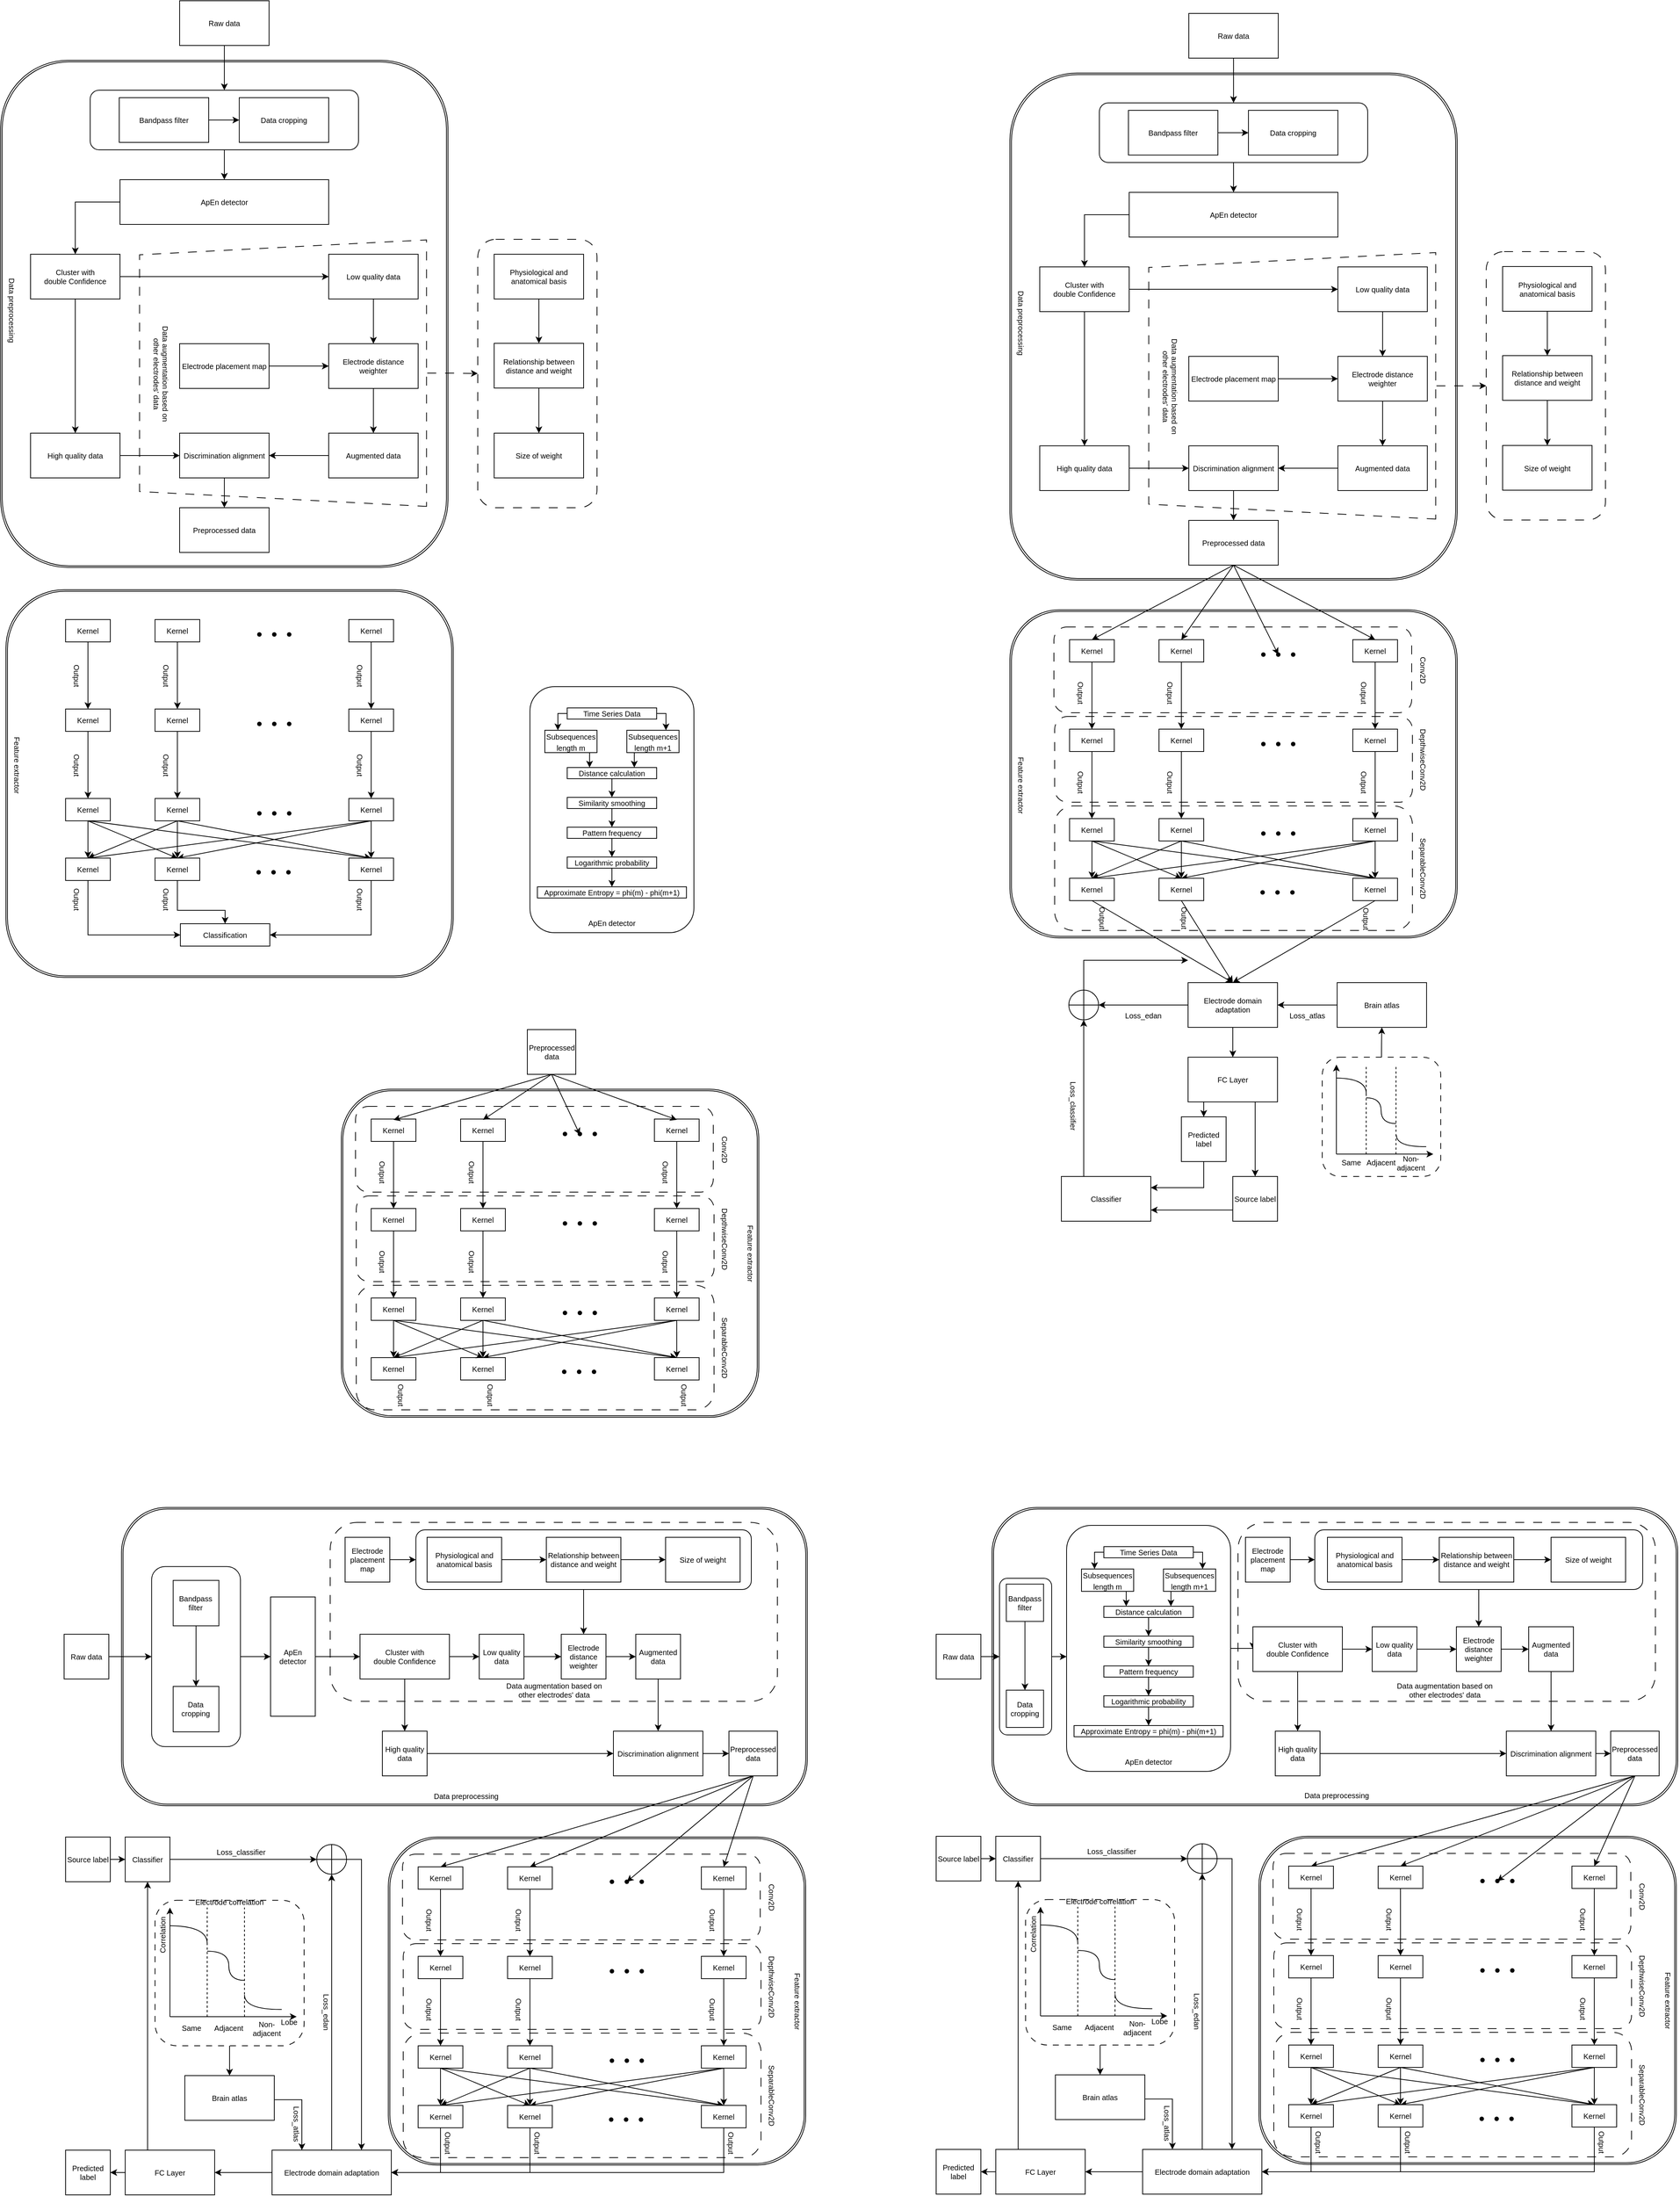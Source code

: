 <mxfile version="26.1.3">
  <diagram name="第 1 页" id="pvQhF8AryuaIjtNejtY6">
    <mxGraphModel dx="5736" dy="3160" grid="1" gridSize="10" guides="1" tooltips="1" connect="1" arrows="1" fold="1" page="1" pageScale="1" pageWidth="1169" pageHeight="1654" math="0" shadow="0">
      <root>
        <mxCell id="0" />
        <mxCell id="1" parent="0" />
        <mxCell id="T4NdSgvmd6i7ijyYlSUB-25" style="edgeStyle=orthogonalEdgeStyle;rounded=0;orthogonalLoop=1;jettySize=auto;html=1;exitX=0.5;exitY=1;exitDx=0;exitDy=0;entryX=0.5;entryY=0;entryDx=0;entryDy=0;fontSize=10;" parent="1" source="T4NdSgvmd6i7ijyYlSUB-1" target="vzksnj_4x7iH5aSXOHEv-4" edge="1">
          <mxGeometry relative="1" as="geometry" />
        </mxCell>
        <mxCell id="T4NdSgvmd6i7ijyYlSUB-1" value="Raw data" style="rounded=0;whiteSpace=wrap;html=1;fontSize=10;" parent="1" vertex="1">
          <mxGeometry x="240" width="120" height="60" as="geometry" />
        </mxCell>
        <mxCell id="ZDDg7BtM7HiDD9HuNslG-21" value="" style="rounded=1;whiteSpace=wrap;html=1;fillColor=none;dashed=1;dashPattern=12 12;fontSize=10;" parent="1" vertex="1">
          <mxGeometry x="640" y="320" width="160" height="360" as="geometry" />
        </mxCell>
        <mxCell id="T4NdSgvmd6i7ijyYlSUB-66" value="" style="shape=ext;double=1;rounded=1;whiteSpace=wrap;html=1;fillColor=none;fontSize=10;" parent="1" vertex="1">
          <mxGeometry y="80" width="600" height="680" as="geometry" />
        </mxCell>
        <mxCell id="ZDDg7BtM7HiDD9HuNslG-3" value="" style="shape=trapezoid;perimeter=trapezoidPerimeter;whiteSpace=wrap;html=1;fixedSize=1;rotation=-90;strokeWidth=1;perimeterSpacing=1;fillColor=none;dashed=1;dashPattern=12 12;fontSize=10;" parent="1" vertex="1">
          <mxGeometry x="200" y="307" width="357.5" height="385" as="geometry" />
        </mxCell>
        <mxCell id="ZDDg7BtM7HiDD9HuNslG-25" style="edgeStyle=orthogonalEdgeStyle;rounded=0;orthogonalLoop=1;jettySize=auto;html=1;exitX=0;exitY=0.5;exitDx=0;exitDy=0;entryX=0.5;entryY=0;entryDx=0;entryDy=0;fontSize=10;" parent="1" source="T4NdSgvmd6i7ijyYlSUB-2" target="ZDDg7BtM7HiDD9HuNslG-4" edge="1">
          <mxGeometry relative="1" as="geometry" />
        </mxCell>
        <mxCell id="T4NdSgvmd6i7ijyYlSUB-2" value="ApEn detector" style="rounded=0;whiteSpace=wrap;html=1;fontSize=10;" parent="1" vertex="1">
          <mxGeometry x="160" y="240" width="280" height="60" as="geometry" />
        </mxCell>
        <mxCell id="T4NdSgvmd6i7ijyYlSUB-31" style="edgeStyle=orthogonalEdgeStyle;rounded=0;orthogonalLoop=1;jettySize=auto;html=1;fontSize=10;" parent="1" source="T4NdSgvmd6i7ijyYlSUB-3" target="T4NdSgvmd6i7ijyYlSUB-8" edge="1">
          <mxGeometry relative="1" as="geometry" />
        </mxCell>
        <mxCell id="T4NdSgvmd6i7ijyYlSUB-3" value="Low quality data" style="rounded=0;whiteSpace=wrap;html=1;fontSize=10;" parent="1" vertex="1">
          <mxGeometry x="440" y="340" width="120" height="60" as="geometry" />
        </mxCell>
        <mxCell id="T4NdSgvmd6i7ijyYlSUB-34" style="edgeStyle=orthogonalEdgeStyle;rounded=0;orthogonalLoop=1;jettySize=auto;html=1;entryX=0;entryY=0.5;entryDx=0;entryDy=0;fontSize=10;" parent="1" source="T4NdSgvmd6i7ijyYlSUB-4" target="ZDDg7BtM7HiDD9HuNslG-23" edge="1">
          <mxGeometry relative="1" as="geometry">
            <Array as="points">
              <mxPoint x="240" y="610" />
            </Array>
          </mxGeometry>
        </mxCell>
        <mxCell id="T4NdSgvmd6i7ijyYlSUB-4" value="High quality data" style="rounded=0;whiteSpace=wrap;html=1;fontSize=10;" parent="1" vertex="1">
          <mxGeometry x="40" y="580" width="120" height="60" as="geometry" />
        </mxCell>
        <mxCell id="vzksnj_4x7iH5aSXOHEv-4" value="" style="rounded=1;whiteSpace=wrap;html=1;fillColor=none;fontSize=10;" parent="1" vertex="1">
          <mxGeometry x="120" y="120" width="360" height="80" as="geometry" />
        </mxCell>
        <mxCell id="T4NdSgvmd6i7ijyYlSUB-26" style="edgeStyle=orthogonalEdgeStyle;rounded=0;orthogonalLoop=1;jettySize=auto;html=1;entryX=0;entryY=0.5;entryDx=0;entryDy=0;fontSize=10;" parent="1" source="T4NdSgvmd6i7ijyYlSUB-5" target="T4NdSgvmd6i7ijyYlSUB-7" edge="1">
          <mxGeometry relative="1" as="geometry">
            <mxPoint x="319" y="160" as="targetPoint" />
          </mxGeometry>
        </mxCell>
        <mxCell id="T4NdSgvmd6i7ijyYlSUB-5" value="Bandpass filter" style="rounded=0;whiteSpace=wrap;html=1;fontSize=10;" parent="1" vertex="1">
          <mxGeometry x="159" y="130" width="120" height="60" as="geometry" />
        </mxCell>
        <mxCell id="T4NdSgvmd6i7ijyYlSUB-7" value="Data cropping" style="rounded=0;whiteSpace=wrap;html=1;fontSize=10;" parent="1" vertex="1">
          <mxGeometry x="320" y="130" width="120" height="60" as="geometry" />
        </mxCell>
        <mxCell id="T4NdSgvmd6i7ijyYlSUB-32" style="edgeStyle=orthogonalEdgeStyle;rounded=0;orthogonalLoop=1;jettySize=auto;html=1;entryX=0.5;entryY=0;entryDx=0;entryDy=0;fontSize=10;" parent="1" source="T4NdSgvmd6i7ijyYlSUB-8" target="T4NdSgvmd6i7ijyYlSUB-9" edge="1">
          <mxGeometry relative="1" as="geometry" />
        </mxCell>
        <mxCell id="T4NdSgvmd6i7ijyYlSUB-8" value="Electrode distance weighter" style="rounded=0;whiteSpace=wrap;html=1;fontSize=10;" parent="1" vertex="1">
          <mxGeometry x="440" y="460" width="120" height="60" as="geometry" />
        </mxCell>
        <mxCell id="T4NdSgvmd6i7ijyYlSUB-33" style="edgeStyle=orthogonalEdgeStyle;rounded=0;orthogonalLoop=1;jettySize=auto;html=1;entryX=1;entryY=0.5;entryDx=0;entryDy=0;fontSize=10;" parent="1" source="T4NdSgvmd6i7ijyYlSUB-9" target="ZDDg7BtM7HiDD9HuNslG-23" edge="1">
          <mxGeometry relative="1" as="geometry" />
        </mxCell>
        <mxCell id="T4NdSgvmd6i7ijyYlSUB-9" value="Augmented data" style="rounded=0;whiteSpace=wrap;html=1;fontSize=10;" parent="1" vertex="1">
          <mxGeometry x="440" y="580" width="120" height="60" as="geometry" />
        </mxCell>
        <mxCell id="T4NdSgvmd6i7ijyYlSUB-10" value="Preprocessed data" style="rounded=0;whiteSpace=wrap;html=1;fontSize=10;" parent="1" vertex="1">
          <mxGeometry x="240" y="680" width="120" height="60" as="geometry" />
        </mxCell>
        <mxCell id="T4NdSgvmd6i7ijyYlSUB-67" value="Data preprocessing" style="text;html=1;align=center;verticalAlign=middle;resizable=0;points=[];autosize=1;strokeColor=none;fillColor=none;rotation=90;fontSize=10;" parent="1" vertex="1">
          <mxGeometry x="-40" y="400" width="110" height="30" as="geometry" />
        </mxCell>
        <mxCell id="vzksnj_4x7iH5aSXOHEv-5" style="edgeStyle=orthogonalEdgeStyle;rounded=0;orthogonalLoop=1;jettySize=auto;html=1;entryX=0.5;entryY=0;entryDx=0;entryDy=0;fontSize=10;" parent="1" source="vzksnj_4x7iH5aSXOHEv-4" target="T4NdSgvmd6i7ijyYlSUB-2" edge="1">
          <mxGeometry relative="1" as="geometry" />
        </mxCell>
        <mxCell id="vzksnj_4x7iH5aSXOHEv-7" style="edgeStyle=orthogonalEdgeStyle;rounded=0;orthogonalLoop=1;jettySize=auto;html=1;entryX=0;entryY=0.5;entryDx=0;entryDy=0;fontSize=10;" parent="1" source="vzksnj_4x7iH5aSXOHEv-6" target="T4NdSgvmd6i7ijyYlSUB-8" edge="1">
          <mxGeometry relative="1" as="geometry" />
        </mxCell>
        <mxCell id="vzksnj_4x7iH5aSXOHEv-6" value="Electrode placement map" style="rounded=0;whiteSpace=wrap;html=1;fontSize=10;" parent="1" vertex="1">
          <mxGeometry x="240" y="460" width="120" height="60" as="geometry" />
        </mxCell>
        <mxCell id="ZDDg7BtM7HiDD9HuNslG-9" style="edgeStyle=orthogonalEdgeStyle;rounded=0;orthogonalLoop=1;jettySize=auto;html=1;exitX=1;exitY=0.5;exitDx=0;exitDy=0;fontSize=10;" parent="1" source="ZDDg7BtM7HiDD9HuNslG-4" target="T4NdSgvmd6i7ijyYlSUB-3" edge="1">
          <mxGeometry relative="1" as="geometry" />
        </mxCell>
        <mxCell id="ZDDg7BtM7HiDD9HuNslG-10" style="edgeStyle=orthogonalEdgeStyle;rounded=0;orthogonalLoop=1;jettySize=auto;html=1;exitX=0.5;exitY=1;exitDx=0;exitDy=0;fontSize=10;" parent="1" source="ZDDg7BtM7HiDD9HuNslG-4" target="T4NdSgvmd6i7ijyYlSUB-4" edge="1">
          <mxGeometry relative="1" as="geometry" />
        </mxCell>
        <mxCell id="ZDDg7BtM7HiDD9HuNslG-4" value="&lt;div&gt;Cluster with&lt;/div&gt;&lt;div&gt;double Confidence&lt;/div&gt;" style="rounded=0;whiteSpace=wrap;html=1;fontSize=10;" parent="1" vertex="1">
          <mxGeometry x="40" y="340" width="120" height="60" as="geometry" />
        </mxCell>
        <mxCell id="ZDDg7BtM7HiDD9HuNslG-15" value="" style="edgeStyle=orthogonalEdgeStyle;rounded=0;orthogonalLoop=1;jettySize=auto;html=1;fontSize=10;" parent="1" source="ZDDg7BtM7HiDD9HuNslG-11" target="ZDDg7BtM7HiDD9HuNslG-14" edge="1">
          <mxGeometry relative="1" as="geometry" />
        </mxCell>
        <mxCell id="ZDDg7BtM7HiDD9HuNslG-11" value="Physiological and anatomical basis" style="whiteSpace=wrap;html=1;fillColor=none;strokeWidth=1;fontSize=10;" parent="1" vertex="1">
          <mxGeometry x="662" y="340" width="120" height="60" as="geometry" />
        </mxCell>
        <mxCell id="ZDDg7BtM7HiDD9HuNslG-13" value="&lt;div&gt;Data augmentation based on&lt;/div&gt;&lt;div&gt;other electrodes&#39; data&lt;/div&gt;" style="text;html=1;align=center;verticalAlign=middle;resizable=0;points=[];autosize=1;strokeColor=none;fillColor=none;rotation=90;fontSize=10;" parent="1" vertex="1">
          <mxGeometry x="140" y="480" width="150" height="40" as="geometry" />
        </mxCell>
        <mxCell id="ZDDg7BtM7HiDD9HuNslG-19" value="" style="edgeStyle=orthogonalEdgeStyle;rounded=0;orthogonalLoop=1;jettySize=auto;html=1;fontSize=10;" parent="1" source="ZDDg7BtM7HiDD9HuNslG-14" target="ZDDg7BtM7HiDD9HuNslG-18" edge="1">
          <mxGeometry relative="1" as="geometry" />
        </mxCell>
        <mxCell id="ZDDg7BtM7HiDD9HuNslG-14" value="Relationship between distance and weight" style="whiteSpace=wrap;html=1;fillColor=none;strokeWidth=1;fontSize=10;" parent="1" vertex="1">
          <mxGeometry x="662" y="459.5" width="120" height="60" as="geometry" />
        </mxCell>
        <mxCell id="ZDDg7BtM7HiDD9HuNslG-18" value="Size of weight" style="whiteSpace=wrap;html=1;fillColor=none;strokeWidth=1;fontSize=10;" parent="1" vertex="1">
          <mxGeometry x="662" y="580" width="120" height="60" as="geometry" />
        </mxCell>
        <mxCell id="ZDDg7BtM7HiDD9HuNslG-22" style="edgeStyle=orthogonalEdgeStyle;rounded=0;orthogonalLoop=1;jettySize=auto;html=1;exitX=0.5;exitY=1;exitDx=0;exitDy=0;entryX=0;entryY=0.5;entryDx=0;entryDy=0;dashed=1;dashPattern=12 12;fontSize=10;" parent="1" source="ZDDg7BtM7HiDD9HuNslG-3" target="ZDDg7BtM7HiDD9HuNslG-21" edge="1">
          <mxGeometry relative="1" as="geometry" />
        </mxCell>
        <mxCell id="ZDDg7BtM7HiDD9HuNslG-24" style="edgeStyle=orthogonalEdgeStyle;rounded=0;orthogonalLoop=1;jettySize=auto;html=1;entryX=0.5;entryY=0;entryDx=0;entryDy=0;fontSize=10;" parent="1" source="ZDDg7BtM7HiDD9HuNslG-23" edge="1">
          <mxGeometry relative="1" as="geometry">
            <mxPoint x="300" y="680" as="targetPoint" />
          </mxGeometry>
        </mxCell>
        <mxCell id="ZDDg7BtM7HiDD9HuNslG-23" value="Discrimination alignment" style="rounded=0;whiteSpace=wrap;html=1;fontSize=10;" parent="1" vertex="1">
          <mxGeometry x="240" y="580" width="120" height="60" as="geometry" />
        </mxCell>
        <mxCell id="e_MWSZQHDiEphQTOvGXz-195" value="" style="shape=ext;double=1;rounded=1;whiteSpace=wrap;html=1;fillColor=none;fontSize=10;" vertex="1" parent="1">
          <mxGeometry x="7" y="790" width="600" height="520" as="geometry" />
        </mxCell>
        <mxCell id="e_MWSZQHDiEphQTOvGXz-196" style="edgeStyle=orthogonalEdgeStyle;rounded=0;orthogonalLoop=1;jettySize=auto;html=1;entryX=0.5;entryY=0;entryDx=0;entryDy=0;exitX=0.5;exitY=1;exitDx=0;exitDy=0;fontSize=10;" edge="1" parent="1" source="e_MWSZQHDiEphQTOvGXz-205" target="e_MWSZQHDiEphQTOvGXz-209">
          <mxGeometry relative="1" as="geometry">
            <mxPoint x="507" y="890" as="sourcePoint" />
            <mxPoint x="507" y="950" as="targetPoint" />
          </mxGeometry>
        </mxCell>
        <mxCell id="e_MWSZQHDiEphQTOvGXz-197" style="edgeStyle=orthogonalEdgeStyle;rounded=0;orthogonalLoop=1;jettySize=auto;html=1;entryX=0.5;entryY=0;entryDx=0;entryDy=0;fontSize=10;" edge="1" parent="1" source="e_MWSZQHDiEphQTOvGXz-198" target="e_MWSZQHDiEphQTOvGXz-206">
          <mxGeometry relative="1" as="geometry">
            <mxPoint x="107" y="950" as="targetPoint" />
          </mxGeometry>
        </mxCell>
        <mxCell id="e_MWSZQHDiEphQTOvGXz-198" value="Kernel" style="rounded=0;whiteSpace=wrap;html=1;fontSize=10;" vertex="1" parent="1">
          <mxGeometry x="87" y="830" width="60" height="30" as="geometry" />
        </mxCell>
        <mxCell id="e_MWSZQHDiEphQTOvGXz-199" style="edgeStyle=orthogonalEdgeStyle;rounded=0;orthogonalLoop=1;jettySize=auto;html=1;entryX=0.5;entryY=0;entryDx=0;entryDy=0;exitX=0.5;exitY=1;exitDx=0;exitDy=0;fontSize=10;" edge="1" parent="1" source="e_MWSZQHDiEphQTOvGXz-209" target="e_MWSZQHDiEphQTOvGXz-219">
          <mxGeometry relative="1" as="geometry">
            <mxPoint x="507" y="1010" as="sourcePoint" />
            <mxPoint x="507" y="1070" as="targetPoint" />
          </mxGeometry>
        </mxCell>
        <mxCell id="e_MWSZQHDiEphQTOvGXz-200" style="edgeStyle=orthogonalEdgeStyle;rounded=0;orthogonalLoop=1;jettySize=auto;html=1;entryX=0.5;entryY=0;entryDx=0;entryDy=0;exitX=0.5;exitY=1;exitDx=0;exitDy=0;fontSize=10;" edge="1" parent="1" source="e_MWSZQHDiEphQTOvGXz-206" target="e_MWSZQHDiEphQTOvGXz-211">
          <mxGeometry relative="1" as="geometry">
            <mxPoint x="107" y="1010" as="sourcePoint" />
            <mxPoint x="107" y="1070" as="targetPoint" />
          </mxGeometry>
        </mxCell>
        <mxCell id="e_MWSZQHDiEphQTOvGXz-201" style="edgeStyle=orthogonalEdgeStyle;rounded=0;orthogonalLoop=1;jettySize=auto;html=1;entryX=0.5;entryY=0;entryDx=0;entryDy=0;exitX=0.5;exitY=1;exitDx=0;exitDy=0;fontSize=10;" edge="1" parent="1" source="e_MWSZQHDiEphQTOvGXz-211" target="e_MWSZQHDiEphQTOvGXz-221">
          <mxGeometry relative="1" as="geometry">
            <mxPoint x="107" y="1130" as="sourcePoint" />
            <mxPoint x="107" y="1190" as="targetPoint" />
          </mxGeometry>
        </mxCell>
        <mxCell id="e_MWSZQHDiEphQTOvGXz-202" value="Feature extractor" style="text;html=1;align=center;verticalAlign=middle;resizable=0;points=[];autosize=1;strokeColor=none;fillColor=none;rotation=90;fontSize=10;" vertex="1" parent="1">
          <mxGeometry x="-28" y="1010" width="100" height="30" as="geometry" />
        </mxCell>
        <mxCell id="e_MWSZQHDiEphQTOvGXz-203" style="edgeStyle=orthogonalEdgeStyle;rounded=0;orthogonalLoop=1;jettySize=auto;html=1;entryX=0.5;entryY=0;entryDx=0;entryDy=0;fontSize=10;" edge="1" parent="1" source="e_MWSZQHDiEphQTOvGXz-204" target="e_MWSZQHDiEphQTOvGXz-208">
          <mxGeometry relative="1" as="geometry" />
        </mxCell>
        <mxCell id="e_MWSZQHDiEphQTOvGXz-204" value="Kernel" style="rounded=0;whiteSpace=wrap;html=1;fontSize=10;" vertex="1" parent="1">
          <mxGeometry x="207" y="830" width="60" height="30" as="geometry" />
        </mxCell>
        <mxCell id="e_MWSZQHDiEphQTOvGXz-205" value="Kernel" style="rounded=0;whiteSpace=wrap;html=1;fontSize=10;" vertex="1" parent="1">
          <mxGeometry x="467" y="830" width="60" height="30" as="geometry" />
        </mxCell>
        <mxCell id="e_MWSZQHDiEphQTOvGXz-206" value="Kernel" style="rounded=0;whiteSpace=wrap;html=1;fontSize=10;" vertex="1" parent="1">
          <mxGeometry x="87" y="950" width="60" height="30" as="geometry" />
        </mxCell>
        <mxCell id="e_MWSZQHDiEphQTOvGXz-207" style="edgeStyle=orthogonalEdgeStyle;rounded=0;orthogonalLoop=1;jettySize=auto;html=1;entryX=0.5;entryY=0;entryDx=0;entryDy=0;fontSize=10;" edge="1" parent="1" source="e_MWSZQHDiEphQTOvGXz-208" target="e_MWSZQHDiEphQTOvGXz-215">
          <mxGeometry relative="1" as="geometry" />
        </mxCell>
        <mxCell id="e_MWSZQHDiEphQTOvGXz-208" value="Kernel" style="rounded=0;whiteSpace=wrap;html=1;fontSize=10;" vertex="1" parent="1">
          <mxGeometry x="207" y="950" width="60" height="30" as="geometry" />
        </mxCell>
        <mxCell id="e_MWSZQHDiEphQTOvGXz-209" value="Kernel" style="rounded=0;whiteSpace=wrap;html=1;fontSize=10;" vertex="1" parent="1">
          <mxGeometry x="467" y="950" width="60" height="30" as="geometry" />
        </mxCell>
        <mxCell id="e_MWSZQHDiEphQTOvGXz-210" style="rounded=0;orthogonalLoop=1;jettySize=auto;html=1;exitX=0.5;exitY=1;exitDx=0;exitDy=0;entryX=0.5;entryY=0;entryDx=0;entryDy=0;fontSize=10;" edge="1" parent="1" source="e_MWSZQHDiEphQTOvGXz-211" target="e_MWSZQHDiEphQTOvGXz-225">
          <mxGeometry relative="1" as="geometry" />
        </mxCell>
        <mxCell id="e_MWSZQHDiEphQTOvGXz-211" value="Kernel" style="rounded=0;whiteSpace=wrap;html=1;fontSize=10;" vertex="1" parent="1">
          <mxGeometry x="87" y="1070" width="60" height="30" as="geometry" />
        </mxCell>
        <mxCell id="e_MWSZQHDiEphQTOvGXz-212" value="" style="edgeStyle=orthogonalEdgeStyle;rounded=0;orthogonalLoop=1;jettySize=auto;html=1;fontSize=10;" edge="1" parent="1" source="e_MWSZQHDiEphQTOvGXz-215" target="e_MWSZQHDiEphQTOvGXz-223">
          <mxGeometry relative="1" as="geometry" />
        </mxCell>
        <mxCell id="e_MWSZQHDiEphQTOvGXz-213" style="rounded=0;orthogonalLoop=1;jettySize=auto;html=1;exitX=0.5;exitY=1;exitDx=0;exitDy=0;entryX=0.5;entryY=0;entryDx=0;entryDy=0;fontSize=10;" edge="1" parent="1" source="e_MWSZQHDiEphQTOvGXz-215" target="e_MWSZQHDiEphQTOvGXz-225">
          <mxGeometry relative="1" as="geometry" />
        </mxCell>
        <mxCell id="e_MWSZQHDiEphQTOvGXz-214" style="rounded=0;orthogonalLoop=1;jettySize=auto;html=1;exitX=0.5;exitY=1;exitDx=0;exitDy=0;entryX=0.5;entryY=0;entryDx=0;entryDy=0;fontSize=10;" edge="1" parent="1" source="e_MWSZQHDiEphQTOvGXz-215" target="e_MWSZQHDiEphQTOvGXz-221">
          <mxGeometry relative="1" as="geometry" />
        </mxCell>
        <mxCell id="e_MWSZQHDiEphQTOvGXz-215" value="Kernel" style="rounded=0;whiteSpace=wrap;html=1;fontSize=10;" vertex="1" parent="1">
          <mxGeometry x="207" y="1070" width="60" height="30" as="geometry" />
        </mxCell>
        <mxCell id="e_MWSZQHDiEphQTOvGXz-216" value="" style="edgeStyle=orthogonalEdgeStyle;rounded=0;orthogonalLoop=1;jettySize=auto;html=1;fontSize=10;" edge="1" parent="1" source="e_MWSZQHDiEphQTOvGXz-219" target="e_MWSZQHDiEphQTOvGXz-225">
          <mxGeometry relative="1" as="geometry" />
        </mxCell>
        <mxCell id="e_MWSZQHDiEphQTOvGXz-217" style="rounded=0;orthogonalLoop=1;jettySize=auto;html=1;exitX=0.5;exitY=1;exitDx=0;exitDy=0;entryX=0.5;entryY=0;entryDx=0;entryDy=0;fontSize=10;" edge="1" parent="1" source="e_MWSZQHDiEphQTOvGXz-219" target="e_MWSZQHDiEphQTOvGXz-223">
          <mxGeometry relative="1" as="geometry" />
        </mxCell>
        <mxCell id="e_MWSZQHDiEphQTOvGXz-218" style="rounded=0;orthogonalLoop=1;jettySize=auto;html=1;exitX=0.5;exitY=1;exitDx=0;exitDy=0;entryX=0.5;entryY=0;entryDx=0;entryDy=0;fontSize=10;" edge="1" parent="1" source="e_MWSZQHDiEphQTOvGXz-219" target="e_MWSZQHDiEphQTOvGXz-221">
          <mxGeometry relative="1" as="geometry" />
        </mxCell>
        <mxCell id="e_MWSZQHDiEphQTOvGXz-219" value="Kernel" style="rounded=0;whiteSpace=wrap;html=1;fontSize=10;" vertex="1" parent="1">
          <mxGeometry x="467" y="1070" width="60" height="30" as="geometry" />
        </mxCell>
        <mxCell id="e_MWSZQHDiEphQTOvGXz-220" style="edgeStyle=orthogonalEdgeStyle;rounded=0;orthogonalLoop=1;jettySize=auto;html=1;exitX=0.5;exitY=1;exitDx=0;exitDy=0;entryX=0;entryY=0.5;entryDx=0;entryDy=0;fontSize=10;" edge="1" parent="1" source="e_MWSZQHDiEphQTOvGXz-221" target="e_MWSZQHDiEphQTOvGXz-227">
          <mxGeometry relative="1" as="geometry" />
        </mxCell>
        <mxCell id="e_MWSZQHDiEphQTOvGXz-221" value="Kernel" style="rounded=0;whiteSpace=wrap;html=1;fontSize=10;" vertex="1" parent="1">
          <mxGeometry x="87" y="1150" width="60" height="30" as="geometry" />
        </mxCell>
        <mxCell id="e_MWSZQHDiEphQTOvGXz-222" style="edgeStyle=orthogonalEdgeStyle;rounded=0;orthogonalLoop=1;jettySize=auto;html=1;exitX=0.5;exitY=1;exitDx=0;exitDy=0;entryX=0.5;entryY=0;entryDx=0;entryDy=0;fontSize=10;" edge="1" parent="1" source="e_MWSZQHDiEphQTOvGXz-223" target="e_MWSZQHDiEphQTOvGXz-227">
          <mxGeometry relative="1" as="geometry">
            <Array as="points">
              <mxPoint x="237" y="1220" />
              <mxPoint x="301" y="1220" />
            </Array>
          </mxGeometry>
        </mxCell>
        <mxCell id="e_MWSZQHDiEphQTOvGXz-223" value="Kernel" style="rounded=0;whiteSpace=wrap;html=1;fontSize=10;" vertex="1" parent="1">
          <mxGeometry x="207" y="1150" width="60" height="30" as="geometry" />
        </mxCell>
        <mxCell id="e_MWSZQHDiEphQTOvGXz-224" style="edgeStyle=orthogonalEdgeStyle;rounded=0;orthogonalLoop=1;jettySize=auto;html=1;exitX=0.5;exitY=1;exitDx=0;exitDy=0;entryX=1;entryY=0.5;entryDx=0;entryDy=0;fontSize=10;" edge="1" parent="1" source="e_MWSZQHDiEphQTOvGXz-225" target="e_MWSZQHDiEphQTOvGXz-227">
          <mxGeometry relative="1" as="geometry" />
        </mxCell>
        <mxCell id="e_MWSZQHDiEphQTOvGXz-225" value="Kernel" style="rounded=0;whiteSpace=wrap;html=1;fontSize=10;" vertex="1" parent="1">
          <mxGeometry x="467" y="1150" width="60" height="30" as="geometry" />
        </mxCell>
        <mxCell id="e_MWSZQHDiEphQTOvGXz-226" value="" style="endArrow=classic;html=1;rounded=0;exitX=0.5;exitY=1;exitDx=0;exitDy=0;entryX=0.5;entryY=0;entryDx=0;entryDy=0;fontSize=10;" edge="1" parent="1" source="e_MWSZQHDiEphQTOvGXz-211" target="e_MWSZQHDiEphQTOvGXz-223">
          <mxGeometry width="50" height="50" relative="1" as="geometry">
            <mxPoint x="177" y="1120" as="sourcePoint" />
            <mxPoint x="227" y="1070" as="targetPoint" />
          </mxGeometry>
        </mxCell>
        <mxCell id="e_MWSZQHDiEphQTOvGXz-227" value="Classification" style="rounded=0;whiteSpace=wrap;html=1;fontSize=10;" vertex="1" parent="1">
          <mxGeometry x="241" y="1238" width="120" height="30" as="geometry" />
        </mxCell>
        <mxCell id="e_MWSZQHDiEphQTOvGXz-228" value="" style="group;fontSize=10;" vertex="1" connectable="0" parent="1">
          <mxGeometry x="337" y="840" width="60" height="20" as="geometry" />
        </mxCell>
        <mxCell id="e_MWSZQHDiEphQTOvGXz-229" value="" style="shape=waypoint;sketch=0;fillStyle=solid;size=6;pointerEvents=1;points=[];fillColor=none;resizable=0;rotatable=0;perimeter=centerPerimeter;snapToPoint=1;fontSize=10;" vertex="1" parent="e_MWSZQHDiEphQTOvGXz-228">
          <mxGeometry width="20" height="20" as="geometry" />
        </mxCell>
        <mxCell id="e_MWSZQHDiEphQTOvGXz-230" value="" style="shape=waypoint;sketch=0;fillStyle=solid;size=6;pointerEvents=1;points=[];fillColor=none;resizable=0;rotatable=0;perimeter=centerPerimeter;snapToPoint=1;fontSize=10;" vertex="1" parent="e_MWSZQHDiEphQTOvGXz-228">
          <mxGeometry x="20" width="20" height="20" as="geometry" />
        </mxCell>
        <mxCell id="e_MWSZQHDiEphQTOvGXz-231" value="" style="shape=waypoint;sketch=0;fillStyle=solid;size=6;pointerEvents=1;points=[];fillColor=none;resizable=0;rotatable=0;perimeter=centerPerimeter;snapToPoint=1;fontSize=10;" vertex="1" parent="e_MWSZQHDiEphQTOvGXz-228">
          <mxGeometry x="40" width="20" height="20" as="geometry" />
        </mxCell>
        <mxCell id="e_MWSZQHDiEphQTOvGXz-232" value="" style="group;fontSize=10;" vertex="1" connectable="0" parent="1">
          <mxGeometry x="337" y="960" width="60" height="20" as="geometry" />
        </mxCell>
        <mxCell id="e_MWSZQHDiEphQTOvGXz-233" value="" style="shape=waypoint;sketch=0;fillStyle=solid;size=6;pointerEvents=1;points=[];fillColor=none;resizable=0;rotatable=0;perimeter=centerPerimeter;snapToPoint=1;fontSize=10;" vertex="1" parent="e_MWSZQHDiEphQTOvGXz-232">
          <mxGeometry width="20" height="20" as="geometry" />
        </mxCell>
        <mxCell id="e_MWSZQHDiEphQTOvGXz-234" value="" style="shape=waypoint;sketch=0;fillStyle=solid;size=6;pointerEvents=1;points=[];fillColor=none;resizable=0;rotatable=0;perimeter=centerPerimeter;snapToPoint=1;fontSize=10;" vertex="1" parent="e_MWSZQHDiEphQTOvGXz-232">
          <mxGeometry x="20" width="20" height="20" as="geometry" />
        </mxCell>
        <mxCell id="e_MWSZQHDiEphQTOvGXz-235" value="" style="shape=waypoint;sketch=0;fillStyle=solid;size=6;pointerEvents=1;points=[];fillColor=none;resizable=0;rotatable=0;perimeter=centerPerimeter;snapToPoint=1;fontSize=10;" vertex="1" parent="e_MWSZQHDiEphQTOvGXz-232">
          <mxGeometry x="40" width="20" height="20" as="geometry" />
        </mxCell>
        <mxCell id="e_MWSZQHDiEphQTOvGXz-236" value="" style="group;fontSize=10;" vertex="1" connectable="0" parent="1">
          <mxGeometry x="337" y="1080" width="60" height="20" as="geometry" />
        </mxCell>
        <mxCell id="e_MWSZQHDiEphQTOvGXz-237" value="" style="shape=waypoint;sketch=0;fillStyle=solid;size=6;pointerEvents=1;points=[];fillColor=none;resizable=0;rotatable=0;perimeter=centerPerimeter;snapToPoint=1;fontSize=10;" vertex="1" parent="e_MWSZQHDiEphQTOvGXz-236">
          <mxGeometry width="20" height="20" as="geometry" />
        </mxCell>
        <mxCell id="e_MWSZQHDiEphQTOvGXz-238" value="" style="shape=waypoint;sketch=0;fillStyle=solid;size=6;pointerEvents=1;points=[];fillColor=none;resizable=0;rotatable=0;perimeter=centerPerimeter;snapToPoint=1;fontSize=10;" vertex="1" parent="e_MWSZQHDiEphQTOvGXz-236">
          <mxGeometry x="20" width="20" height="20" as="geometry" />
        </mxCell>
        <mxCell id="e_MWSZQHDiEphQTOvGXz-239" value="" style="shape=waypoint;sketch=0;fillStyle=solid;size=6;pointerEvents=1;points=[];fillColor=none;resizable=0;rotatable=0;perimeter=centerPerimeter;snapToPoint=1;fontSize=10;" vertex="1" parent="e_MWSZQHDiEphQTOvGXz-236">
          <mxGeometry x="40" width="20" height="20" as="geometry" />
        </mxCell>
        <mxCell id="e_MWSZQHDiEphQTOvGXz-240" value="Output" style="text;html=1;align=center;verticalAlign=middle;resizable=0;points=[];autosize=1;strokeColor=none;fillColor=none;rotation=90;fontSize=10;" vertex="1" parent="1">
          <mxGeometry x="77" y="890" width="50" height="30" as="geometry" />
        </mxCell>
        <mxCell id="e_MWSZQHDiEphQTOvGXz-241" value="Output" style="text;html=1;align=center;verticalAlign=middle;resizable=0;points=[];autosize=1;strokeColor=none;fillColor=none;rotation=90;fontSize=10;" vertex="1" parent="1">
          <mxGeometry x="197" y="890" width="50" height="30" as="geometry" />
        </mxCell>
        <mxCell id="e_MWSZQHDiEphQTOvGXz-242" value="Output" style="text;html=1;align=center;verticalAlign=middle;resizable=0;points=[];autosize=1;strokeColor=none;fillColor=none;rotation=90;fontSize=10;" vertex="1" parent="1">
          <mxGeometry x="457" y="890" width="50" height="30" as="geometry" />
        </mxCell>
        <mxCell id="e_MWSZQHDiEphQTOvGXz-243" value="Output" style="text;html=1;align=center;verticalAlign=middle;resizable=0;points=[];autosize=1;strokeColor=none;fillColor=none;rotation=90;fontSize=10;" vertex="1" parent="1">
          <mxGeometry x="77" y="1010" width="50" height="30" as="geometry" />
        </mxCell>
        <mxCell id="e_MWSZQHDiEphQTOvGXz-244" value="Output" style="text;html=1;align=center;verticalAlign=middle;resizable=0;points=[];autosize=1;strokeColor=none;fillColor=none;rotation=90;fontSize=10;" vertex="1" parent="1">
          <mxGeometry x="197" y="1010" width="50" height="30" as="geometry" />
        </mxCell>
        <mxCell id="e_MWSZQHDiEphQTOvGXz-245" value="Output" style="text;html=1;align=center;verticalAlign=middle;resizable=0;points=[];autosize=1;strokeColor=none;fillColor=none;rotation=90;fontSize=10;" vertex="1" parent="1">
          <mxGeometry x="457" y="1010" width="50" height="30" as="geometry" />
        </mxCell>
        <mxCell id="e_MWSZQHDiEphQTOvGXz-246" value="Output" style="text;html=1;align=center;verticalAlign=middle;resizable=0;points=[];autosize=1;strokeColor=none;fillColor=none;rotation=90;fontSize=10;" vertex="1" parent="1">
          <mxGeometry x="77" y="1190" width="50" height="30" as="geometry" />
        </mxCell>
        <mxCell id="e_MWSZQHDiEphQTOvGXz-247" value="Output" style="text;html=1;align=center;verticalAlign=middle;resizable=0;points=[];autosize=1;strokeColor=none;fillColor=none;rotation=90;fontSize=10;" vertex="1" parent="1">
          <mxGeometry x="197" y="1190" width="50" height="30" as="geometry" />
        </mxCell>
        <mxCell id="e_MWSZQHDiEphQTOvGXz-248" value="Output" style="text;html=1;align=center;verticalAlign=middle;resizable=0;points=[];autosize=1;strokeColor=none;fillColor=none;rotation=90;fontSize=10;" vertex="1" parent="1">
          <mxGeometry x="457" y="1190" width="50" height="30" as="geometry" />
        </mxCell>
        <mxCell id="e_MWSZQHDiEphQTOvGXz-249" value="" style="group;fontSize=10;" vertex="1" connectable="0" parent="1">
          <mxGeometry x="336" y="1159" width="60" height="20" as="geometry" />
        </mxCell>
        <mxCell id="e_MWSZQHDiEphQTOvGXz-250" value="" style="shape=waypoint;sketch=0;fillStyle=solid;size=6;pointerEvents=1;points=[];fillColor=none;resizable=0;rotatable=0;perimeter=centerPerimeter;snapToPoint=1;fontSize=10;" vertex="1" parent="e_MWSZQHDiEphQTOvGXz-249">
          <mxGeometry width="20" height="20" as="geometry" />
        </mxCell>
        <mxCell id="e_MWSZQHDiEphQTOvGXz-251" value="" style="shape=waypoint;sketch=0;fillStyle=solid;size=6;pointerEvents=1;points=[];fillColor=none;resizable=0;rotatable=0;perimeter=centerPerimeter;snapToPoint=1;fontSize=10;" vertex="1" parent="e_MWSZQHDiEphQTOvGXz-249">
          <mxGeometry x="20" width="20" height="20" as="geometry" />
        </mxCell>
        <mxCell id="e_MWSZQHDiEphQTOvGXz-252" value="" style="shape=waypoint;sketch=0;fillStyle=solid;size=6;pointerEvents=1;points=[];fillColor=none;resizable=0;rotatable=0;perimeter=centerPerimeter;snapToPoint=1;fontSize=10;" vertex="1" parent="e_MWSZQHDiEphQTOvGXz-249">
          <mxGeometry x="40" width="20" height="20" as="geometry" />
        </mxCell>
        <mxCell id="e_MWSZQHDiEphQTOvGXz-282" value="" style="group" vertex="1" connectable="0" parent="1">
          <mxGeometry x="1354" y="17" width="799" height="1620" as="geometry" />
        </mxCell>
        <mxCell id="e_MWSZQHDiEphQTOvGXz-287" value="" style="rounded=1;whiteSpace=wrap;html=1;fillColor=none;dashed=1;dashPattern=12 12;" vertex="1" parent="e_MWSZQHDiEphQTOvGXz-282">
          <mxGeometry x="60" y="943" width="480" height="115" as="geometry" />
        </mxCell>
        <mxCell id="e_MWSZQHDiEphQTOvGXz-286" value="" style="rounded=1;whiteSpace=wrap;html=1;fillColor=none;dashed=1;dashPattern=12 12;" vertex="1" parent="e_MWSZQHDiEphQTOvGXz-282">
          <mxGeometry x="59" y="823" width="480" height="115" as="geometry" />
        </mxCell>
        <mxCell id="e_MWSZQHDiEphQTOvGXz-289" value="" style="rounded=1;whiteSpace=wrap;html=1;fillColor=none;dashed=1;dashPattern=12 12;" vertex="1" parent="e_MWSZQHDiEphQTOvGXz-282">
          <mxGeometry x="60" y="1063" width="480" height="167" as="geometry" />
        </mxCell>
        <mxCell id="e_MWSZQHDiEphQTOvGXz-43" style="edgeStyle=orthogonalEdgeStyle;rounded=0;orthogonalLoop=1;jettySize=auto;html=1;exitX=0.5;exitY=1;exitDx=0;exitDy=0;entryX=0.5;entryY=0;entryDx=0;entryDy=0;fontSize=10;" edge="1" parent="e_MWSZQHDiEphQTOvGXz-282" source="e_MWSZQHDiEphQTOvGXz-46" target="e_MWSZQHDiEphQTOvGXz-50">
          <mxGeometry relative="1" as="geometry" />
        </mxCell>
        <mxCell id="e_MWSZQHDiEphQTOvGXz-45" style="edgeStyle=orthogonalEdgeStyle;rounded=0;orthogonalLoop=1;jettySize=auto;html=1;entryX=1;entryY=0.5;entryDx=0;entryDy=0;fontSize=10;" edge="1" parent="e_MWSZQHDiEphQTOvGXz-282" source="e_MWSZQHDiEphQTOvGXz-46" target="e_MWSZQHDiEphQTOvGXz-256">
          <mxGeometry relative="1" as="geometry">
            <mxPoint x="129" y="1330" as="targetPoint" />
          </mxGeometry>
        </mxCell>
        <mxCell id="e_MWSZQHDiEphQTOvGXz-46" value="Electrode domain adaptation" style="rounded=0;whiteSpace=wrap;html=1;fontSize=10;" vertex="1" parent="e_MWSZQHDiEphQTOvGXz-282">
          <mxGeometry x="239" y="1300" width="120" height="60" as="geometry" />
        </mxCell>
        <mxCell id="e_MWSZQHDiEphQTOvGXz-47" style="edgeStyle=orthogonalEdgeStyle;rounded=0;orthogonalLoop=1;jettySize=auto;html=1;exitX=0.25;exitY=1;exitDx=0;exitDy=0;entryX=0.5;entryY=0;entryDx=0;entryDy=0;fontSize=10;" edge="1" parent="e_MWSZQHDiEphQTOvGXz-282" source="e_MWSZQHDiEphQTOvGXz-50" target="e_MWSZQHDiEphQTOvGXz-55">
          <mxGeometry relative="1" as="geometry" />
        </mxCell>
        <mxCell id="e_MWSZQHDiEphQTOvGXz-48" style="edgeStyle=orthogonalEdgeStyle;rounded=0;orthogonalLoop=1;jettySize=auto;html=1;exitX=0.75;exitY=1;exitDx=0;exitDy=0;entryX=0.5;entryY=0;entryDx=0;entryDy=0;fontSize=10;" edge="1" parent="e_MWSZQHDiEphQTOvGXz-282" source="e_MWSZQHDiEphQTOvGXz-50" target="e_MWSZQHDiEphQTOvGXz-53">
          <mxGeometry relative="1" as="geometry" />
        </mxCell>
        <mxCell id="e_MWSZQHDiEphQTOvGXz-50" value="FC Layer" style="rounded=0;whiteSpace=wrap;html=1;fontSize=10;" vertex="1" parent="e_MWSZQHDiEphQTOvGXz-282">
          <mxGeometry x="239" y="1400" width="120" height="60" as="geometry" />
        </mxCell>
        <mxCell id="e_MWSZQHDiEphQTOvGXz-259" style="edgeStyle=orthogonalEdgeStyle;rounded=0;orthogonalLoop=1;jettySize=auto;html=1;exitX=0;exitY=0.75;exitDx=0;exitDy=0;entryX=1;entryY=0.75;entryDx=0;entryDy=0;fontSize=10;" edge="1" parent="e_MWSZQHDiEphQTOvGXz-282" source="e_MWSZQHDiEphQTOvGXz-53" target="e_MWSZQHDiEphQTOvGXz-255">
          <mxGeometry relative="1" as="geometry" />
        </mxCell>
        <mxCell id="e_MWSZQHDiEphQTOvGXz-53" value="Source label" style="rounded=0;whiteSpace=wrap;html=1;fontSize=10;" vertex="1" parent="e_MWSZQHDiEphQTOvGXz-282">
          <mxGeometry x="299" y="1560" width="60" height="60" as="geometry" />
        </mxCell>
        <mxCell id="e_MWSZQHDiEphQTOvGXz-257" style="edgeStyle=orthogonalEdgeStyle;rounded=0;orthogonalLoop=1;jettySize=auto;html=1;exitX=0.5;exitY=1;exitDx=0;exitDy=0;entryX=1;entryY=0.25;entryDx=0;entryDy=0;fontSize=10;" edge="1" parent="e_MWSZQHDiEphQTOvGXz-282" source="e_MWSZQHDiEphQTOvGXz-55" target="e_MWSZQHDiEphQTOvGXz-255">
          <mxGeometry relative="1" as="geometry" />
        </mxCell>
        <mxCell id="e_MWSZQHDiEphQTOvGXz-55" value="Predicted label" style="rounded=0;whiteSpace=wrap;html=1;fontSize=10;" vertex="1" parent="e_MWSZQHDiEphQTOvGXz-282">
          <mxGeometry x="230" y="1480" width="60" height="60" as="geometry" />
        </mxCell>
        <mxCell id="e_MWSZQHDiEphQTOvGXz-70" style="edgeStyle=orthogonalEdgeStyle;rounded=0;orthogonalLoop=1;jettySize=auto;html=1;fontSize=10;" edge="1" parent="e_MWSZQHDiEphQTOvGXz-282" source="e_MWSZQHDiEphQTOvGXz-71" target="e_MWSZQHDiEphQTOvGXz-46">
          <mxGeometry relative="1" as="geometry" />
        </mxCell>
        <mxCell id="e_MWSZQHDiEphQTOvGXz-71" value="Brain atlas" style="rounded=0;whiteSpace=wrap;html=1;fontSize=10;" vertex="1" parent="e_MWSZQHDiEphQTOvGXz-282">
          <mxGeometry x="439" y="1300" width="120" height="60" as="geometry" />
        </mxCell>
        <mxCell id="e_MWSZQHDiEphQTOvGXz-72" style="edgeStyle=orthogonalEdgeStyle;rounded=0;orthogonalLoop=1;jettySize=auto;html=1;exitX=0.5;exitY=1;exitDx=0;exitDy=0;entryX=0.5;entryY=0;entryDx=0;entryDy=0;fontSize=10;" edge="1" parent="e_MWSZQHDiEphQTOvGXz-282" source="e_MWSZQHDiEphQTOvGXz-73" target="e_MWSZQHDiEphQTOvGXz-83">
          <mxGeometry relative="1" as="geometry" />
        </mxCell>
        <mxCell id="e_MWSZQHDiEphQTOvGXz-73" value="Raw data" style="rounded=0;whiteSpace=wrap;html=1;fontSize=10;" vertex="1" parent="e_MWSZQHDiEphQTOvGXz-282">
          <mxGeometry x="240" width="120" height="60" as="geometry" />
        </mxCell>
        <mxCell id="e_MWSZQHDiEphQTOvGXz-74" value="" style="rounded=1;whiteSpace=wrap;html=1;fillColor=none;dashed=1;dashPattern=12 12;fontSize=10;" vertex="1" parent="e_MWSZQHDiEphQTOvGXz-282">
          <mxGeometry x="639" y="319.5" width="160" height="360" as="geometry" />
        </mxCell>
        <mxCell id="e_MWSZQHDiEphQTOvGXz-75" value="" style="shape=ext;double=1;rounded=1;whiteSpace=wrap;html=1;fillColor=none;fontSize=10;" vertex="1" parent="e_MWSZQHDiEphQTOvGXz-282">
          <mxGeometry y="80" width="600" height="680" as="geometry" />
        </mxCell>
        <mxCell id="e_MWSZQHDiEphQTOvGXz-76" value="" style="shape=trapezoid;perimeter=trapezoidPerimeter;whiteSpace=wrap;html=1;fixedSize=1;rotation=-90;strokeWidth=1;perimeterSpacing=1;fillColor=none;dashed=1;dashPattern=12 12;fontSize=10;" vertex="1" parent="e_MWSZQHDiEphQTOvGXz-282">
          <mxGeometry x="200" y="307" width="357.5" height="385" as="geometry" />
        </mxCell>
        <mxCell id="e_MWSZQHDiEphQTOvGXz-77" style="edgeStyle=orthogonalEdgeStyle;rounded=0;orthogonalLoop=1;jettySize=auto;html=1;exitX=0;exitY=0.5;exitDx=0;exitDy=0;entryX=0.5;entryY=0;entryDx=0;entryDy=0;fontSize=10;" edge="1" parent="e_MWSZQHDiEphQTOvGXz-282" source="e_MWSZQHDiEphQTOvGXz-78" target="e_MWSZQHDiEphQTOvGXz-98">
          <mxGeometry relative="1" as="geometry" />
        </mxCell>
        <mxCell id="e_MWSZQHDiEphQTOvGXz-78" value="ApEn detector" style="rounded=0;whiteSpace=wrap;html=1;fontSize=10;" vertex="1" parent="e_MWSZQHDiEphQTOvGXz-282">
          <mxGeometry x="160" y="240" width="280" height="60" as="geometry" />
        </mxCell>
        <mxCell id="e_MWSZQHDiEphQTOvGXz-79" style="edgeStyle=orthogonalEdgeStyle;rounded=0;orthogonalLoop=1;jettySize=auto;html=1;fontSize=10;" edge="1" parent="e_MWSZQHDiEphQTOvGXz-282" source="e_MWSZQHDiEphQTOvGXz-80" target="e_MWSZQHDiEphQTOvGXz-88">
          <mxGeometry relative="1" as="geometry" />
        </mxCell>
        <mxCell id="e_MWSZQHDiEphQTOvGXz-80" value="Low quality data" style="rounded=0;whiteSpace=wrap;html=1;fontSize=10;" vertex="1" parent="e_MWSZQHDiEphQTOvGXz-282">
          <mxGeometry x="440" y="340" width="120" height="60" as="geometry" />
        </mxCell>
        <mxCell id="e_MWSZQHDiEphQTOvGXz-81" style="edgeStyle=orthogonalEdgeStyle;rounded=0;orthogonalLoop=1;jettySize=auto;html=1;entryX=0;entryY=0.5;entryDx=0;entryDy=0;fontSize=10;" edge="1" parent="e_MWSZQHDiEphQTOvGXz-282" source="e_MWSZQHDiEphQTOvGXz-82" target="e_MWSZQHDiEphQTOvGXz-107">
          <mxGeometry relative="1" as="geometry">
            <Array as="points">
              <mxPoint x="240" y="610" />
            </Array>
          </mxGeometry>
        </mxCell>
        <mxCell id="e_MWSZQHDiEphQTOvGXz-82" value="High quality data" style="rounded=0;whiteSpace=wrap;html=1;fontSize=10;" vertex="1" parent="e_MWSZQHDiEphQTOvGXz-282">
          <mxGeometry x="40" y="580" width="120" height="60" as="geometry" />
        </mxCell>
        <mxCell id="e_MWSZQHDiEphQTOvGXz-83" value="" style="rounded=1;whiteSpace=wrap;html=1;fillColor=none;fontSize=10;" vertex="1" parent="e_MWSZQHDiEphQTOvGXz-282">
          <mxGeometry x="120" y="120" width="360" height="80" as="geometry" />
        </mxCell>
        <mxCell id="e_MWSZQHDiEphQTOvGXz-84" style="edgeStyle=orthogonalEdgeStyle;rounded=0;orthogonalLoop=1;jettySize=auto;html=1;entryX=0;entryY=0.5;entryDx=0;entryDy=0;fontSize=10;" edge="1" parent="e_MWSZQHDiEphQTOvGXz-282" source="e_MWSZQHDiEphQTOvGXz-85" target="e_MWSZQHDiEphQTOvGXz-86">
          <mxGeometry relative="1" as="geometry">
            <mxPoint x="319" y="160" as="targetPoint" />
          </mxGeometry>
        </mxCell>
        <mxCell id="e_MWSZQHDiEphQTOvGXz-85" value="Bandpass filter" style="rounded=0;whiteSpace=wrap;html=1;fontSize=10;" vertex="1" parent="e_MWSZQHDiEphQTOvGXz-282">
          <mxGeometry x="159" y="130" width="120" height="60" as="geometry" />
        </mxCell>
        <mxCell id="e_MWSZQHDiEphQTOvGXz-86" value="Data cropping" style="rounded=0;whiteSpace=wrap;html=1;fontSize=10;" vertex="1" parent="e_MWSZQHDiEphQTOvGXz-282">
          <mxGeometry x="320" y="130" width="120" height="60" as="geometry" />
        </mxCell>
        <mxCell id="e_MWSZQHDiEphQTOvGXz-87" style="edgeStyle=orthogonalEdgeStyle;rounded=0;orthogonalLoop=1;jettySize=auto;html=1;entryX=0.5;entryY=0;entryDx=0;entryDy=0;fontSize=10;" edge="1" parent="e_MWSZQHDiEphQTOvGXz-282" source="e_MWSZQHDiEphQTOvGXz-88" target="e_MWSZQHDiEphQTOvGXz-90">
          <mxGeometry relative="1" as="geometry" />
        </mxCell>
        <mxCell id="e_MWSZQHDiEphQTOvGXz-88" value="Electrode distance weighter" style="rounded=0;whiteSpace=wrap;html=1;fontSize=10;" vertex="1" parent="e_MWSZQHDiEphQTOvGXz-282">
          <mxGeometry x="440" y="460" width="120" height="60" as="geometry" />
        </mxCell>
        <mxCell id="e_MWSZQHDiEphQTOvGXz-89" style="edgeStyle=orthogonalEdgeStyle;rounded=0;orthogonalLoop=1;jettySize=auto;html=1;entryX=1;entryY=0.5;entryDx=0;entryDy=0;fontSize=10;" edge="1" parent="e_MWSZQHDiEphQTOvGXz-282" source="e_MWSZQHDiEphQTOvGXz-90" target="e_MWSZQHDiEphQTOvGXz-107">
          <mxGeometry relative="1" as="geometry" />
        </mxCell>
        <mxCell id="e_MWSZQHDiEphQTOvGXz-90" value="Augmented data" style="rounded=0;whiteSpace=wrap;html=1;fontSize=10;" vertex="1" parent="e_MWSZQHDiEphQTOvGXz-282">
          <mxGeometry x="440" y="580" width="120" height="60" as="geometry" />
        </mxCell>
        <mxCell id="e_MWSZQHDiEphQTOvGXz-187" style="rounded=0;orthogonalLoop=1;jettySize=auto;html=1;exitX=0.5;exitY=1;exitDx=0;exitDy=0;entryX=0.5;entryY=0;entryDx=0;entryDy=0;fontSize=10;" edge="1" parent="e_MWSZQHDiEphQTOvGXz-282" source="e_MWSZQHDiEphQTOvGXz-91" target="e_MWSZQHDiEphQTOvGXz-112">
          <mxGeometry relative="1" as="geometry" />
        </mxCell>
        <mxCell id="e_MWSZQHDiEphQTOvGXz-188" style="rounded=0;orthogonalLoop=1;jettySize=auto;html=1;exitX=0.5;exitY=1;exitDx=0;exitDy=0;entryX=0.5;entryY=0;entryDx=0;entryDy=0;fontSize=10;" edge="1" parent="e_MWSZQHDiEphQTOvGXz-282" source="e_MWSZQHDiEphQTOvGXz-91" target="e_MWSZQHDiEphQTOvGXz-132">
          <mxGeometry relative="1" as="geometry" />
        </mxCell>
        <mxCell id="e_MWSZQHDiEphQTOvGXz-189" style="rounded=0;orthogonalLoop=1;jettySize=auto;html=1;exitX=0.5;exitY=1;exitDx=0;exitDy=0;entryX=0.5;entryY=0;entryDx=0;entryDy=0;fontSize=10;" edge="1" parent="e_MWSZQHDiEphQTOvGXz-282" source="e_MWSZQHDiEphQTOvGXz-91" target="e_MWSZQHDiEphQTOvGXz-133">
          <mxGeometry relative="1" as="geometry" />
        </mxCell>
        <mxCell id="e_MWSZQHDiEphQTOvGXz-91" value="Preprocessed data" style="rounded=0;whiteSpace=wrap;html=1;fontSize=10;" vertex="1" parent="e_MWSZQHDiEphQTOvGXz-282">
          <mxGeometry x="240" y="680" width="120" height="60" as="geometry" />
        </mxCell>
        <mxCell id="e_MWSZQHDiEphQTOvGXz-92" value="Data preprocessing" style="text;html=1;align=center;verticalAlign=middle;resizable=0;points=[];autosize=1;strokeColor=none;fillColor=none;rotation=90;fontSize=10;" vertex="1" parent="e_MWSZQHDiEphQTOvGXz-282">
          <mxGeometry x="-40" y="400" width="110" height="30" as="geometry" />
        </mxCell>
        <mxCell id="e_MWSZQHDiEphQTOvGXz-93" style="edgeStyle=orthogonalEdgeStyle;rounded=0;orthogonalLoop=1;jettySize=auto;html=1;entryX=0.5;entryY=0;entryDx=0;entryDy=0;fontSize=10;" edge="1" parent="e_MWSZQHDiEphQTOvGXz-282" source="e_MWSZQHDiEphQTOvGXz-83" target="e_MWSZQHDiEphQTOvGXz-78">
          <mxGeometry relative="1" as="geometry" />
        </mxCell>
        <mxCell id="e_MWSZQHDiEphQTOvGXz-94" style="edgeStyle=orthogonalEdgeStyle;rounded=0;orthogonalLoop=1;jettySize=auto;html=1;entryX=0;entryY=0.5;entryDx=0;entryDy=0;fontSize=10;" edge="1" parent="e_MWSZQHDiEphQTOvGXz-282" source="e_MWSZQHDiEphQTOvGXz-95" target="e_MWSZQHDiEphQTOvGXz-88">
          <mxGeometry relative="1" as="geometry" />
        </mxCell>
        <mxCell id="e_MWSZQHDiEphQTOvGXz-95" value="Electrode placement map" style="rounded=0;whiteSpace=wrap;html=1;fontSize=10;" vertex="1" parent="e_MWSZQHDiEphQTOvGXz-282">
          <mxGeometry x="240" y="460" width="120" height="60" as="geometry" />
        </mxCell>
        <mxCell id="e_MWSZQHDiEphQTOvGXz-96" style="edgeStyle=orthogonalEdgeStyle;rounded=0;orthogonalLoop=1;jettySize=auto;html=1;exitX=1;exitY=0.5;exitDx=0;exitDy=0;fontSize=10;" edge="1" parent="e_MWSZQHDiEphQTOvGXz-282" source="e_MWSZQHDiEphQTOvGXz-98" target="e_MWSZQHDiEphQTOvGXz-80">
          <mxGeometry relative="1" as="geometry" />
        </mxCell>
        <mxCell id="e_MWSZQHDiEphQTOvGXz-97" style="edgeStyle=orthogonalEdgeStyle;rounded=0;orthogonalLoop=1;jettySize=auto;html=1;exitX=0.5;exitY=1;exitDx=0;exitDy=0;fontSize=10;" edge="1" parent="e_MWSZQHDiEphQTOvGXz-282" source="e_MWSZQHDiEphQTOvGXz-98" target="e_MWSZQHDiEphQTOvGXz-82">
          <mxGeometry relative="1" as="geometry" />
        </mxCell>
        <mxCell id="e_MWSZQHDiEphQTOvGXz-98" value="&lt;div&gt;Cluster with&lt;/div&gt;&lt;div&gt;double Confidence&lt;/div&gt;" style="rounded=0;whiteSpace=wrap;html=1;fontSize=10;" vertex="1" parent="e_MWSZQHDiEphQTOvGXz-282">
          <mxGeometry x="40" y="340" width="120" height="60" as="geometry" />
        </mxCell>
        <mxCell id="e_MWSZQHDiEphQTOvGXz-99" value="" style="edgeStyle=orthogonalEdgeStyle;rounded=0;orthogonalLoop=1;jettySize=auto;html=1;fontSize=10;" edge="1" parent="e_MWSZQHDiEphQTOvGXz-282" source="e_MWSZQHDiEphQTOvGXz-100" target="e_MWSZQHDiEphQTOvGXz-103">
          <mxGeometry relative="1" as="geometry" />
        </mxCell>
        <mxCell id="e_MWSZQHDiEphQTOvGXz-100" value="Physiological and anatomical basis" style="whiteSpace=wrap;html=1;fillColor=none;strokeWidth=1;fontSize=10;" vertex="1" parent="e_MWSZQHDiEphQTOvGXz-282">
          <mxGeometry x="661" y="339.5" width="120" height="60" as="geometry" />
        </mxCell>
        <mxCell id="e_MWSZQHDiEphQTOvGXz-101" value="&lt;div&gt;Data augmentation based on&lt;/div&gt;&lt;div&gt;other electrodes&#39; data&lt;/div&gt;" style="text;html=1;align=center;verticalAlign=middle;resizable=0;points=[];autosize=1;strokeColor=none;fillColor=none;rotation=90;fontSize=10;" vertex="1" parent="e_MWSZQHDiEphQTOvGXz-282">
          <mxGeometry x="140" y="480" width="150" height="40" as="geometry" />
        </mxCell>
        <mxCell id="e_MWSZQHDiEphQTOvGXz-102" value="" style="edgeStyle=orthogonalEdgeStyle;rounded=0;orthogonalLoop=1;jettySize=auto;html=1;fontSize=10;" edge="1" parent="e_MWSZQHDiEphQTOvGXz-282" source="e_MWSZQHDiEphQTOvGXz-103" target="e_MWSZQHDiEphQTOvGXz-104">
          <mxGeometry relative="1" as="geometry" />
        </mxCell>
        <mxCell id="e_MWSZQHDiEphQTOvGXz-103" value="Relationship between distance and weight" style="whiteSpace=wrap;html=1;fillColor=none;strokeWidth=1;fontSize=10;" vertex="1" parent="e_MWSZQHDiEphQTOvGXz-282">
          <mxGeometry x="661" y="459" width="120" height="60" as="geometry" />
        </mxCell>
        <mxCell id="e_MWSZQHDiEphQTOvGXz-104" value="Size of weight" style="whiteSpace=wrap;html=1;fillColor=none;strokeWidth=1;fontSize=10;" vertex="1" parent="e_MWSZQHDiEphQTOvGXz-282">
          <mxGeometry x="661" y="579.5" width="120" height="60" as="geometry" />
        </mxCell>
        <mxCell id="e_MWSZQHDiEphQTOvGXz-105" style="edgeStyle=orthogonalEdgeStyle;rounded=0;orthogonalLoop=1;jettySize=auto;html=1;exitX=0.5;exitY=1;exitDx=0;exitDy=0;entryX=0;entryY=0.5;entryDx=0;entryDy=0;dashed=1;dashPattern=12 12;fontSize=10;" edge="1" parent="e_MWSZQHDiEphQTOvGXz-282" source="e_MWSZQHDiEphQTOvGXz-76" target="e_MWSZQHDiEphQTOvGXz-74">
          <mxGeometry relative="1" as="geometry" />
        </mxCell>
        <mxCell id="e_MWSZQHDiEphQTOvGXz-106" style="edgeStyle=orthogonalEdgeStyle;rounded=0;orthogonalLoop=1;jettySize=auto;html=1;entryX=0.5;entryY=0;entryDx=0;entryDy=0;fontSize=10;" edge="1" parent="e_MWSZQHDiEphQTOvGXz-282" source="e_MWSZQHDiEphQTOvGXz-107">
          <mxGeometry relative="1" as="geometry">
            <mxPoint x="300" y="680" as="targetPoint" />
          </mxGeometry>
        </mxCell>
        <mxCell id="e_MWSZQHDiEphQTOvGXz-107" value="Discrimination alignment" style="rounded=0;whiteSpace=wrap;html=1;fontSize=10;" vertex="1" parent="e_MWSZQHDiEphQTOvGXz-282">
          <mxGeometry x="240" y="580" width="120" height="60" as="geometry" />
        </mxCell>
        <mxCell id="e_MWSZQHDiEphQTOvGXz-108" value="" style="shape=ext;double=1;rounded=1;whiteSpace=wrap;html=1;fillColor=none;fontSize=10;" vertex="1" parent="e_MWSZQHDiEphQTOvGXz-282">
          <mxGeometry y="800" width="600" height="440" as="geometry" />
        </mxCell>
        <mxCell id="e_MWSZQHDiEphQTOvGXz-109" style="edgeStyle=orthogonalEdgeStyle;rounded=0;orthogonalLoop=1;jettySize=auto;html=1;entryX=0.5;entryY=0;entryDx=0;entryDy=0;exitX=0.5;exitY=1;exitDx=0;exitDy=0;fontSize=10;" edge="1" parent="e_MWSZQHDiEphQTOvGXz-282" source="e_MWSZQHDiEphQTOvGXz-133" target="e_MWSZQHDiEphQTOvGXz-136">
          <mxGeometry relative="1" as="geometry">
            <mxPoint x="500" y="900" as="sourcePoint" />
            <mxPoint x="500" y="960" as="targetPoint" />
          </mxGeometry>
        </mxCell>
        <mxCell id="e_MWSZQHDiEphQTOvGXz-111" style="edgeStyle=orthogonalEdgeStyle;rounded=0;orthogonalLoop=1;jettySize=auto;html=1;entryX=0.5;entryY=0;entryDx=0;entryDy=0;fontSize=10;" edge="1" parent="e_MWSZQHDiEphQTOvGXz-282" source="e_MWSZQHDiEphQTOvGXz-112" target="e_MWSZQHDiEphQTOvGXz-134">
          <mxGeometry relative="1" as="geometry">
            <mxPoint x="100" y="960" as="targetPoint" />
          </mxGeometry>
        </mxCell>
        <mxCell id="e_MWSZQHDiEphQTOvGXz-112" value="Kernel" style="rounded=0;whiteSpace=wrap;html=1;fontSize=10;" vertex="1" parent="e_MWSZQHDiEphQTOvGXz-282">
          <mxGeometry x="80" y="840" width="60" height="30" as="geometry" />
        </mxCell>
        <mxCell id="e_MWSZQHDiEphQTOvGXz-113" style="edgeStyle=orthogonalEdgeStyle;rounded=0;orthogonalLoop=1;jettySize=auto;html=1;entryX=0.5;entryY=0;entryDx=0;entryDy=0;exitX=0.5;exitY=1;exitDx=0;exitDy=0;fontSize=10;" edge="1" parent="e_MWSZQHDiEphQTOvGXz-282" source="e_MWSZQHDiEphQTOvGXz-136" target="e_MWSZQHDiEphQTOvGXz-139">
          <mxGeometry relative="1" as="geometry">
            <mxPoint x="500" y="1020" as="sourcePoint" />
            <mxPoint x="500" y="1080" as="targetPoint" />
          </mxGeometry>
        </mxCell>
        <mxCell id="e_MWSZQHDiEphQTOvGXz-115" style="edgeStyle=orthogonalEdgeStyle;rounded=0;orthogonalLoop=1;jettySize=auto;html=1;entryX=0.5;entryY=0;entryDx=0;entryDy=0;exitX=0.5;exitY=1;exitDx=0;exitDy=0;fontSize=10;" edge="1" parent="e_MWSZQHDiEphQTOvGXz-282" source="e_MWSZQHDiEphQTOvGXz-134" target="e_MWSZQHDiEphQTOvGXz-137">
          <mxGeometry relative="1" as="geometry">
            <mxPoint x="100" y="1020" as="sourcePoint" />
            <mxPoint x="100" y="1080" as="targetPoint" />
          </mxGeometry>
        </mxCell>
        <mxCell id="e_MWSZQHDiEphQTOvGXz-119" style="edgeStyle=orthogonalEdgeStyle;rounded=0;orthogonalLoop=1;jettySize=auto;html=1;entryX=0.5;entryY=0;entryDx=0;entryDy=0;exitX=0.5;exitY=1;exitDx=0;exitDy=0;fontSize=10;" edge="1" parent="e_MWSZQHDiEphQTOvGXz-282" source="e_MWSZQHDiEphQTOvGXz-137" target="e_MWSZQHDiEphQTOvGXz-140">
          <mxGeometry relative="1" as="geometry">
            <mxPoint x="100" y="1140" as="sourcePoint" />
            <mxPoint x="100" y="1200" as="targetPoint" />
          </mxGeometry>
        </mxCell>
        <mxCell id="e_MWSZQHDiEphQTOvGXz-131" value="Feature extractor" style="text;html=1;align=center;verticalAlign=middle;resizable=0;points=[];autosize=1;strokeColor=none;fillColor=none;rotation=90;fontSize=10;" vertex="1" parent="e_MWSZQHDiEphQTOvGXz-282">
          <mxGeometry x="-35" y="1020" width="100" height="30" as="geometry" />
        </mxCell>
        <mxCell id="e_MWSZQHDiEphQTOvGXz-143" style="edgeStyle=orthogonalEdgeStyle;rounded=0;orthogonalLoop=1;jettySize=auto;html=1;entryX=0.5;entryY=0;entryDx=0;entryDy=0;fontSize=10;" edge="1" parent="e_MWSZQHDiEphQTOvGXz-282" source="e_MWSZQHDiEphQTOvGXz-132" target="e_MWSZQHDiEphQTOvGXz-135">
          <mxGeometry relative="1" as="geometry" />
        </mxCell>
        <mxCell id="e_MWSZQHDiEphQTOvGXz-132" value="Kernel" style="rounded=0;whiteSpace=wrap;html=1;fontSize=10;" vertex="1" parent="e_MWSZQHDiEphQTOvGXz-282">
          <mxGeometry x="200" y="840" width="60" height="30" as="geometry" />
        </mxCell>
        <mxCell id="e_MWSZQHDiEphQTOvGXz-133" value="Kernel" style="rounded=0;whiteSpace=wrap;html=1;fontSize=10;" vertex="1" parent="e_MWSZQHDiEphQTOvGXz-282">
          <mxGeometry x="460" y="840" width="60" height="30" as="geometry" />
        </mxCell>
        <mxCell id="e_MWSZQHDiEphQTOvGXz-134" value="Kernel" style="rounded=0;whiteSpace=wrap;html=1;fontSize=10;" vertex="1" parent="e_MWSZQHDiEphQTOvGXz-282">
          <mxGeometry x="80" y="960" width="60" height="30" as="geometry" />
        </mxCell>
        <mxCell id="e_MWSZQHDiEphQTOvGXz-145" style="edgeStyle=orthogonalEdgeStyle;rounded=0;orthogonalLoop=1;jettySize=auto;html=1;entryX=0.5;entryY=0;entryDx=0;entryDy=0;fontSize=10;" edge="1" parent="e_MWSZQHDiEphQTOvGXz-282" source="e_MWSZQHDiEphQTOvGXz-135" target="e_MWSZQHDiEphQTOvGXz-138">
          <mxGeometry relative="1" as="geometry" />
        </mxCell>
        <mxCell id="e_MWSZQHDiEphQTOvGXz-135" value="Kernel" style="rounded=0;whiteSpace=wrap;html=1;fontSize=10;" vertex="1" parent="e_MWSZQHDiEphQTOvGXz-282">
          <mxGeometry x="200" y="960" width="60" height="30" as="geometry" />
        </mxCell>
        <mxCell id="e_MWSZQHDiEphQTOvGXz-136" value="Kernel" style="rounded=0;whiteSpace=wrap;html=1;fontSize=10;" vertex="1" parent="e_MWSZQHDiEphQTOvGXz-282">
          <mxGeometry x="460" y="960" width="60" height="30" as="geometry" />
        </mxCell>
        <mxCell id="e_MWSZQHDiEphQTOvGXz-152" style="rounded=0;orthogonalLoop=1;jettySize=auto;html=1;exitX=0.5;exitY=1;exitDx=0;exitDy=0;entryX=0.5;entryY=0;entryDx=0;entryDy=0;fontSize=10;" edge="1" parent="e_MWSZQHDiEphQTOvGXz-282" source="e_MWSZQHDiEphQTOvGXz-137" target="e_MWSZQHDiEphQTOvGXz-142">
          <mxGeometry relative="1" as="geometry" />
        </mxCell>
        <mxCell id="e_MWSZQHDiEphQTOvGXz-137" value="Kernel" style="rounded=0;whiteSpace=wrap;html=1;fontSize=10;" vertex="1" parent="e_MWSZQHDiEphQTOvGXz-282">
          <mxGeometry x="80" y="1080" width="60" height="30" as="geometry" />
        </mxCell>
        <mxCell id="e_MWSZQHDiEphQTOvGXz-147" value="" style="edgeStyle=orthogonalEdgeStyle;rounded=0;orthogonalLoop=1;jettySize=auto;html=1;fontSize=10;" edge="1" parent="e_MWSZQHDiEphQTOvGXz-282" source="e_MWSZQHDiEphQTOvGXz-138" target="e_MWSZQHDiEphQTOvGXz-141">
          <mxGeometry relative="1" as="geometry" />
        </mxCell>
        <mxCell id="e_MWSZQHDiEphQTOvGXz-151" style="rounded=0;orthogonalLoop=1;jettySize=auto;html=1;exitX=0.5;exitY=1;exitDx=0;exitDy=0;entryX=0.5;entryY=0;entryDx=0;entryDy=0;fontSize=10;" edge="1" parent="e_MWSZQHDiEphQTOvGXz-282" source="e_MWSZQHDiEphQTOvGXz-138" target="e_MWSZQHDiEphQTOvGXz-142">
          <mxGeometry relative="1" as="geometry" />
        </mxCell>
        <mxCell id="e_MWSZQHDiEphQTOvGXz-153" style="rounded=0;orthogonalLoop=1;jettySize=auto;html=1;exitX=0.5;exitY=1;exitDx=0;exitDy=0;entryX=0.5;entryY=0;entryDx=0;entryDy=0;fontSize=10;" edge="1" parent="e_MWSZQHDiEphQTOvGXz-282" source="e_MWSZQHDiEphQTOvGXz-138" target="e_MWSZQHDiEphQTOvGXz-140">
          <mxGeometry relative="1" as="geometry" />
        </mxCell>
        <mxCell id="e_MWSZQHDiEphQTOvGXz-138" value="Kernel" style="rounded=0;whiteSpace=wrap;html=1;fontSize=10;" vertex="1" parent="e_MWSZQHDiEphQTOvGXz-282">
          <mxGeometry x="200" y="1080" width="60" height="30" as="geometry" />
        </mxCell>
        <mxCell id="e_MWSZQHDiEphQTOvGXz-148" value="" style="edgeStyle=orthogonalEdgeStyle;rounded=0;orthogonalLoop=1;jettySize=auto;html=1;fontSize=10;" edge="1" parent="e_MWSZQHDiEphQTOvGXz-282" source="e_MWSZQHDiEphQTOvGXz-139" target="e_MWSZQHDiEphQTOvGXz-142">
          <mxGeometry relative="1" as="geometry" />
        </mxCell>
        <mxCell id="e_MWSZQHDiEphQTOvGXz-154" style="rounded=0;orthogonalLoop=1;jettySize=auto;html=1;exitX=0.5;exitY=1;exitDx=0;exitDy=0;entryX=0.5;entryY=0;entryDx=0;entryDy=0;fontSize=10;" edge="1" parent="e_MWSZQHDiEphQTOvGXz-282" source="e_MWSZQHDiEphQTOvGXz-139" target="e_MWSZQHDiEphQTOvGXz-141">
          <mxGeometry relative="1" as="geometry" />
        </mxCell>
        <mxCell id="e_MWSZQHDiEphQTOvGXz-155" style="rounded=0;orthogonalLoop=1;jettySize=auto;html=1;exitX=0.5;exitY=1;exitDx=0;exitDy=0;entryX=0.5;entryY=0;entryDx=0;entryDy=0;fontSize=10;" edge="1" parent="e_MWSZQHDiEphQTOvGXz-282" source="e_MWSZQHDiEphQTOvGXz-139" target="e_MWSZQHDiEphQTOvGXz-140">
          <mxGeometry relative="1" as="geometry" />
        </mxCell>
        <mxCell id="e_MWSZQHDiEphQTOvGXz-139" value="Kernel" style="rounded=0;whiteSpace=wrap;html=1;fontSize=10;" vertex="1" parent="e_MWSZQHDiEphQTOvGXz-282">
          <mxGeometry x="460" y="1080" width="60" height="30" as="geometry" />
        </mxCell>
        <mxCell id="e_MWSZQHDiEphQTOvGXz-159" style="rounded=0;orthogonalLoop=1;jettySize=auto;html=1;exitX=0.5;exitY=1;exitDx=0;exitDy=0;entryX=0.5;entryY=0;entryDx=0;entryDy=0;fontSize=10;" edge="1" parent="e_MWSZQHDiEphQTOvGXz-282" source="e_MWSZQHDiEphQTOvGXz-140" target="e_MWSZQHDiEphQTOvGXz-46">
          <mxGeometry relative="1" as="geometry">
            <mxPoint x="234" y="1263" as="targetPoint" />
          </mxGeometry>
        </mxCell>
        <mxCell id="e_MWSZQHDiEphQTOvGXz-140" value="Kernel" style="rounded=0;whiteSpace=wrap;html=1;fontSize=10;" vertex="1" parent="e_MWSZQHDiEphQTOvGXz-282">
          <mxGeometry x="80" y="1160" width="60" height="30" as="geometry" />
        </mxCell>
        <mxCell id="e_MWSZQHDiEphQTOvGXz-160" style="rounded=0;orthogonalLoop=1;jettySize=auto;html=1;exitX=0.5;exitY=1;exitDx=0;exitDy=0;entryX=0.5;entryY=0;entryDx=0;entryDy=0;fontSize=10;" edge="1" parent="e_MWSZQHDiEphQTOvGXz-282" source="e_MWSZQHDiEphQTOvGXz-141" target="e_MWSZQHDiEphQTOvGXz-46">
          <mxGeometry relative="1" as="geometry">
            <mxPoint x="294" y="1248" as="targetPoint" />
          </mxGeometry>
        </mxCell>
        <mxCell id="e_MWSZQHDiEphQTOvGXz-141" value="Kernel" style="rounded=0;whiteSpace=wrap;html=1;fontSize=10;" vertex="1" parent="e_MWSZQHDiEphQTOvGXz-282">
          <mxGeometry x="200" y="1160" width="60" height="30" as="geometry" />
        </mxCell>
        <mxCell id="e_MWSZQHDiEphQTOvGXz-161" style="rounded=0;orthogonalLoop=1;jettySize=auto;html=1;exitX=0.5;exitY=1;exitDx=0;exitDy=0;entryX=0.5;entryY=0;entryDx=0;entryDy=0;fontSize=10;" edge="1" parent="e_MWSZQHDiEphQTOvGXz-282" source="e_MWSZQHDiEphQTOvGXz-142" target="e_MWSZQHDiEphQTOvGXz-46">
          <mxGeometry relative="1" as="geometry">
            <mxPoint x="354" y="1263" as="targetPoint" />
          </mxGeometry>
        </mxCell>
        <mxCell id="e_MWSZQHDiEphQTOvGXz-142" value="Kernel" style="rounded=0;whiteSpace=wrap;html=1;fontSize=10;" vertex="1" parent="e_MWSZQHDiEphQTOvGXz-282">
          <mxGeometry x="460" y="1160" width="60" height="30" as="geometry" />
        </mxCell>
        <mxCell id="e_MWSZQHDiEphQTOvGXz-150" value="" style="endArrow=classic;html=1;rounded=0;exitX=0.5;exitY=1;exitDx=0;exitDy=0;entryX=0.5;entryY=0;entryDx=0;entryDy=0;fontSize=10;" edge="1" parent="e_MWSZQHDiEphQTOvGXz-282" source="e_MWSZQHDiEphQTOvGXz-137" target="e_MWSZQHDiEphQTOvGXz-141">
          <mxGeometry width="50" height="50" relative="1" as="geometry">
            <mxPoint x="170" y="1130" as="sourcePoint" />
            <mxPoint x="220" y="1080" as="targetPoint" />
          </mxGeometry>
        </mxCell>
        <mxCell id="e_MWSZQHDiEphQTOvGXz-168" value="" style="group;fontSize=10;" vertex="1" connectable="0" parent="e_MWSZQHDiEphQTOvGXz-282">
          <mxGeometry x="330" y="850" width="60" height="20" as="geometry" />
        </mxCell>
        <mxCell id="e_MWSZQHDiEphQTOvGXz-165" value="" style="shape=waypoint;sketch=0;fillStyle=solid;size=6;pointerEvents=1;points=[];fillColor=none;resizable=0;rotatable=0;perimeter=centerPerimeter;snapToPoint=1;fontSize=10;" vertex="1" parent="e_MWSZQHDiEphQTOvGXz-168">
          <mxGeometry width="20" height="20" as="geometry" />
        </mxCell>
        <mxCell id="e_MWSZQHDiEphQTOvGXz-166" value="" style="shape=waypoint;sketch=0;fillStyle=solid;size=6;pointerEvents=1;points=[];fillColor=none;resizable=0;rotatable=0;perimeter=centerPerimeter;snapToPoint=1;fontSize=10;" vertex="1" parent="e_MWSZQHDiEphQTOvGXz-168">
          <mxGeometry x="20" width="20" height="20" as="geometry" />
        </mxCell>
        <mxCell id="e_MWSZQHDiEphQTOvGXz-167" value="" style="shape=waypoint;sketch=0;fillStyle=solid;size=6;pointerEvents=1;points=[];fillColor=none;resizable=0;rotatable=0;perimeter=centerPerimeter;snapToPoint=1;fontSize=10;" vertex="1" parent="e_MWSZQHDiEphQTOvGXz-168">
          <mxGeometry x="40" width="20" height="20" as="geometry" />
        </mxCell>
        <mxCell id="e_MWSZQHDiEphQTOvGXz-169" value="" style="group;fontSize=10;" vertex="1" connectable="0" parent="e_MWSZQHDiEphQTOvGXz-282">
          <mxGeometry x="330" y="970" width="60" height="20" as="geometry" />
        </mxCell>
        <mxCell id="e_MWSZQHDiEphQTOvGXz-170" value="" style="shape=waypoint;sketch=0;fillStyle=solid;size=6;pointerEvents=1;points=[];fillColor=none;resizable=0;rotatable=0;perimeter=centerPerimeter;snapToPoint=1;fontSize=10;" vertex="1" parent="e_MWSZQHDiEphQTOvGXz-169">
          <mxGeometry width="20" height="20" as="geometry" />
        </mxCell>
        <mxCell id="e_MWSZQHDiEphQTOvGXz-171" value="" style="shape=waypoint;sketch=0;fillStyle=solid;size=6;pointerEvents=1;points=[];fillColor=none;resizable=0;rotatable=0;perimeter=centerPerimeter;snapToPoint=1;fontSize=10;" vertex="1" parent="e_MWSZQHDiEphQTOvGXz-169">
          <mxGeometry x="20" width="20" height="20" as="geometry" />
        </mxCell>
        <mxCell id="e_MWSZQHDiEphQTOvGXz-172" value="" style="shape=waypoint;sketch=0;fillStyle=solid;size=6;pointerEvents=1;points=[];fillColor=none;resizable=0;rotatable=0;perimeter=centerPerimeter;snapToPoint=1;fontSize=10;" vertex="1" parent="e_MWSZQHDiEphQTOvGXz-169">
          <mxGeometry x="40" width="20" height="20" as="geometry" />
        </mxCell>
        <mxCell id="e_MWSZQHDiEphQTOvGXz-173" value="" style="group;fontSize=10;" vertex="1" connectable="0" parent="e_MWSZQHDiEphQTOvGXz-282">
          <mxGeometry x="330" y="1090" width="60" height="20" as="geometry" />
        </mxCell>
        <mxCell id="e_MWSZQHDiEphQTOvGXz-174" value="" style="shape=waypoint;sketch=0;fillStyle=solid;size=6;pointerEvents=1;points=[];fillColor=none;resizable=0;rotatable=0;perimeter=centerPerimeter;snapToPoint=1;fontSize=10;" vertex="1" parent="e_MWSZQHDiEphQTOvGXz-173">
          <mxGeometry width="20" height="20" as="geometry" />
        </mxCell>
        <mxCell id="e_MWSZQHDiEphQTOvGXz-175" value="" style="shape=waypoint;sketch=0;fillStyle=solid;size=6;pointerEvents=1;points=[];fillColor=none;resizable=0;rotatable=0;perimeter=centerPerimeter;snapToPoint=1;fontSize=10;" vertex="1" parent="e_MWSZQHDiEphQTOvGXz-173">
          <mxGeometry x="20" width="20" height="20" as="geometry" />
        </mxCell>
        <mxCell id="e_MWSZQHDiEphQTOvGXz-176" value="" style="shape=waypoint;sketch=0;fillStyle=solid;size=6;pointerEvents=1;points=[];fillColor=none;resizable=0;rotatable=0;perimeter=centerPerimeter;snapToPoint=1;fontSize=10;" vertex="1" parent="e_MWSZQHDiEphQTOvGXz-173">
          <mxGeometry x="40" width="20" height="20" as="geometry" />
        </mxCell>
        <mxCell id="e_MWSZQHDiEphQTOvGXz-178" value="Output" style="text;html=1;align=center;verticalAlign=middle;resizable=0;points=[];autosize=1;strokeColor=none;fillColor=none;rotation=90;fontSize=10;" vertex="1" parent="e_MWSZQHDiEphQTOvGXz-282">
          <mxGeometry x="70" y="896" width="50" height="30" as="geometry" />
        </mxCell>
        <mxCell id="e_MWSZQHDiEphQTOvGXz-179" value="Output" style="text;html=1;align=center;verticalAlign=middle;resizable=0;points=[];autosize=1;strokeColor=none;fillColor=none;rotation=90;fontSize=10;" vertex="1" parent="e_MWSZQHDiEphQTOvGXz-282">
          <mxGeometry x="190" y="896" width="50" height="30" as="geometry" />
        </mxCell>
        <mxCell id="e_MWSZQHDiEphQTOvGXz-180" value="Output" style="text;html=1;align=center;verticalAlign=middle;resizable=0;points=[];autosize=1;strokeColor=none;fillColor=none;rotation=90;fontSize=10;" vertex="1" parent="e_MWSZQHDiEphQTOvGXz-282">
          <mxGeometry x="450" y="896" width="50" height="30" as="geometry" />
        </mxCell>
        <mxCell id="e_MWSZQHDiEphQTOvGXz-181" value="Output" style="text;html=1;align=center;verticalAlign=middle;resizable=0;points=[];autosize=1;strokeColor=none;fillColor=none;rotation=90;fontSize=10;" vertex="1" parent="e_MWSZQHDiEphQTOvGXz-282">
          <mxGeometry x="70" y="1016" width="50" height="30" as="geometry" />
        </mxCell>
        <mxCell id="e_MWSZQHDiEphQTOvGXz-182" value="Output" style="text;html=1;align=center;verticalAlign=middle;resizable=0;points=[];autosize=1;strokeColor=none;fillColor=none;rotation=90;fontSize=10;" vertex="1" parent="e_MWSZQHDiEphQTOvGXz-282">
          <mxGeometry x="190" y="1016" width="50" height="30" as="geometry" />
        </mxCell>
        <mxCell id="e_MWSZQHDiEphQTOvGXz-183" value="Output" style="text;html=1;align=center;verticalAlign=middle;resizable=0;points=[];autosize=1;strokeColor=none;fillColor=none;rotation=90;fontSize=10;" vertex="1" parent="e_MWSZQHDiEphQTOvGXz-282">
          <mxGeometry x="450" y="1016" width="50" height="30" as="geometry" />
        </mxCell>
        <mxCell id="e_MWSZQHDiEphQTOvGXz-184" value="Output" style="text;html=1;align=center;verticalAlign=middle;resizable=0;points=[];autosize=1;strokeColor=none;fillColor=none;rotation=90;fontSize=10;" vertex="1" parent="e_MWSZQHDiEphQTOvGXz-282">
          <mxGeometry x="99" y="1198" width="50" height="30" as="geometry" />
        </mxCell>
        <mxCell id="e_MWSZQHDiEphQTOvGXz-185" value="Output" style="text;html=1;align=center;verticalAlign=middle;resizable=0;points=[];autosize=1;strokeColor=none;fillColor=none;rotation=90;fontSize=10;" vertex="1" parent="e_MWSZQHDiEphQTOvGXz-282">
          <mxGeometry x="209" y="1198" width="50" height="30" as="geometry" />
        </mxCell>
        <mxCell id="e_MWSZQHDiEphQTOvGXz-186" value="Output" style="text;html=1;align=center;verticalAlign=middle;resizable=0;points=[];autosize=1;strokeColor=none;fillColor=none;rotation=90;fontSize=10;" vertex="1" parent="e_MWSZQHDiEphQTOvGXz-282">
          <mxGeometry x="453" y="1199" width="50" height="30" as="geometry" />
        </mxCell>
        <mxCell id="e_MWSZQHDiEphQTOvGXz-190" style="rounded=0;orthogonalLoop=1;jettySize=auto;html=1;exitX=0.5;exitY=1;exitDx=0;exitDy=0;entryX=0.523;entryY=-0.011;entryDx=0;entryDy=0;entryPerimeter=0;fontSize=10;" edge="1" parent="e_MWSZQHDiEphQTOvGXz-282" source="e_MWSZQHDiEphQTOvGXz-91" target="e_MWSZQHDiEphQTOvGXz-166">
          <mxGeometry relative="1" as="geometry" />
        </mxCell>
        <mxCell id="e_MWSZQHDiEphQTOvGXz-191" value="" style="group;fontSize=10;" vertex="1" connectable="0" parent="e_MWSZQHDiEphQTOvGXz-282">
          <mxGeometry x="329" y="1169" width="60" height="20" as="geometry" />
        </mxCell>
        <mxCell id="e_MWSZQHDiEphQTOvGXz-192" value="" style="shape=waypoint;sketch=0;fillStyle=solid;size=6;pointerEvents=1;points=[];fillColor=none;resizable=0;rotatable=0;perimeter=centerPerimeter;snapToPoint=1;fontSize=10;" vertex="1" parent="e_MWSZQHDiEphQTOvGXz-191">
          <mxGeometry width="20" height="20" as="geometry" />
        </mxCell>
        <mxCell id="e_MWSZQHDiEphQTOvGXz-193" value="" style="shape=waypoint;sketch=0;fillStyle=solid;size=6;pointerEvents=1;points=[];fillColor=none;resizable=0;rotatable=0;perimeter=centerPerimeter;snapToPoint=1;fontSize=10;" vertex="1" parent="e_MWSZQHDiEphQTOvGXz-191">
          <mxGeometry x="20" width="20" height="20" as="geometry" />
        </mxCell>
        <mxCell id="e_MWSZQHDiEphQTOvGXz-194" value="" style="shape=waypoint;sketch=0;fillStyle=solid;size=6;pointerEvents=1;points=[];fillColor=none;resizable=0;rotatable=0;perimeter=centerPerimeter;snapToPoint=1;fontSize=10;" vertex="1" parent="e_MWSZQHDiEphQTOvGXz-191">
          <mxGeometry x="40" width="20" height="20" as="geometry" />
        </mxCell>
        <mxCell id="e_MWSZQHDiEphQTOvGXz-253" value="Loss_atlas" style="text;strokeColor=none;align=center;fillColor=none;html=1;verticalAlign=middle;whiteSpace=wrap;rounded=0;fontSize=10;" vertex="1" parent="e_MWSZQHDiEphQTOvGXz-282">
          <mxGeometry x="369" y="1329" width="60" height="30" as="geometry" />
        </mxCell>
        <mxCell id="e_MWSZQHDiEphQTOvGXz-254" value="Loss_edan" style="text;strokeColor=none;align=center;fillColor=none;html=1;verticalAlign=middle;whiteSpace=wrap;rounded=0;fontSize=10;" vertex="1" parent="e_MWSZQHDiEphQTOvGXz-282">
          <mxGeometry x="149" y="1329" width="60" height="30" as="geometry" />
        </mxCell>
        <mxCell id="e_MWSZQHDiEphQTOvGXz-260" style="edgeStyle=orthogonalEdgeStyle;rounded=0;orthogonalLoop=1;jettySize=auto;html=1;exitX=0.25;exitY=0;exitDx=0;exitDy=0;entryX=0.5;entryY=1;entryDx=0;entryDy=0;fontSize=10;" edge="1" parent="e_MWSZQHDiEphQTOvGXz-282" source="e_MWSZQHDiEphQTOvGXz-255" target="e_MWSZQHDiEphQTOvGXz-256">
          <mxGeometry relative="1" as="geometry">
            <mxPoint x="99" y="1480" as="targetPoint" />
          </mxGeometry>
        </mxCell>
        <mxCell id="e_MWSZQHDiEphQTOvGXz-255" value="&lt;font&gt;Classifier&lt;/font&gt;" style="rounded=0;whiteSpace=wrap;html=1;fontSize=10;" vertex="1" parent="e_MWSZQHDiEphQTOvGXz-282">
          <mxGeometry x="69" y="1560" width="120" height="60" as="geometry" />
        </mxCell>
        <mxCell id="e_MWSZQHDiEphQTOvGXz-256" value="" style="shape=orEllipse;perimeter=ellipsePerimeter;whiteSpace=wrap;html=1;backgroundOutline=1;fontSize=10;" vertex="1" parent="e_MWSZQHDiEphQTOvGXz-282">
          <mxGeometry x="79" y="1310" width="40" height="40" as="geometry" />
        </mxCell>
        <mxCell id="e_MWSZQHDiEphQTOvGXz-261" value="Loss_classifier" style="text;html=1;align=center;verticalAlign=middle;resizable=0;points=[];autosize=1;strokeColor=none;fillColor=none;rotation=90;fontSize=10;" vertex="1" parent="e_MWSZQHDiEphQTOvGXz-282">
          <mxGeometry x="40" y="1450" width="90" height="30" as="geometry" />
        </mxCell>
        <mxCell id="e_MWSZQHDiEphQTOvGXz-263" value="" style="endArrow=classic;html=1;rounded=0;exitX=0.5;exitY=0;exitDx=0;exitDy=0;fontSize=10;" edge="1" parent="e_MWSZQHDiEphQTOvGXz-282" source="e_MWSZQHDiEphQTOvGXz-256">
          <mxGeometry width="50" height="50" relative="1" as="geometry">
            <mxPoint x="99" y="1300" as="sourcePoint" />
            <mxPoint x="239" y="1270" as="targetPoint" />
            <Array as="points">
              <mxPoint x="99" y="1270" />
            </Array>
          </mxGeometry>
        </mxCell>
        <mxCell id="e_MWSZQHDiEphQTOvGXz-281" value="" style="group;fontSize=10;" vertex="1" connectable="0" parent="e_MWSZQHDiEphQTOvGXz-282">
          <mxGeometry x="419" y="1400" width="159" height="160" as="geometry" />
        </mxCell>
        <mxCell id="e_MWSZQHDiEphQTOvGXz-280" value="" style="rounded=1;whiteSpace=wrap;html=1;dashed=1;dashPattern=8 8;fillColor=none;fontSize=10;" vertex="1" parent="e_MWSZQHDiEphQTOvGXz-281">
          <mxGeometry width="159" height="160" as="geometry" />
        </mxCell>
        <mxCell id="e_MWSZQHDiEphQTOvGXz-265" value="" style="endArrow=classic;html=1;rounded=0;fontSize=10;" edge="1" parent="e_MWSZQHDiEphQTOvGXz-281">
          <mxGeometry width="50" height="50" relative="1" as="geometry">
            <mxPoint x="19" y="130" as="sourcePoint" />
            <mxPoint x="19" y="10" as="targetPoint" />
          </mxGeometry>
        </mxCell>
        <mxCell id="e_MWSZQHDiEphQTOvGXz-266" value="" style="endArrow=classic;html=1;rounded=0;fontSize=10;" edge="1" parent="e_MWSZQHDiEphQTOvGXz-281">
          <mxGeometry width="50" height="50" relative="1" as="geometry">
            <mxPoint x="19" y="130" as="sourcePoint" />
            <mxPoint x="149" y="130" as="targetPoint" />
          </mxGeometry>
        </mxCell>
        <mxCell id="e_MWSZQHDiEphQTOvGXz-270" value="" style="endArrow=none;html=1;rounded=0;edgeStyle=orthogonalEdgeStyle;curved=1;fontSize=10;" edge="1" parent="e_MWSZQHDiEphQTOvGXz-281">
          <mxGeometry width="50" height="50" relative="1" as="geometry">
            <mxPoint x="59" y="54.5" as="sourcePoint" />
            <mxPoint x="99" y="89" as="targetPoint" />
            <Array as="points">
              <mxPoint x="79" y="54" />
              <mxPoint x="79" y="89" />
            </Array>
          </mxGeometry>
        </mxCell>
        <mxCell id="e_MWSZQHDiEphQTOvGXz-271" value="" style="endArrow=none;html=1;rounded=0;curved=1;edgeStyle=orthogonalEdgeStyle;fontSize=10;" edge="1" parent="e_MWSZQHDiEphQTOvGXz-281">
          <mxGeometry width="50" height="50" relative="1" as="geometry">
            <mxPoint x="19" y="28" as="sourcePoint" />
            <mxPoint x="59" y="49" as="targetPoint" />
          </mxGeometry>
        </mxCell>
        <mxCell id="e_MWSZQHDiEphQTOvGXz-272" value="" style="endArrow=none;html=1;rounded=0;curved=1;edgeStyle=orthogonalEdgeStyle;fontSize=10;" edge="1" parent="e_MWSZQHDiEphQTOvGXz-281">
          <mxGeometry width="50" height="50" relative="1" as="geometry">
            <mxPoint x="139.5" y="120.0" as="sourcePoint" />
            <mxPoint x="99.5" y="104.75" as="targetPoint" />
          </mxGeometry>
        </mxCell>
        <mxCell id="e_MWSZQHDiEphQTOvGXz-273" value="" style="endArrow=none;dashed=1;html=1;rounded=0;curved=1;fontSize=10;" edge="1" parent="e_MWSZQHDiEphQTOvGXz-281">
          <mxGeometry width="50" height="50" relative="1" as="geometry">
            <mxPoint x="59" y="130" as="sourcePoint" />
            <mxPoint x="59" y="10" as="targetPoint" />
          </mxGeometry>
        </mxCell>
        <mxCell id="e_MWSZQHDiEphQTOvGXz-274" value="" style="endArrow=none;dashed=1;html=1;rounded=0;curved=1;fontSize=10;" edge="1" parent="e_MWSZQHDiEphQTOvGXz-281">
          <mxGeometry width="50" height="50" relative="1" as="geometry">
            <mxPoint x="99" y="130" as="sourcePoint" />
            <mxPoint x="99" y="10" as="targetPoint" />
          </mxGeometry>
        </mxCell>
        <mxCell id="e_MWSZQHDiEphQTOvGXz-275" value="&lt;font&gt;Same&lt;/font&gt;" style="text;strokeColor=none;align=center;fillColor=none;html=1;verticalAlign=middle;whiteSpace=wrap;rounded=0;fontSize=10;" vertex="1" parent="e_MWSZQHDiEphQTOvGXz-281">
          <mxGeometry x="19" y="130" width="40" height="21" as="geometry" />
        </mxCell>
        <mxCell id="e_MWSZQHDiEphQTOvGXz-276" value="&lt;font&gt;Adjacent&lt;/font&gt;" style="text;strokeColor=none;align=center;fillColor=none;html=1;verticalAlign=middle;whiteSpace=wrap;rounded=0;fontSize=10;" vertex="1" parent="e_MWSZQHDiEphQTOvGXz-281">
          <mxGeometry x="59" y="130" width="40" height="21" as="geometry" />
        </mxCell>
        <mxCell id="e_MWSZQHDiEphQTOvGXz-277" value="&lt;font&gt;Non-adjacent&lt;/font&gt;" style="text;strokeColor=none;align=center;fillColor=none;html=1;verticalAlign=middle;whiteSpace=wrap;rounded=0;fontSize=10;" vertex="1" parent="e_MWSZQHDiEphQTOvGXz-281">
          <mxGeometry x="99" y="131" width="40" height="21" as="geometry" />
        </mxCell>
        <mxCell id="e_MWSZQHDiEphQTOvGXz-279" style="edgeStyle=orthogonalEdgeStyle;curved=1;rounded=0;orthogonalLoop=1;jettySize=auto;html=1;exitX=0.5;exitY=0;exitDx=0;exitDy=0;fontSize=10;" edge="1" parent="e_MWSZQHDiEphQTOvGXz-282" source="e_MWSZQHDiEphQTOvGXz-280" target="e_MWSZQHDiEphQTOvGXz-71">
          <mxGeometry relative="1" as="geometry">
            <mxPoint x="498.5" y="1360" as="sourcePoint" />
          </mxGeometry>
        </mxCell>
        <mxCell id="e_MWSZQHDiEphQTOvGXz-283" value="Conv2D" style="text;html=1;align=center;verticalAlign=middle;resizable=0;points=[];autosize=1;strokeColor=none;fillColor=none;rotation=90;fontSize=10;" vertex="1" parent="e_MWSZQHDiEphQTOvGXz-282">
          <mxGeometry x="525" y="865.5" width="60" height="30" as="geometry" />
        </mxCell>
        <mxCell id="e_MWSZQHDiEphQTOvGXz-284" value="DepthwiseConv2D" style="text;html=1;align=center;verticalAlign=middle;resizable=0;points=[];autosize=1;strokeColor=none;fillColor=none;rotation=90;fontSize=10;" vertex="1" parent="e_MWSZQHDiEphQTOvGXz-282">
          <mxGeometry x="500" y="985.5" width="110" height="30" as="geometry" />
        </mxCell>
        <mxCell id="e_MWSZQHDiEphQTOvGXz-285" value="SeparableConv2D" style="text;html=1;align=center;verticalAlign=middle;resizable=0;points=[];autosize=1;strokeColor=none;fillColor=none;rotation=90;fontSize=10;" vertex="1" parent="e_MWSZQHDiEphQTOvGXz-282">
          <mxGeometry x="500" y="1131.5" width="110" height="30" as="geometry" />
        </mxCell>
        <mxCell id="e_MWSZQHDiEphQTOvGXz-655" value="" style="group" vertex="1" connectable="0" parent="1">
          <mxGeometry x="85" y="2021" width="999" height="922" as="geometry" />
        </mxCell>
        <mxCell id="e_MWSZQHDiEphQTOvGXz-438" value="" style="rounded=1;whiteSpace=wrap;html=1;fillColor=none;dashed=1;dashPattern=12 12;" vertex="1" parent="e_MWSZQHDiEphQTOvGXz-655">
          <mxGeometry x="357" y="20" width="600" height="240" as="geometry" />
        </mxCell>
        <mxCell id="e_MWSZQHDiEphQTOvGXz-309" value="" style="shape=ext;double=1;rounded=1;whiteSpace=wrap;html=1;fillColor=none;fontSize=10;" vertex="1" parent="e_MWSZQHDiEphQTOvGXz-655">
          <mxGeometry x="77" width="920" height="400" as="geometry" />
        </mxCell>
        <mxCell id="e_MWSZQHDiEphQTOvGXz-307" value="Raw data" style="rounded=0;whiteSpace=wrap;html=1;fontSize=10;" vertex="1" parent="e_MWSZQHDiEphQTOvGXz-655">
          <mxGeometry y="170" width="60" height="60" as="geometry" />
        </mxCell>
        <mxCell id="e_MWSZQHDiEphQTOvGXz-311" style="edgeStyle=orthogonalEdgeStyle;rounded=0;orthogonalLoop=1;jettySize=auto;html=1;exitX=1;exitY=0.5;exitDx=0;exitDy=0;entryX=0;entryY=0.5;entryDx=0;entryDy=0;fontSize=10;" edge="1" parent="e_MWSZQHDiEphQTOvGXz-655" source="e_MWSZQHDiEphQTOvGXz-312" target="e_MWSZQHDiEphQTOvGXz-335">
          <mxGeometry relative="1" as="geometry" />
        </mxCell>
        <mxCell id="e_MWSZQHDiEphQTOvGXz-312" value="ApEn detector" style="rounded=0;whiteSpace=wrap;html=1;fontSize=10;" vertex="1" parent="e_MWSZQHDiEphQTOvGXz-655">
          <mxGeometry x="277" y="120" width="60" height="160" as="geometry" />
        </mxCell>
        <mxCell id="e_MWSZQHDiEphQTOvGXz-313" style="edgeStyle=orthogonalEdgeStyle;rounded=0;orthogonalLoop=1;jettySize=auto;html=1;fontSize=10;" edge="1" parent="e_MWSZQHDiEphQTOvGXz-655" source="e_MWSZQHDiEphQTOvGXz-314" target="e_MWSZQHDiEphQTOvGXz-322">
          <mxGeometry relative="1" as="geometry" />
        </mxCell>
        <mxCell id="e_MWSZQHDiEphQTOvGXz-314" value="Low quality data" style="rounded=0;whiteSpace=wrap;html=1;fontSize=10;" vertex="1" parent="e_MWSZQHDiEphQTOvGXz-655">
          <mxGeometry x="557" y="170" width="60" height="60" as="geometry" />
        </mxCell>
        <mxCell id="e_MWSZQHDiEphQTOvGXz-429" style="rounded=0;orthogonalLoop=1;jettySize=auto;html=1;edgeStyle=orthogonalEdgeStyle;" edge="1" parent="e_MWSZQHDiEphQTOvGXz-655" source="e_MWSZQHDiEphQTOvGXz-316" target="e_MWSZQHDiEphQTOvGXz-344">
          <mxGeometry relative="1" as="geometry" />
        </mxCell>
        <mxCell id="e_MWSZQHDiEphQTOvGXz-316" value="High quality data" style="rounded=0;whiteSpace=wrap;html=1;fontSize=10;" vertex="1" parent="e_MWSZQHDiEphQTOvGXz-655">
          <mxGeometry x="427" y="300" width="60" height="60" as="geometry" />
        </mxCell>
        <mxCell id="e_MWSZQHDiEphQTOvGXz-321" style="edgeStyle=orthogonalEdgeStyle;rounded=0;orthogonalLoop=1;jettySize=auto;html=1;fontSize=10;" edge="1" parent="e_MWSZQHDiEphQTOvGXz-655" source="e_MWSZQHDiEphQTOvGXz-322" target="e_MWSZQHDiEphQTOvGXz-324">
          <mxGeometry relative="1" as="geometry" />
        </mxCell>
        <mxCell id="e_MWSZQHDiEphQTOvGXz-322" value="Electrode distance weighter" style="rounded=0;whiteSpace=wrap;html=1;fontSize=10;" vertex="1" parent="e_MWSZQHDiEphQTOvGXz-655">
          <mxGeometry x="667" y="170" width="60" height="60" as="geometry" />
        </mxCell>
        <mxCell id="e_MWSZQHDiEphQTOvGXz-323" style="edgeStyle=orthogonalEdgeStyle;rounded=0;orthogonalLoop=1;jettySize=auto;html=1;fontSize=10;" edge="1" parent="e_MWSZQHDiEphQTOvGXz-655" source="e_MWSZQHDiEphQTOvGXz-324" target="e_MWSZQHDiEphQTOvGXz-344">
          <mxGeometry relative="1" as="geometry" />
        </mxCell>
        <mxCell id="e_MWSZQHDiEphQTOvGXz-324" value="Augmented data" style="rounded=0;whiteSpace=wrap;html=1;fontSize=10;" vertex="1" parent="e_MWSZQHDiEphQTOvGXz-655">
          <mxGeometry x="767" y="170" width="60" height="60" as="geometry" />
        </mxCell>
        <mxCell id="e_MWSZQHDiEphQTOvGXz-328" value="Preprocessed data" style="rounded=0;whiteSpace=wrap;html=1;fontSize=10;" vertex="1" parent="e_MWSZQHDiEphQTOvGXz-655">
          <mxGeometry x="892" y="300" width="65" height="60" as="geometry" />
        </mxCell>
        <mxCell id="e_MWSZQHDiEphQTOvGXz-330" style="edgeStyle=orthogonalEdgeStyle;rounded=0;orthogonalLoop=1;jettySize=auto;html=1;entryX=0;entryY=0.5;entryDx=0;entryDy=0;fontSize=10;" edge="1" parent="e_MWSZQHDiEphQTOvGXz-655" source="e_MWSZQHDiEphQTOvGXz-317" target="e_MWSZQHDiEphQTOvGXz-312">
          <mxGeometry relative="1" as="geometry" />
        </mxCell>
        <mxCell id="e_MWSZQHDiEphQTOvGXz-331" style="edgeStyle=orthogonalEdgeStyle;rounded=0;orthogonalLoop=1;jettySize=auto;html=1;fontSize=10;entryX=0;entryY=0.5;entryDx=0;entryDy=0;" edge="1" parent="e_MWSZQHDiEphQTOvGXz-655" source="e_MWSZQHDiEphQTOvGXz-332" target="e_MWSZQHDiEphQTOvGXz-308">
          <mxGeometry relative="1" as="geometry" />
        </mxCell>
        <mxCell id="e_MWSZQHDiEphQTOvGXz-332" value="Electrode placement map" style="rounded=0;whiteSpace=wrap;html=1;fontSize=10;" vertex="1" parent="e_MWSZQHDiEphQTOvGXz-655">
          <mxGeometry x="377" y="40" width="60" height="60" as="geometry" />
        </mxCell>
        <mxCell id="e_MWSZQHDiEphQTOvGXz-333" style="edgeStyle=orthogonalEdgeStyle;rounded=0;orthogonalLoop=1;jettySize=auto;html=1;exitX=1;exitY=0.5;exitDx=0;exitDy=0;fontSize=10;" edge="1" parent="e_MWSZQHDiEphQTOvGXz-655" source="e_MWSZQHDiEphQTOvGXz-335" target="e_MWSZQHDiEphQTOvGXz-314">
          <mxGeometry relative="1" as="geometry" />
        </mxCell>
        <mxCell id="e_MWSZQHDiEphQTOvGXz-334" style="edgeStyle=orthogonalEdgeStyle;rounded=0;orthogonalLoop=1;jettySize=auto;html=1;exitX=0.5;exitY=1;exitDx=0;exitDy=0;fontSize=10;" edge="1" parent="e_MWSZQHDiEphQTOvGXz-655" source="e_MWSZQHDiEphQTOvGXz-335" target="e_MWSZQHDiEphQTOvGXz-316">
          <mxGeometry relative="1" as="geometry" />
        </mxCell>
        <mxCell id="e_MWSZQHDiEphQTOvGXz-335" value="&lt;div&gt;Cluster with&lt;/div&gt;&lt;div&gt;double Confidence&lt;/div&gt;" style="rounded=0;whiteSpace=wrap;html=1;fontSize=10;" vertex="1" parent="e_MWSZQHDiEphQTOvGXz-655">
          <mxGeometry x="397" y="170" width="120" height="60" as="geometry" />
        </mxCell>
        <mxCell id="e_MWSZQHDiEphQTOvGXz-338" value="&lt;div&gt;Data augmentation based on&lt;/div&gt;&lt;div&gt;other electrodes&#39; data&lt;/div&gt;" style="text;html=1;align=center;verticalAlign=middle;resizable=0;points=[];autosize=1;strokeColor=none;fillColor=none;rotation=0;fontSize=10;" vertex="1" parent="e_MWSZQHDiEphQTOvGXz-655">
          <mxGeometry x="582" y="225" width="150" height="40" as="geometry" />
        </mxCell>
        <mxCell id="e_MWSZQHDiEphQTOvGXz-343" style="edgeStyle=orthogonalEdgeStyle;rounded=0;orthogonalLoop=1;jettySize=auto;html=1;entryX=0;entryY=0.5;entryDx=0;entryDy=0;fontSize=10;" edge="1" parent="e_MWSZQHDiEphQTOvGXz-655" source="e_MWSZQHDiEphQTOvGXz-344" target="e_MWSZQHDiEphQTOvGXz-328">
          <mxGeometry relative="1" as="geometry">
            <mxPoint x="647" y="460" as="targetPoint" />
          </mxGeometry>
        </mxCell>
        <mxCell id="e_MWSZQHDiEphQTOvGXz-344" value="Discrimination alignment" style="rounded=0;whiteSpace=wrap;html=1;fontSize=10;" vertex="1" parent="e_MWSZQHDiEphQTOvGXz-655">
          <mxGeometry x="737" y="300" width="120" height="60" as="geometry" />
        </mxCell>
        <mxCell id="e_MWSZQHDiEphQTOvGXz-306" style="edgeStyle=orthogonalEdgeStyle;rounded=0;orthogonalLoop=1;jettySize=auto;html=1;exitX=1;exitY=0.5;exitDx=0;exitDy=0;fontSize=10;entryX=0.5;entryY=0;entryDx=0;entryDy=0;" edge="1" parent="e_MWSZQHDiEphQTOvGXz-655" source="e_MWSZQHDiEphQTOvGXz-307" target="e_MWSZQHDiEphQTOvGXz-317">
          <mxGeometry relative="1" as="geometry">
            <mxPoint x="140" y="220" as="sourcePoint" />
            <mxPoint x="200" y="220" as="targetPoint" />
          </mxGeometry>
        </mxCell>
        <mxCell id="e_MWSZQHDiEphQTOvGXz-435" value="" style="group" vertex="1" connectable="0" parent="e_MWSZQHDiEphQTOvGXz-655">
          <mxGeometry x="117" y="80" width="120" height="240" as="geometry" />
        </mxCell>
        <mxCell id="e_MWSZQHDiEphQTOvGXz-317" value="" style="rounded=1;whiteSpace=wrap;html=1;fillColor=none;fontSize=10;rotation=-90;" vertex="1" parent="e_MWSZQHDiEphQTOvGXz-435">
          <mxGeometry x="-60.793" y="60.394" width="241.585" height="119.213" as="geometry" />
        </mxCell>
        <mxCell id="e_MWSZQHDiEphQTOvGXz-318" style="edgeStyle=orthogonalEdgeStyle;rounded=0;orthogonalLoop=1;jettySize=auto;html=1;entryX=0.5;entryY=0;entryDx=0;entryDy=0;fontSize=10;" edge="1" parent="e_MWSZQHDiEphQTOvGXz-435" source="e_MWSZQHDiEphQTOvGXz-319" target="e_MWSZQHDiEphQTOvGXz-320">
          <mxGeometry relative="1" as="geometry">
            <mxPoint x="90.683" y="89.915" as="targetPoint" />
          </mxGeometry>
        </mxCell>
        <mxCell id="e_MWSZQHDiEphQTOvGXz-319" value="Bandpass filter" style="rounded=0;whiteSpace=wrap;html=1;fontSize=10;rotation=0;" vertex="1" parent="e_MWSZQHDiEphQTOvGXz-435">
          <mxGeometry x="29.328" y="17.788" width="61.355" height="60.952" as="geometry" />
        </mxCell>
        <mxCell id="e_MWSZQHDiEphQTOvGXz-320" value="Data cropping" style="rounded=0;whiteSpace=wrap;html=1;fontSize=10;rotation=0;" vertex="1" parent="e_MWSZQHDiEphQTOvGXz-435">
          <mxGeometry x="29.328" y="160.01" width="61.355" height="60.952" as="geometry" />
        </mxCell>
        <mxCell id="e_MWSZQHDiEphQTOvGXz-436" style="edgeStyle=orthogonalEdgeStyle;rounded=0;orthogonalLoop=1;jettySize=auto;html=1;" edge="1" parent="e_MWSZQHDiEphQTOvGXz-655" source="e_MWSZQHDiEphQTOvGXz-308" target="e_MWSZQHDiEphQTOvGXz-322">
          <mxGeometry relative="1" as="geometry" />
        </mxCell>
        <mxCell id="e_MWSZQHDiEphQTOvGXz-437" value="" style="group" vertex="1" connectable="0" parent="e_MWSZQHDiEphQTOvGXz-655">
          <mxGeometry x="472" y="30" width="450" height="80" as="geometry" />
        </mxCell>
        <mxCell id="e_MWSZQHDiEphQTOvGXz-308" value="" style="rounded=1;whiteSpace=wrap;html=1;fillColor=none;fontSize=10;" vertex="1" parent="e_MWSZQHDiEphQTOvGXz-437">
          <mxGeometry width="450" height="80" as="geometry" />
        </mxCell>
        <mxCell id="e_MWSZQHDiEphQTOvGXz-336" value="" style="edgeStyle=orthogonalEdgeStyle;rounded=0;orthogonalLoop=1;jettySize=auto;html=1;fontSize=10;" edge="1" parent="e_MWSZQHDiEphQTOvGXz-437" source="e_MWSZQHDiEphQTOvGXz-337" target="e_MWSZQHDiEphQTOvGXz-340">
          <mxGeometry relative="1" as="geometry" />
        </mxCell>
        <mxCell id="e_MWSZQHDiEphQTOvGXz-337" value="Physiological and anatomical basis" style="whiteSpace=wrap;html=1;fillColor=none;strokeWidth=1;fontSize=10;" vertex="1" parent="e_MWSZQHDiEphQTOvGXz-437">
          <mxGeometry x="15" y="10" width="100" height="60" as="geometry" />
        </mxCell>
        <mxCell id="e_MWSZQHDiEphQTOvGXz-339" value="" style="edgeStyle=orthogonalEdgeStyle;rounded=0;orthogonalLoop=1;jettySize=auto;html=1;fontSize=10;" edge="1" parent="e_MWSZQHDiEphQTOvGXz-437" source="e_MWSZQHDiEphQTOvGXz-340" target="e_MWSZQHDiEphQTOvGXz-341">
          <mxGeometry relative="1" as="geometry" />
        </mxCell>
        <mxCell id="e_MWSZQHDiEphQTOvGXz-340" value="Relationship between distance and weight" style="whiteSpace=wrap;html=1;fillColor=none;strokeWidth=1;fontSize=10;" vertex="1" parent="e_MWSZQHDiEphQTOvGXz-437">
          <mxGeometry x="175" y="10" width="100" height="60" as="geometry" />
        </mxCell>
        <mxCell id="e_MWSZQHDiEphQTOvGXz-341" value="Size of weight" style="whiteSpace=wrap;html=1;fillColor=none;strokeWidth=1;fontSize=10;" vertex="1" parent="e_MWSZQHDiEphQTOvGXz-437">
          <mxGeometry x="335" y="10" width="100" height="60" as="geometry" />
        </mxCell>
        <mxCell id="e_MWSZQHDiEphQTOvGXz-558" style="rounded=0;orthogonalLoop=1;jettySize=auto;html=1;exitX=0.5;exitY=1;exitDx=0;exitDy=0;entryX=0.5;entryY=0;entryDx=0;entryDy=0;fontSize=10;" edge="1" parent="e_MWSZQHDiEphQTOvGXz-655" target="e_MWSZQHDiEphQTOvGXz-598" source="e_MWSZQHDiEphQTOvGXz-328">
          <mxGeometry relative="1" as="geometry">
            <mxPoint x="940" y="361" as="sourcePoint" />
          </mxGeometry>
        </mxCell>
        <mxCell id="e_MWSZQHDiEphQTOvGXz-559" style="rounded=0;orthogonalLoop=1;jettySize=auto;html=1;exitX=0.5;exitY=1;exitDx=0;exitDy=0;entryX=0.523;entryY=-0.011;entryDx=0;entryDy=0;entryPerimeter=0;fontSize=10;" edge="1" parent="e_MWSZQHDiEphQTOvGXz-655" target="e_MWSZQHDiEphQTOvGXz-630" source="e_MWSZQHDiEphQTOvGXz-328">
          <mxGeometry relative="1" as="geometry">
            <mxPoint x="940" y="361" as="sourcePoint" />
          </mxGeometry>
        </mxCell>
        <mxCell id="e_MWSZQHDiEphQTOvGXz-560" style="rounded=0;orthogonalLoop=1;jettySize=auto;html=1;exitX=0.5;exitY=1;exitDx=0;exitDy=0;entryX=0.5;entryY=0;entryDx=0;entryDy=0;fontSize=10;" edge="1" parent="e_MWSZQHDiEphQTOvGXz-655" target="e_MWSZQHDiEphQTOvGXz-597" source="e_MWSZQHDiEphQTOvGXz-328">
          <mxGeometry relative="1" as="geometry">
            <mxPoint x="940" y="361" as="sourcePoint" />
          </mxGeometry>
        </mxCell>
        <mxCell id="e_MWSZQHDiEphQTOvGXz-561" style="rounded=0;orthogonalLoop=1;jettySize=auto;html=1;exitX=0.5;exitY=1;exitDx=0;exitDy=0;entryX=0.5;entryY=0;entryDx=0;entryDy=0;fontSize=10;" edge="1" parent="e_MWSZQHDiEphQTOvGXz-655" target="e_MWSZQHDiEphQTOvGXz-591" source="e_MWSZQHDiEphQTOvGXz-328">
          <mxGeometry relative="1" as="geometry">
            <mxPoint x="940" y="361" as="sourcePoint" />
          </mxGeometry>
        </mxCell>
        <mxCell id="e_MWSZQHDiEphQTOvGXz-562" value="Data preprocessing" style="text;html=1;align=center;verticalAlign=middle;resizable=0;points=[];autosize=1;strokeColor=none;fillColor=none;rotation=0;fontSize=10;container=0;" vertex="1" parent="e_MWSZQHDiEphQTOvGXz-655">
          <mxGeometry x="484" y="372" width="110" height="30" as="geometry" />
        </mxCell>
        <mxCell id="e_MWSZQHDiEphQTOvGXz-563" style="rounded=0;orthogonalLoop=1;jettySize=auto;html=1;exitX=0.5;exitY=1;exitDx=0;exitDy=0;fontSize=10;entryX=1;entryY=0.5;entryDx=0;entryDy=0;edgeStyle=orthogonalEdgeStyle;" edge="1" parent="e_MWSZQHDiEphQTOvGXz-655" source="e_MWSZQHDiEphQTOvGXz-613" target="e_MWSZQHDiEphQTOvGXz-568">
          <mxGeometry relative="1" as="geometry">
            <mxPoint x="392" y="907" as="targetPoint" />
          </mxGeometry>
        </mxCell>
        <mxCell id="e_MWSZQHDiEphQTOvGXz-564" style="rounded=0;orthogonalLoop=1;jettySize=auto;html=1;exitX=0.5;exitY=1;exitDx=0;exitDy=0;fontSize=10;entryX=1;entryY=0.5;entryDx=0;entryDy=0;edgeStyle=orthogonalEdgeStyle;" edge="1" parent="e_MWSZQHDiEphQTOvGXz-655" source="e_MWSZQHDiEphQTOvGXz-614" target="e_MWSZQHDiEphQTOvGXz-568">
          <mxGeometry relative="1" as="geometry">
            <mxPoint x="392" y="907" as="targetPoint" />
          </mxGeometry>
        </mxCell>
        <mxCell id="e_MWSZQHDiEphQTOvGXz-565" style="rounded=0;orthogonalLoop=1;jettySize=auto;html=1;exitX=0.5;exitY=1;exitDx=0;exitDy=0;fontSize=10;entryX=1;entryY=0.5;entryDx=0;entryDy=0;edgeStyle=orthogonalEdgeStyle;" edge="1" parent="e_MWSZQHDiEphQTOvGXz-655" source="e_MWSZQHDiEphQTOvGXz-615" target="e_MWSZQHDiEphQTOvGXz-568">
          <mxGeometry relative="1" as="geometry">
            <mxPoint x="392" y="907" as="targetPoint" />
          </mxGeometry>
        </mxCell>
        <mxCell id="e_MWSZQHDiEphQTOvGXz-566" style="edgeStyle=orthogonalEdgeStyle;rounded=0;orthogonalLoop=1;jettySize=auto;html=1;fontSize=10;" edge="1" parent="e_MWSZQHDiEphQTOvGXz-655" source="e_MWSZQHDiEphQTOvGXz-568" target="e_MWSZQHDiEphQTOvGXz-571">
          <mxGeometry relative="1" as="geometry" />
        </mxCell>
        <mxCell id="e_MWSZQHDiEphQTOvGXz-567" style="edgeStyle=orthogonalEdgeStyle;rounded=0;orthogonalLoop=1;jettySize=auto;html=1;entryX=0.5;entryY=1;entryDx=0;entryDy=0;fontSize=10;exitX=0.5;exitY=0;exitDx=0;exitDy=0;" edge="1" parent="e_MWSZQHDiEphQTOvGXz-655" source="e_MWSZQHDiEphQTOvGXz-568" target="e_MWSZQHDiEphQTOvGXz-582">
          <mxGeometry relative="1" as="geometry">
            <mxPoint x="-22" y="522" as="targetPoint" />
          </mxGeometry>
        </mxCell>
        <mxCell id="e_MWSZQHDiEphQTOvGXz-568" value="Electrode domain adaptation" style="rounded=0;whiteSpace=wrap;html=1;fontSize=10;container=0;" vertex="1" parent="e_MWSZQHDiEphQTOvGXz-655">
          <mxGeometry x="279" y="862" width="160" height="60" as="geometry" />
        </mxCell>
        <mxCell id="e_MWSZQHDiEphQTOvGXz-569" style="edgeStyle=orthogonalEdgeStyle;rounded=0;orthogonalLoop=1;jettySize=auto;html=1;fontSize=10;exitX=0;exitY=0.5;exitDx=0;exitDy=0;" edge="1" parent="e_MWSZQHDiEphQTOvGXz-655" source="e_MWSZQHDiEphQTOvGXz-571" target="e_MWSZQHDiEphQTOvGXz-574">
          <mxGeometry relative="1" as="geometry" />
        </mxCell>
        <mxCell id="e_MWSZQHDiEphQTOvGXz-570" style="edgeStyle=orthogonalEdgeStyle;rounded=0;orthogonalLoop=1;jettySize=auto;html=1;entryX=0.5;entryY=1;entryDx=0;entryDy=0;exitX=0.25;exitY=0;exitDx=0;exitDy=0;" edge="1" parent="e_MWSZQHDiEphQTOvGXz-655" source="e_MWSZQHDiEphQTOvGXz-571" target="e_MWSZQHDiEphQTOvGXz-580">
          <mxGeometry relative="1" as="geometry" />
        </mxCell>
        <mxCell id="e_MWSZQHDiEphQTOvGXz-571" value="FC Layer" style="rounded=0;whiteSpace=wrap;html=1;fontSize=10;container=0;" vertex="1" parent="e_MWSZQHDiEphQTOvGXz-655">
          <mxGeometry x="82" y="862" width="120" height="60" as="geometry" />
        </mxCell>
        <mxCell id="e_MWSZQHDiEphQTOvGXz-572" style="edgeStyle=orthogonalEdgeStyle;rounded=0;orthogonalLoop=1;jettySize=auto;html=1;fontSize=10;" edge="1" parent="e_MWSZQHDiEphQTOvGXz-655" source="e_MWSZQHDiEphQTOvGXz-573" target="e_MWSZQHDiEphQTOvGXz-580">
          <mxGeometry relative="1" as="geometry" />
        </mxCell>
        <mxCell id="e_MWSZQHDiEphQTOvGXz-573" value="Source label" style="rounded=0;whiteSpace=wrap;html=1;fontSize=10;container=0;" vertex="1" parent="e_MWSZQHDiEphQTOvGXz-655">
          <mxGeometry x="2" y="442" width="60" height="60" as="geometry" />
        </mxCell>
        <mxCell id="e_MWSZQHDiEphQTOvGXz-574" value="Predicted label" style="rounded=0;whiteSpace=wrap;html=1;fontSize=10;container=0;" vertex="1" parent="e_MWSZQHDiEphQTOvGXz-655">
          <mxGeometry x="2" y="862" width="60" height="60" as="geometry" />
        </mxCell>
        <mxCell id="e_MWSZQHDiEphQTOvGXz-575" style="edgeStyle=orthogonalEdgeStyle;rounded=0;orthogonalLoop=1;jettySize=auto;html=1;fontSize=10;entryX=0.25;entryY=0;entryDx=0;entryDy=0;exitX=1.005;exitY=0.54;exitDx=0;exitDy=0;exitPerimeter=0;" edge="1" parent="e_MWSZQHDiEphQTOvGXz-655" source="e_MWSZQHDiEphQTOvGXz-576" target="e_MWSZQHDiEphQTOvGXz-568">
          <mxGeometry relative="1" as="geometry" />
        </mxCell>
        <mxCell id="e_MWSZQHDiEphQTOvGXz-576" value="Brain atlas" style="rounded=0;whiteSpace=wrap;html=1;fontSize=10;container=0;" vertex="1" parent="e_MWSZQHDiEphQTOvGXz-655">
          <mxGeometry x="162" y="762" width="120" height="60" as="geometry" />
        </mxCell>
        <mxCell id="e_MWSZQHDiEphQTOvGXz-577" value="Loss_atlas" style="text;strokeColor=none;align=center;fillColor=none;html=1;verticalAlign=middle;whiteSpace=wrap;rounded=0;fontSize=10;rotation=90;container=0;" vertex="1" parent="e_MWSZQHDiEphQTOvGXz-655">
          <mxGeometry x="282" y="812" width="60" height="30" as="geometry" />
        </mxCell>
        <mxCell id="e_MWSZQHDiEphQTOvGXz-578" value="Loss_edan" style="text;strokeColor=none;align=center;fillColor=none;html=1;verticalAlign=middle;whiteSpace=wrap;rounded=0;fontSize=10;rotation=90;container=0;" vertex="1" parent="e_MWSZQHDiEphQTOvGXz-655">
          <mxGeometry x="322" y="662" width="60" height="30" as="geometry" />
        </mxCell>
        <mxCell id="e_MWSZQHDiEphQTOvGXz-579" style="edgeStyle=orthogonalEdgeStyle;rounded=0;orthogonalLoop=1;jettySize=auto;html=1;entryX=0;entryY=0.5;entryDx=0;entryDy=0;fontSize=10;" edge="1" parent="e_MWSZQHDiEphQTOvGXz-655" source="e_MWSZQHDiEphQTOvGXz-580" target="e_MWSZQHDiEphQTOvGXz-582">
          <mxGeometry relative="1" as="geometry">
            <mxPoint x="-10" y="672" as="targetPoint" />
          </mxGeometry>
        </mxCell>
        <mxCell id="e_MWSZQHDiEphQTOvGXz-580" value="&lt;font&gt;Classifier&lt;/font&gt;" style="rounded=0;whiteSpace=wrap;html=1;fontSize=10;container=0;" vertex="1" parent="e_MWSZQHDiEphQTOvGXz-655">
          <mxGeometry x="82" y="442" width="60" height="60" as="geometry" />
        </mxCell>
        <mxCell id="e_MWSZQHDiEphQTOvGXz-581" style="edgeStyle=orthogonalEdgeStyle;rounded=0;orthogonalLoop=1;jettySize=auto;html=1;exitX=1;exitY=0.5;exitDx=0;exitDy=0;entryX=0.75;entryY=0;entryDx=0;entryDy=0;" edge="1" parent="e_MWSZQHDiEphQTOvGXz-655" source="e_MWSZQHDiEphQTOvGXz-582" target="e_MWSZQHDiEphQTOvGXz-568">
          <mxGeometry relative="1" as="geometry" />
        </mxCell>
        <mxCell id="e_MWSZQHDiEphQTOvGXz-582" value="" style="shape=orEllipse;perimeter=ellipsePerimeter;whiteSpace=wrap;html=1;backgroundOutline=1;fontSize=10;container=0;" vertex="1" parent="e_MWSZQHDiEphQTOvGXz-655">
          <mxGeometry x="339" y="452" width="40" height="40" as="geometry" />
        </mxCell>
        <mxCell id="e_MWSZQHDiEphQTOvGXz-583" value="Loss_classifier" style="text;html=1;align=center;verticalAlign=middle;resizable=0;points=[];autosize=1;strokeColor=none;fillColor=none;rotation=0;fontSize=10;container=0;" vertex="1" parent="e_MWSZQHDiEphQTOvGXz-655">
          <mxGeometry x="192" y="447" width="90" height="30" as="geometry" />
        </mxCell>
        <mxCell id="e_MWSZQHDiEphQTOvGXz-584" style="edgeStyle=orthogonalEdgeStyle;rounded=0;orthogonalLoop=1;jettySize=auto;html=1;fontSize=10;" edge="1" parent="e_MWSZQHDiEphQTOvGXz-655" source="e_MWSZQHDiEphQTOvGXz-641" target="e_MWSZQHDiEphQTOvGXz-576">
          <mxGeometry relative="1" as="geometry">
            <mxPoint x="389.5" y="552" as="sourcePoint" />
          </mxGeometry>
        </mxCell>
        <mxCell id="e_MWSZQHDiEphQTOvGXz-585" value="" style="rounded=1;whiteSpace=wrap;html=1;fillColor=none;dashed=1;dashPattern=12 12;container=0;" vertex="1" parent="e_MWSZQHDiEphQTOvGXz-655">
          <mxGeometry x="455" y="585" width="480" height="115" as="geometry" />
        </mxCell>
        <mxCell id="e_MWSZQHDiEphQTOvGXz-586" value="" style="rounded=1;whiteSpace=wrap;html=1;fillColor=none;dashed=1;dashPattern=12 12;container=0;" vertex="1" parent="e_MWSZQHDiEphQTOvGXz-655">
          <mxGeometry x="454" y="465" width="480" height="115" as="geometry" />
        </mxCell>
        <mxCell id="e_MWSZQHDiEphQTOvGXz-587" value="" style="rounded=1;whiteSpace=wrap;html=1;fillColor=none;dashed=1;dashPattern=12 12;container=0;" vertex="1" parent="e_MWSZQHDiEphQTOvGXz-655">
          <mxGeometry x="455" y="705" width="480" height="167" as="geometry" />
        </mxCell>
        <mxCell id="e_MWSZQHDiEphQTOvGXz-588" value="" style="shape=ext;double=1;rounded=1;whiteSpace=wrap;html=1;fillColor=none;fontSize=10;container=0;" vertex="1" parent="e_MWSZQHDiEphQTOvGXz-655">
          <mxGeometry x="435" y="442" width="560" height="440" as="geometry" />
        </mxCell>
        <mxCell id="e_MWSZQHDiEphQTOvGXz-589" style="edgeStyle=orthogonalEdgeStyle;rounded=0;orthogonalLoop=1;jettySize=auto;html=1;entryX=0.5;entryY=0;entryDx=0;entryDy=0;exitX=0.5;exitY=1;exitDx=0;exitDy=0;fontSize=10;" edge="1" parent="e_MWSZQHDiEphQTOvGXz-655" source="e_MWSZQHDiEphQTOvGXz-598" target="e_MWSZQHDiEphQTOvGXz-602">
          <mxGeometry relative="1" as="geometry">
            <mxPoint x="895" y="542" as="sourcePoint" />
            <mxPoint x="895" y="602" as="targetPoint" />
          </mxGeometry>
        </mxCell>
        <mxCell id="e_MWSZQHDiEphQTOvGXz-590" style="edgeStyle=orthogonalEdgeStyle;rounded=0;orthogonalLoop=1;jettySize=auto;html=1;entryX=0.5;entryY=0;entryDx=0;entryDy=0;fontSize=10;" edge="1" parent="e_MWSZQHDiEphQTOvGXz-655" source="e_MWSZQHDiEphQTOvGXz-591" target="e_MWSZQHDiEphQTOvGXz-599">
          <mxGeometry relative="1" as="geometry">
            <mxPoint x="495" y="602" as="targetPoint" />
          </mxGeometry>
        </mxCell>
        <mxCell id="e_MWSZQHDiEphQTOvGXz-591" value="Kernel" style="rounded=0;whiteSpace=wrap;html=1;fontSize=10;container=0;" vertex="1" parent="e_MWSZQHDiEphQTOvGXz-655">
          <mxGeometry x="475" y="482" width="60" height="30" as="geometry" />
        </mxCell>
        <mxCell id="e_MWSZQHDiEphQTOvGXz-592" style="edgeStyle=orthogonalEdgeStyle;rounded=0;orthogonalLoop=1;jettySize=auto;html=1;entryX=0.5;entryY=0;entryDx=0;entryDy=0;exitX=0.5;exitY=1;exitDx=0;exitDy=0;fontSize=10;" edge="1" parent="e_MWSZQHDiEphQTOvGXz-655" source="e_MWSZQHDiEphQTOvGXz-602" target="e_MWSZQHDiEphQTOvGXz-612">
          <mxGeometry relative="1" as="geometry">
            <mxPoint x="895" y="662" as="sourcePoint" />
            <mxPoint x="895" y="722" as="targetPoint" />
          </mxGeometry>
        </mxCell>
        <mxCell id="e_MWSZQHDiEphQTOvGXz-593" style="edgeStyle=orthogonalEdgeStyle;rounded=0;orthogonalLoop=1;jettySize=auto;html=1;entryX=0.5;entryY=0;entryDx=0;entryDy=0;exitX=0.5;exitY=1;exitDx=0;exitDy=0;fontSize=10;" edge="1" parent="e_MWSZQHDiEphQTOvGXz-655" source="e_MWSZQHDiEphQTOvGXz-599" target="e_MWSZQHDiEphQTOvGXz-604">
          <mxGeometry relative="1" as="geometry">
            <mxPoint x="495" y="662" as="sourcePoint" />
            <mxPoint x="495" y="722" as="targetPoint" />
          </mxGeometry>
        </mxCell>
        <mxCell id="e_MWSZQHDiEphQTOvGXz-594" style="edgeStyle=orthogonalEdgeStyle;rounded=0;orthogonalLoop=1;jettySize=auto;html=1;entryX=0.5;entryY=0;entryDx=0;entryDy=0;exitX=0.5;exitY=1;exitDx=0;exitDy=0;fontSize=10;" edge="1" parent="e_MWSZQHDiEphQTOvGXz-655" source="e_MWSZQHDiEphQTOvGXz-604" target="e_MWSZQHDiEphQTOvGXz-613">
          <mxGeometry relative="1" as="geometry">
            <mxPoint x="495" y="782" as="sourcePoint" />
            <mxPoint x="495" y="842" as="targetPoint" />
          </mxGeometry>
        </mxCell>
        <mxCell id="e_MWSZQHDiEphQTOvGXz-595" value="Feature extractor" style="text;html=1;align=center;verticalAlign=middle;resizable=0;points=[];autosize=1;strokeColor=none;fillColor=none;rotation=90;fontSize=10;container=0;" vertex="1" parent="e_MWSZQHDiEphQTOvGXz-655">
          <mxGeometry x="934" y="647" width="100" height="30" as="geometry" />
        </mxCell>
        <mxCell id="e_MWSZQHDiEphQTOvGXz-596" style="edgeStyle=orthogonalEdgeStyle;rounded=0;orthogonalLoop=1;jettySize=auto;html=1;entryX=0.5;entryY=0;entryDx=0;entryDy=0;fontSize=10;" edge="1" parent="e_MWSZQHDiEphQTOvGXz-655" source="e_MWSZQHDiEphQTOvGXz-597" target="e_MWSZQHDiEphQTOvGXz-601">
          <mxGeometry relative="1" as="geometry" />
        </mxCell>
        <mxCell id="e_MWSZQHDiEphQTOvGXz-597" value="Kernel" style="rounded=0;whiteSpace=wrap;html=1;fontSize=10;container=0;" vertex="1" parent="e_MWSZQHDiEphQTOvGXz-655">
          <mxGeometry x="595" y="482" width="60" height="30" as="geometry" />
        </mxCell>
        <mxCell id="e_MWSZQHDiEphQTOvGXz-598" value="Kernel" style="rounded=0;whiteSpace=wrap;html=1;fontSize=10;container=0;" vertex="1" parent="e_MWSZQHDiEphQTOvGXz-655">
          <mxGeometry x="855" y="482" width="60" height="30" as="geometry" />
        </mxCell>
        <mxCell id="e_MWSZQHDiEphQTOvGXz-599" value="Kernel" style="rounded=0;whiteSpace=wrap;html=1;fontSize=10;container=0;" vertex="1" parent="e_MWSZQHDiEphQTOvGXz-655">
          <mxGeometry x="475" y="602" width="60" height="30" as="geometry" />
        </mxCell>
        <mxCell id="e_MWSZQHDiEphQTOvGXz-600" style="edgeStyle=orthogonalEdgeStyle;rounded=0;orthogonalLoop=1;jettySize=auto;html=1;entryX=0.5;entryY=0;entryDx=0;entryDy=0;fontSize=10;" edge="1" parent="e_MWSZQHDiEphQTOvGXz-655" source="e_MWSZQHDiEphQTOvGXz-601" target="e_MWSZQHDiEphQTOvGXz-608">
          <mxGeometry relative="1" as="geometry" />
        </mxCell>
        <mxCell id="e_MWSZQHDiEphQTOvGXz-601" value="Kernel" style="rounded=0;whiteSpace=wrap;html=1;fontSize=10;container=0;" vertex="1" parent="e_MWSZQHDiEphQTOvGXz-655">
          <mxGeometry x="595" y="602" width="60" height="30" as="geometry" />
        </mxCell>
        <mxCell id="e_MWSZQHDiEphQTOvGXz-602" value="Kernel" style="rounded=0;whiteSpace=wrap;html=1;fontSize=10;container=0;" vertex="1" parent="e_MWSZQHDiEphQTOvGXz-655">
          <mxGeometry x="855" y="602" width="60" height="30" as="geometry" />
        </mxCell>
        <mxCell id="e_MWSZQHDiEphQTOvGXz-603" style="rounded=0;orthogonalLoop=1;jettySize=auto;html=1;exitX=0.5;exitY=1;exitDx=0;exitDy=0;entryX=0.5;entryY=0;entryDx=0;entryDy=0;fontSize=10;" edge="1" parent="e_MWSZQHDiEphQTOvGXz-655" source="e_MWSZQHDiEphQTOvGXz-604" target="e_MWSZQHDiEphQTOvGXz-615">
          <mxGeometry relative="1" as="geometry" />
        </mxCell>
        <mxCell id="e_MWSZQHDiEphQTOvGXz-604" value="Kernel" style="rounded=0;whiteSpace=wrap;html=1;fontSize=10;container=0;" vertex="1" parent="e_MWSZQHDiEphQTOvGXz-655">
          <mxGeometry x="475" y="722" width="60" height="30" as="geometry" />
        </mxCell>
        <mxCell id="e_MWSZQHDiEphQTOvGXz-605" value="" style="edgeStyle=orthogonalEdgeStyle;rounded=0;orthogonalLoop=1;jettySize=auto;html=1;fontSize=10;" edge="1" parent="e_MWSZQHDiEphQTOvGXz-655" source="e_MWSZQHDiEphQTOvGXz-608" target="e_MWSZQHDiEphQTOvGXz-614">
          <mxGeometry relative="1" as="geometry" />
        </mxCell>
        <mxCell id="e_MWSZQHDiEphQTOvGXz-606" style="rounded=0;orthogonalLoop=1;jettySize=auto;html=1;exitX=0.5;exitY=1;exitDx=0;exitDy=0;entryX=0.5;entryY=0;entryDx=0;entryDy=0;fontSize=10;" edge="1" parent="e_MWSZQHDiEphQTOvGXz-655" source="e_MWSZQHDiEphQTOvGXz-608" target="e_MWSZQHDiEphQTOvGXz-615">
          <mxGeometry relative="1" as="geometry" />
        </mxCell>
        <mxCell id="e_MWSZQHDiEphQTOvGXz-607" style="rounded=0;orthogonalLoop=1;jettySize=auto;html=1;exitX=0.5;exitY=1;exitDx=0;exitDy=0;entryX=0.5;entryY=0;entryDx=0;entryDy=0;fontSize=10;" edge="1" parent="e_MWSZQHDiEphQTOvGXz-655" source="e_MWSZQHDiEphQTOvGXz-608" target="e_MWSZQHDiEphQTOvGXz-613">
          <mxGeometry relative="1" as="geometry" />
        </mxCell>
        <mxCell id="e_MWSZQHDiEphQTOvGXz-608" value="Kernel" style="rounded=0;whiteSpace=wrap;html=1;fontSize=10;container=0;" vertex="1" parent="e_MWSZQHDiEphQTOvGXz-655">
          <mxGeometry x="595" y="722" width="60" height="30" as="geometry" />
        </mxCell>
        <mxCell id="e_MWSZQHDiEphQTOvGXz-609" value="" style="edgeStyle=orthogonalEdgeStyle;rounded=0;orthogonalLoop=1;jettySize=auto;html=1;fontSize=10;" edge="1" parent="e_MWSZQHDiEphQTOvGXz-655" source="e_MWSZQHDiEphQTOvGXz-612" target="e_MWSZQHDiEphQTOvGXz-615">
          <mxGeometry relative="1" as="geometry" />
        </mxCell>
        <mxCell id="e_MWSZQHDiEphQTOvGXz-610" style="rounded=0;orthogonalLoop=1;jettySize=auto;html=1;exitX=0.5;exitY=1;exitDx=0;exitDy=0;entryX=0.5;entryY=0;entryDx=0;entryDy=0;fontSize=10;" edge="1" parent="e_MWSZQHDiEphQTOvGXz-655" source="e_MWSZQHDiEphQTOvGXz-612" target="e_MWSZQHDiEphQTOvGXz-614">
          <mxGeometry relative="1" as="geometry" />
        </mxCell>
        <mxCell id="e_MWSZQHDiEphQTOvGXz-611" style="rounded=0;orthogonalLoop=1;jettySize=auto;html=1;exitX=0.5;exitY=1;exitDx=0;exitDy=0;entryX=0.5;entryY=0;entryDx=0;entryDy=0;fontSize=10;" edge="1" parent="e_MWSZQHDiEphQTOvGXz-655" source="e_MWSZQHDiEphQTOvGXz-612" target="e_MWSZQHDiEphQTOvGXz-613">
          <mxGeometry relative="1" as="geometry" />
        </mxCell>
        <mxCell id="e_MWSZQHDiEphQTOvGXz-612" value="Kernel" style="rounded=0;whiteSpace=wrap;html=1;fontSize=10;container=0;" vertex="1" parent="e_MWSZQHDiEphQTOvGXz-655">
          <mxGeometry x="855" y="722" width="60" height="30" as="geometry" />
        </mxCell>
        <mxCell id="e_MWSZQHDiEphQTOvGXz-613" value="Kernel" style="rounded=0;whiteSpace=wrap;html=1;fontSize=10;container=0;" vertex="1" parent="e_MWSZQHDiEphQTOvGXz-655">
          <mxGeometry x="475" y="802" width="60" height="30" as="geometry" />
        </mxCell>
        <mxCell id="e_MWSZQHDiEphQTOvGXz-614" value="Kernel" style="rounded=0;whiteSpace=wrap;html=1;fontSize=10;container=0;" vertex="1" parent="e_MWSZQHDiEphQTOvGXz-655">
          <mxGeometry x="595" y="802" width="60" height="30" as="geometry" />
        </mxCell>
        <mxCell id="e_MWSZQHDiEphQTOvGXz-615" value="Kernel" style="rounded=0;whiteSpace=wrap;html=1;fontSize=10;container=0;" vertex="1" parent="e_MWSZQHDiEphQTOvGXz-655">
          <mxGeometry x="855" y="802" width="60" height="30" as="geometry" />
        </mxCell>
        <mxCell id="e_MWSZQHDiEphQTOvGXz-616" value="" style="endArrow=classic;html=1;rounded=0;exitX=0.5;exitY=1;exitDx=0;exitDy=0;entryX=0.5;entryY=0;entryDx=0;entryDy=0;fontSize=10;" edge="1" parent="e_MWSZQHDiEphQTOvGXz-655" source="e_MWSZQHDiEphQTOvGXz-604" target="e_MWSZQHDiEphQTOvGXz-614">
          <mxGeometry width="50" height="50" relative="1" as="geometry">
            <mxPoint x="565" y="772" as="sourcePoint" />
            <mxPoint x="615" y="722" as="targetPoint" />
          </mxGeometry>
        </mxCell>
        <mxCell id="e_MWSZQHDiEphQTOvGXz-617" value="Output" style="text;html=1;align=center;verticalAlign=middle;resizable=0;points=[];autosize=1;strokeColor=none;fillColor=none;rotation=90;fontSize=10;container=0;" vertex="1" parent="e_MWSZQHDiEphQTOvGXz-655">
          <mxGeometry x="465" y="538" width="50" height="30" as="geometry" />
        </mxCell>
        <mxCell id="e_MWSZQHDiEphQTOvGXz-618" value="Output" style="text;html=1;align=center;verticalAlign=middle;resizable=0;points=[];autosize=1;strokeColor=none;fillColor=none;rotation=90;fontSize=10;container=0;" vertex="1" parent="e_MWSZQHDiEphQTOvGXz-655">
          <mxGeometry x="585" y="538" width="50" height="30" as="geometry" />
        </mxCell>
        <mxCell id="e_MWSZQHDiEphQTOvGXz-619" value="Output" style="text;html=1;align=center;verticalAlign=middle;resizable=0;points=[];autosize=1;strokeColor=none;fillColor=none;rotation=90;fontSize=10;container=0;" vertex="1" parent="e_MWSZQHDiEphQTOvGXz-655">
          <mxGeometry x="845" y="538" width="50" height="30" as="geometry" />
        </mxCell>
        <mxCell id="e_MWSZQHDiEphQTOvGXz-620" value="Output" style="text;html=1;align=center;verticalAlign=middle;resizable=0;points=[];autosize=1;strokeColor=none;fillColor=none;rotation=90;fontSize=10;container=0;" vertex="1" parent="e_MWSZQHDiEphQTOvGXz-655">
          <mxGeometry x="465" y="658" width="50" height="30" as="geometry" />
        </mxCell>
        <mxCell id="e_MWSZQHDiEphQTOvGXz-621" value="Output" style="text;html=1;align=center;verticalAlign=middle;resizable=0;points=[];autosize=1;strokeColor=none;fillColor=none;rotation=90;fontSize=10;container=0;" vertex="1" parent="e_MWSZQHDiEphQTOvGXz-655">
          <mxGeometry x="585" y="658" width="50" height="30" as="geometry" />
        </mxCell>
        <mxCell id="e_MWSZQHDiEphQTOvGXz-622" value="Output" style="text;html=1;align=center;verticalAlign=middle;resizable=0;points=[];autosize=1;strokeColor=none;fillColor=none;rotation=90;fontSize=10;container=0;" vertex="1" parent="e_MWSZQHDiEphQTOvGXz-655">
          <mxGeometry x="845" y="658" width="50" height="30" as="geometry" />
        </mxCell>
        <mxCell id="e_MWSZQHDiEphQTOvGXz-623" value="Output" style="text;html=1;align=center;verticalAlign=middle;resizable=0;points=[];autosize=1;strokeColor=none;fillColor=none;rotation=90;fontSize=10;container=0;" vertex="1" parent="e_MWSZQHDiEphQTOvGXz-655">
          <mxGeometry x="490" y="837" width="50" height="30" as="geometry" />
        </mxCell>
        <mxCell id="e_MWSZQHDiEphQTOvGXz-624" value="Output" style="text;html=1;align=center;verticalAlign=middle;resizable=0;points=[];autosize=1;strokeColor=none;fillColor=none;rotation=90;fontSize=10;container=0;" vertex="1" parent="e_MWSZQHDiEphQTOvGXz-655">
          <mxGeometry x="610" y="837" width="50" height="30" as="geometry" />
        </mxCell>
        <mxCell id="e_MWSZQHDiEphQTOvGXz-625" value="Output" style="text;html=1;align=center;verticalAlign=middle;resizable=0;points=[];autosize=1;strokeColor=none;fillColor=none;rotation=90;fontSize=10;container=0;" vertex="1" parent="e_MWSZQHDiEphQTOvGXz-655">
          <mxGeometry x="870" y="837" width="50" height="30" as="geometry" />
        </mxCell>
        <mxCell id="e_MWSZQHDiEphQTOvGXz-626" value="Conv2D" style="text;html=1;align=center;verticalAlign=middle;resizable=0;points=[];autosize=1;strokeColor=none;fillColor=none;rotation=90;fontSize=10;container=0;" vertex="1" parent="e_MWSZQHDiEphQTOvGXz-655">
          <mxGeometry x="920" y="507.5" width="60" height="30" as="geometry" />
        </mxCell>
        <mxCell id="e_MWSZQHDiEphQTOvGXz-627" value="DepthwiseConv2D" style="text;html=1;align=center;verticalAlign=middle;resizable=0;points=[];autosize=1;strokeColor=none;fillColor=none;rotation=90;fontSize=10;container=0;" vertex="1" parent="e_MWSZQHDiEphQTOvGXz-655">
          <mxGeometry x="895" y="627.5" width="110" height="30" as="geometry" />
        </mxCell>
        <mxCell id="e_MWSZQHDiEphQTOvGXz-628" value="SeparableConv2D" style="text;html=1;align=center;verticalAlign=middle;resizable=0;points=[];autosize=1;strokeColor=none;fillColor=none;rotation=90;fontSize=10;container=0;" vertex="1" parent="e_MWSZQHDiEphQTOvGXz-655">
          <mxGeometry x="895" y="773.5" width="110" height="30" as="geometry" />
        </mxCell>
        <mxCell id="e_MWSZQHDiEphQTOvGXz-629" value="" style="shape=waypoint;sketch=0;fillStyle=solid;size=6;pointerEvents=1;points=[];fillColor=none;resizable=0;rotatable=0;perimeter=centerPerimeter;snapToPoint=1;fontSize=10;container=0;" vertex="1" parent="e_MWSZQHDiEphQTOvGXz-655">
          <mxGeometry x="725" y="492" width="20" height="20" as="geometry" />
        </mxCell>
        <mxCell id="e_MWSZQHDiEphQTOvGXz-630" value="" style="shape=waypoint;sketch=0;fillStyle=solid;size=6;pointerEvents=1;points=[];fillColor=none;resizable=0;rotatable=0;perimeter=centerPerimeter;snapToPoint=1;fontSize=10;container=0;" vertex="1" parent="e_MWSZQHDiEphQTOvGXz-655">
          <mxGeometry x="745" y="492" width="20" height="20" as="geometry" />
        </mxCell>
        <mxCell id="e_MWSZQHDiEphQTOvGXz-631" value="" style="shape=waypoint;sketch=0;fillStyle=solid;size=6;pointerEvents=1;points=[];fillColor=none;resizable=0;rotatable=0;perimeter=centerPerimeter;snapToPoint=1;fontSize=10;container=0;" vertex="1" parent="e_MWSZQHDiEphQTOvGXz-655">
          <mxGeometry x="765" y="492" width="20" height="20" as="geometry" />
        </mxCell>
        <mxCell id="e_MWSZQHDiEphQTOvGXz-632" value="" style="shape=waypoint;sketch=0;fillStyle=solid;size=6;pointerEvents=1;points=[];fillColor=none;resizable=0;rotatable=0;perimeter=centerPerimeter;snapToPoint=1;fontSize=10;container=0;" vertex="1" parent="e_MWSZQHDiEphQTOvGXz-655">
          <mxGeometry x="725" y="612" width="20" height="20" as="geometry" />
        </mxCell>
        <mxCell id="e_MWSZQHDiEphQTOvGXz-633" value="" style="shape=waypoint;sketch=0;fillStyle=solid;size=6;pointerEvents=1;points=[];fillColor=none;resizable=0;rotatable=0;perimeter=centerPerimeter;snapToPoint=1;fontSize=10;container=0;" vertex="1" parent="e_MWSZQHDiEphQTOvGXz-655">
          <mxGeometry x="745" y="612" width="20" height="20" as="geometry" />
        </mxCell>
        <mxCell id="e_MWSZQHDiEphQTOvGXz-634" value="" style="shape=waypoint;sketch=0;fillStyle=solid;size=6;pointerEvents=1;points=[];fillColor=none;resizable=0;rotatable=0;perimeter=centerPerimeter;snapToPoint=1;fontSize=10;container=0;" vertex="1" parent="e_MWSZQHDiEphQTOvGXz-655">
          <mxGeometry x="765" y="612" width="20" height="20" as="geometry" />
        </mxCell>
        <mxCell id="e_MWSZQHDiEphQTOvGXz-635" value="" style="shape=waypoint;sketch=0;fillStyle=solid;size=6;pointerEvents=1;points=[];fillColor=none;resizable=0;rotatable=0;perimeter=centerPerimeter;snapToPoint=1;fontSize=10;container=0;" vertex="1" parent="e_MWSZQHDiEphQTOvGXz-655">
          <mxGeometry x="725" y="732" width="20" height="20" as="geometry" />
        </mxCell>
        <mxCell id="e_MWSZQHDiEphQTOvGXz-636" value="" style="shape=waypoint;sketch=0;fillStyle=solid;size=6;pointerEvents=1;points=[];fillColor=none;resizable=0;rotatable=0;perimeter=centerPerimeter;snapToPoint=1;fontSize=10;container=0;" vertex="1" parent="e_MWSZQHDiEphQTOvGXz-655">
          <mxGeometry x="745" y="732" width="20" height="20" as="geometry" />
        </mxCell>
        <mxCell id="e_MWSZQHDiEphQTOvGXz-637" value="" style="shape=waypoint;sketch=0;fillStyle=solid;size=6;pointerEvents=1;points=[];fillColor=none;resizable=0;rotatable=0;perimeter=centerPerimeter;snapToPoint=1;fontSize=10;container=0;" vertex="1" parent="e_MWSZQHDiEphQTOvGXz-655">
          <mxGeometry x="765" y="732" width="20" height="20" as="geometry" />
        </mxCell>
        <mxCell id="e_MWSZQHDiEphQTOvGXz-638" value="" style="shape=waypoint;sketch=0;fillStyle=solid;size=6;pointerEvents=1;points=[];fillColor=none;resizable=0;rotatable=0;perimeter=centerPerimeter;snapToPoint=1;fontSize=10;container=0;" vertex="1" parent="e_MWSZQHDiEphQTOvGXz-655">
          <mxGeometry x="724" y="811" width="20" height="20" as="geometry" />
        </mxCell>
        <mxCell id="e_MWSZQHDiEphQTOvGXz-639" value="" style="shape=waypoint;sketch=0;fillStyle=solid;size=6;pointerEvents=1;points=[];fillColor=none;resizable=0;rotatable=0;perimeter=centerPerimeter;snapToPoint=1;fontSize=10;container=0;" vertex="1" parent="e_MWSZQHDiEphQTOvGXz-655">
          <mxGeometry x="744" y="811" width="20" height="20" as="geometry" />
        </mxCell>
        <mxCell id="e_MWSZQHDiEphQTOvGXz-640" value="" style="shape=waypoint;sketch=0;fillStyle=solid;size=6;pointerEvents=1;points=[];fillColor=none;resizable=0;rotatable=0;perimeter=centerPerimeter;snapToPoint=1;fontSize=10;container=0;" vertex="1" parent="e_MWSZQHDiEphQTOvGXz-655">
          <mxGeometry x="764" y="811" width="20" height="20" as="geometry" />
        </mxCell>
        <mxCell id="e_MWSZQHDiEphQTOvGXz-641" value="" style="rounded=1;whiteSpace=wrap;html=1;dashed=1;dashPattern=8 8;fillColor=none;fontSize=10;container=0;" vertex="1" parent="e_MWSZQHDiEphQTOvGXz-655">
          <mxGeometry x="122" y="526.878" width="200.0" height="195.122" as="geometry" />
        </mxCell>
        <mxCell id="e_MWSZQHDiEphQTOvGXz-642" value="" style="endArrow=classic;html=1;rounded=0;fontSize=10;" edge="1" parent="e_MWSZQHDiEphQTOvGXz-655">
          <mxGeometry width="50" height="50" relative="1" as="geometry">
            <mxPoint x="142" y="682.976" as="sourcePoint" />
            <mxPoint x="142" y="536.634" as="targetPoint" />
          </mxGeometry>
        </mxCell>
        <mxCell id="e_MWSZQHDiEphQTOvGXz-643" value="" style="endArrow=classic;html=1;rounded=0;fontSize=10;" edge="1" parent="e_MWSZQHDiEphQTOvGXz-655">
          <mxGeometry width="50" height="50" relative="1" as="geometry">
            <mxPoint x="142" y="682.976" as="sourcePoint" />
            <mxPoint x="312" y="682.976" as="targetPoint" />
          </mxGeometry>
        </mxCell>
        <mxCell id="e_MWSZQHDiEphQTOvGXz-644" value="" style="endArrow=none;html=1;rounded=0;edgeStyle=orthogonalEdgeStyle;curved=1;fontSize=10;" edge="1" parent="e_MWSZQHDiEphQTOvGXz-655">
          <mxGeometry width="50" height="50" relative="1" as="geometry">
            <mxPoint x="192" y="595.171" as="sourcePoint" />
            <mxPoint x="242" y="634.195" as="targetPoint" />
            <Array as="points">
              <mxPoint x="221" y="595.171" />
              <mxPoint x="221" y="634.195" />
            </Array>
          </mxGeometry>
        </mxCell>
        <mxCell id="e_MWSZQHDiEphQTOvGXz-645" value="" style="endArrow=none;html=1;rounded=0;curved=1;edgeStyle=orthogonalEdgeStyle;fontSize=10;" edge="1" parent="e_MWSZQHDiEphQTOvGXz-655">
          <mxGeometry width="50" height="50" relative="1" as="geometry">
            <mxPoint x="142" y="561.024" as="sourcePoint" />
            <mxPoint x="192" y="585.415" as="targetPoint" />
          </mxGeometry>
        </mxCell>
        <mxCell id="e_MWSZQHDiEphQTOvGXz-646" value="" style="endArrow=none;html=1;rounded=0;curved=1;edgeStyle=orthogonalEdgeStyle;fontSize=10;" edge="1" parent="e_MWSZQHDiEphQTOvGXz-655">
          <mxGeometry width="50" height="50" relative="1" as="geometry">
            <mxPoint x="292" y="673.22" as="sourcePoint" />
            <mxPoint x="242" y="653.707" as="targetPoint" />
          </mxGeometry>
        </mxCell>
        <mxCell id="e_MWSZQHDiEphQTOvGXz-647" value="" style="endArrow=none;dashed=1;html=1;rounded=0;curved=1;fontSize=10;" edge="1" parent="e_MWSZQHDiEphQTOvGXz-655">
          <mxGeometry width="50" height="50" relative="1" as="geometry">
            <mxPoint x="192" y="682.976" as="sourcePoint" />
            <mxPoint x="192" y="536.634" as="targetPoint" />
          </mxGeometry>
        </mxCell>
        <mxCell id="e_MWSZQHDiEphQTOvGXz-648" value="" style="endArrow=none;dashed=1;html=1;rounded=0;curved=1;fontSize=10;" edge="1" parent="e_MWSZQHDiEphQTOvGXz-655">
          <mxGeometry width="50" height="50" relative="1" as="geometry">
            <mxPoint x="242" y="682.976" as="sourcePoint" />
            <mxPoint x="242" y="536.634" as="targetPoint" />
          </mxGeometry>
        </mxCell>
        <mxCell id="e_MWSZQHDiEphQTOvGXz-649" value="&lt;font&gt;Same&lt;/font&gt;" style="text;strokeColor=none;align=center;fillColor=none;html=1;verticalAlign=middle;whiteSpace=wrap;rounded=0;fontSize=10;container=0;" vertex="1" parent="e_MWSZQHDiEphQTOvGXz-655">
          <mxGeometry x="145.899" y="685.415" width="50.314" height="25.61" as="geometry" />
        </mxCell>
        <mxCell id="e_MWSZQHDiEphQTOvGXz-650" value="&lt;font&gt;Adjacent&lt;/font&gt;" style="text;strokeColor=none;align=center;fillColor=none;html=1;verticalAlign=middle;whiteSpace=wrap;rounded=0;fontSize=10;container=0;" vertex="1" parent="e_MWSZQHDiEphQTOvGXz-655">
          <mxGeometry x="196.214" y="685.415" width="50.314" height="25.61" as="geometry" />
        </mxCell>
        <mxCell id="e_MWSZQHDiEphQTOvGXz-651" value="&lt;font&gt;Non-adjacent&lt;/font&gt;" style="text;strokeColor=none;align=center;fillColor=none;html=1;verticalAlign=middle;whiteSpace=wrap;rounded=0;fontSize=10;container=0;" vertex="1" parent="e_MWSZQHDiEphQTOvGXz-655">
          <mxGeometry x="246.528" y="686.634" width="50.314" height="25.61" as="geometry" />
        </mxCell>
        <mxCell id="e_MWSZQHDiEphQTOvGXz-652" value="&lt;font style=&quot;font-size: 10px;&quot;&gt;Electrode correlation&lt;/font&gt;" style="text;strokeColor=none;align=center;fillColor=none;html=1;verticalAlign=middle;whiteSpace=wrap;rounded=0;container=0;" vertex="1" parent="e_MWSZQHDiEphQTOvGXz-655">
          <mxGeometry x="172" y="522" width="100" height="14.634" as="geometry" />
        </mxCell>
        <mxCell id="e_MWSZQHDiEphQTOvGXz-653" value="&lt;font style=&quot;font-size: 10px;&quot;&gt;Correlation&lt;/font&gt;" style="text;strokeColor=none;align=center;fillColor=none;html=1;verticalAlign=middle;whiteSpace=wrap;rounded=0;rotation=-90;container=0;" vertex="1" parent="e_MWSZQHDiEphQTOvGXz-655">
          <mxGeometry x="107" y="565.902" width="50" height="14.634" as="geometry" />
        </mxCell>
        <mxCell id="e_MWSZQHDiEphQTOvGXz-654" value="&lt;font style=&quot;font-size: 10px;&quot;&gt;Lobe&lt;/font&gt;" style="text;strokeColor=none;align=center;fillColor=none;html=1;verticalAlign=middle;whiteSpace=wrap;rounded=0;container=0;" vertex="1" parent="e_MWSZQHDiEphQTOvGXz-655">
          <mxGeometry x="292" y="682.976" width="20" height="14.634" as="geometry" />
        </mxCell>
        <mxCell id="e_MWSZQHDiEphQTOvGXz-656" value="" style="group" vertex="1" connectable="0" parent="1">
          <mxGeometry x="1255" y="2021" width="997" height="921" as="geometry" />
        </mxCell>
        <mxCell id="e_MWSZQHDiEphQTOvGXz-483" value="" style="shape=ext;double=1;rounded=1;whiteSpace=wrap;html=1;fillColor=none;fontSize=10;container=0;" vertex="1" parent="e_MWSZQHDiEphQTOvGXz-656">
          <mxGeometry x="75" width="920" height="400" as="geometry" />
        </mxCell>
        <mxCell id="e_MWSZQHDiEphQTOvGXz-482" value="" style="rounded=1;whiteSpace=wrap;html=1;fillColor=none;dashed=1;dashPattern=12 12;container=0;" vertex="1" parent="e_MWSZQHDiEphQTOvGXz-656">
          <mxGeometry x="405" y="20" width="560" height="240" as="geometry" />
        </mxCell>
        <mxCell id="e_MWSZQHDiEphQTOvGXz-484" style="edgeStyle=orthogonalEdgeStyle;rounded=0;orthogonalLoop=1;jettySize=auto;html=1;exitX=1;exitY=0.5;exitDx=0;exitDy=0;entryX=0;entryY=0.5;entryDx=0;entryDy=0;fontSize=10;" edge="1" parent="e_MWSZQHDiEphQTOvGXz-656" source="e_MWSZQHDiEphQTOvGXz-551" target="e_MWSZQHDiEphQTOvGXz-501">
          <mxGeometry relative="1" as="geometry">
            <mxPoint x="385" y="200" as="sourcePoint" />
          </mxGeometry>
        </mxCell>
        <mxCell id="e_MWSZQHDiEphQTOvGXz-488" style="rounded=0;orthogonalLoop=1;jettySize=auto;html=1;edgeStyle=orthogonalEdgeStyle;" edge="1" parent="e_MWSZQHDiEphQTOvGXz-656" source="e_MWSZQHDiEphQTOvGXz-489" target="e_MWSZQHDiEphQTOvGXz-504">
          <mxGeometry relative="1" as="geometry" />
        </mxCell>
        <mxCell id="e_MWSZQHDiEphQTOvGXz-489" value="High quality data" style="rounded=0;whiteSpace=wrap;html=1;fontSize=10;container=0;" vertex="1" parent="e_MWSZQHDiEphQTOvGXz-656">
          <mxGeometry x="455" y="300" width="60" height="60" as="geometry" />
        </mxCell>
        <mxCell id="e_MWSZQHDiEphQTOvGXz-492" style="edgeStyle=orthogonalEdgeStyle;rounded=0;orthogonalLoop=1;jettySize=auto;html=1;fontSize=10;" edge="1" parent="e_MWSZQHDiEphQTOvGXz-656" source="e_MWSZQHDiEphQTOvGXz-493" target="e_MWSZQHDiEphQTOvGXz-504">
          <mxGeometry relative="1" as="geometry" />
        </mxCell>
        <mxCell id="e_MWSZQHDiEphQTOvGXz-494" value="Preprocessed data" style="rounded=0;whiteSpace=wrap;html=1;fontSize=10;container=0;" vertex="1" parent="e_MWSZQHDiEphQTOvGXz-656">
          <mxGeometry x="905" y="300" width="65" height="60" as="geometry" />
        </mxCell>
        <mxCell id="e_MWSZQHDiEphQTOvGXz-496" style="edgeStyle=orthogonalEdgeStyle;rounded=0;orthogonalLoop=1;jettySize=auto;html=1;entryX=0;entryY=0.5;entryDx=0;entryDy=0;fontSize=10;" edge="1" parent="e_MWSZQHDiEphQTOvGXz-656" source="e_MWSZQHDiEphQTOvGXz-507">
          <mxGeometry relative="1" as="geometry">
            <mxPoint x="175" y="200" as="targetPoint" />
          </mxGeometry>
        </mxCell>
        <mxCell id="e_MWSZQHDiEphQTOvGXz-497" style="edgeStyle=orthogonalEdgeStyle;rounded=0;orthogonalLoop=1;jettySize=auto;html=1;fontSize=10;entryX=0;entryY=0.5;entryDx=0;entryDy=0;" edge="1" parent="e_MWSZQHDiEphQTOvGXz-656" source="e_MWSZQHDiEphQTOvGXz-498" target="e_MWSZQHDiEphQTOvGXz-513">
          <mxGeometry relative="1" as="geometry" />
        </mxCell>
        <mxCell id="e_MWSZQHDiEphQTOvGXz-498" value="Electrode placement map" style="rounded=0;whiteSpace=wrap;html=1;fontSize=10;container=0;" vertex="1" parent="e_MWSZQHDiEphQTOvGXz-656">
          <mxGeometry x="415" y="40" width="60" height="60" as="geometry" />
        </mxCell>
        <mxCell id="e_MWSZQHDiEphQTOvGXz-500" style="edgeStyle=orthogonalEdgeStyle;rounded=0;orthogonalLoop=1;jettySize=auto;html=1;exitX=0.5;exitY=1;exitDx=0;exitDy=0;fontSize=10;" edge="1" parent="e_MWSZQHDiEphQTOvGXz-656" source="e_MWSZQHDiEphQTOvGXz-501" target="e_MWSZQHDiEphQTOvGXz-489">
          <mxGeometry relative="1" as="geometry" />
        </mxCell>
        <mxCell id="e_MWSZQHDiEphQTOvGXz-502" value="&lt;div&gt;Data augmentation based on&lt;/div&gt;&lt;div&gt;other electrodes&#39; data&lt;/div&gt;" style="text;html=1;align=center;verticalAlign=middle;resizable=0;points=[];autosize=1;strokeColor=none;fillColor=none;rotation=0;fontSize=10;container=0;" vertex="1" parent="e_MWSZQHDiEphQTOvGXz-656">
          <mxGeometry x="607" y="225" width="150" height="40" as="geometry" />
        </mxCell>
        <mxCell id="e_MWSZQHDiEphQTOvGXz-503" style="edgeStyle=orthogonalEdgeStyle;rounded=0;orthogonalLoop=1;jettySize=auto;html=1;entryX=0;entryY=0.5;entryDx=0;entryDy=0;fontSize=10;" edge="1" parent="e_MWSZQHDiEphQTOvGXz-656" source="e_MWSZQHDiEphQTOvGXz-504" target="e_MWSZQHDiEphQTOvGXz-494">
          <mxGeometry relative="1" as="geometry">
            <mxPoint x="672" y="460" as="targetPoint" />
          </mxGeometry>
        </mxCell>
        <mxCell id="e_MWSZQHDiEphQTOvGXz-504" value="Discrimination alignment" style="rounded=0;whiteSpace=wrap;html=1;fontSize=10;container=0;" vertex="1" parent="e_MWSZQHDiEphQTOvGXz-656">
          <mxGeometry x="765" y="300" width="120" height="60" as="geometry" />
        </mxCell>
        <mxCell id="e_MWSZQHDiEphQTOvGXz-511" style="edgeStyle=orthogonalEdgeStyle;rounded=0;orthogonalLoop=1;jettySize=auto;html=1;" edge="1" parent="e_MWSZQHDiEphQTOvGXz-656" source="e_MWSZQHDiEphQTOvGXz-513" target="e_MWSZQHDiEphQTOvGXz-491">
          <mxGeometry relative="1" as="geometry" />
        </mxCell>
        <mxCell id="e_MWSZQHDiEphQTOvGXz-513" value="" style="rounded=1;whiteSpace=wrap;html=1;fillColor=none;fontSize=10;container=0;" vertex="1" parent="e_MWSZQHDiEphQTOvGXz-656">
          <mxGeometry x="508" y="30" width="440" height="80" as="geometry" />
        </mxCell>
        <mxCell id="e_MWSZQHDiEphQTOvGXz-514" value="" style="edgeStyle=orthogonalEdgeStyle;rounded=0;orthogonalLoop=1;jettySize=auto;html=1;fontSize=10;" edge="1" parent="e_MWSZQHDiEphQTOvGXz-656" source="e_MWSZQHDiEphQTOvGXz-515" target="e_MWSZQHDiEphQTOvGXz-517">
          <mxGeometry relative="1" as="geometry" />
        </mxCell>
        <mxCell id="e_MWSZQHDiEphQTOvGXz-515" value="Physiological and anatomical basis" style="whiteSpace=wrap;html=1;fillColor=none;strokeWidth=1;fontSize=10;container=0;" vertex="1" parent="e_MWSZQHDiEphQTOvGXz-656">
          <mxGeometry x="525" y="40" width="100" height="60" as="geometry" />
        </mxCell>
        <mxCell id="e_MWSZQHDiEphQTOvGXz-516" value="" style="edgeStyle=orthogonalEdgeStyle;rounded=0;orthogonalLoop=1;jettySize=auto;html=1;fontSize=10;" edge="1" parent="e_MWSZQHDiEphQTOvGXz-656" source="e_MWSZQHDiEphQTOvGXz-517" target="e_MWSZQHDiEphQTOvGXz-518">
          <mxGeometry relative="1" as="geometry" />
        </mxCell>
        <mxCell id="e_MWSZQHDiEphQTOvGXz-517" value="Relationship between distance and weight" style="whiteSpace=wrap;html=1;fillColor=none;strokeWidth=1;fontSize=10;container=0;" vertex="1" parent="e_MWSZQHDiEphQTOvGXz-656">
          <mxGeometry x="675" y="40" width="100" height="60" as="geometry" />
        </mxCell>
        <mxCell id="e_MWSZQHDiEphQTOvGXz-518" value="Size of weight" style="whiteSpace=wrap;html=1;fillColor=none;strokeWidth=1;fontSize=10;container=0;" vertex="1" parent="e_MWSZQHDiEphQTOvGXz-656">
          <mxGeometry x="825" y="40" width="100" height="60" as="geometry" />
        </mxCell>
        <mxCell id="e_MWSZQHDiEphQTOvGXz-551" value="" style="rounded=1;whiteSpace=wrap;html=1;fillColor=none;container=0;" vertex="1" parent="e_MWSZQHDiEphQTOvGXz-656">
          <mxGeometry x="175" y="24" width="220" height="330" as="geometry" />
        </mxCell>
        <mxCell id="e_MWSZQHDiEphQTOvGXz-487" value="Low quality data" style="rounded=0;whiteSpace=wrap;html=1;fontSize=10;container=0;" vertex="1" parent="e_MWSZQHDiEphQTOvGXz-656">
          <mxGeometry x="585" y="160" width="60" height="60" as="geometry" />
        </mxCell>
        <mxCell id="e_MWSZQHDiEphQTOvGXz-491" value="Electrode distance weighter" style="rounded=0;whiteSpace=wrap;html=1;fontSize=10;container=0;" vertex="1" parent="e_MWSZQHDiEphQTOvGXz-656">
          <mxGeometry x="698" y="160" width="60" height="60" as="geometry" />
        </mxCell>
        <mxCell id="e_MWSZQHDiEphQTOvGXz-493" value="Augmented data" style="rounded=0;whiteSpace=wrap;html=1;fontSize=10;container=0;" vertex="1" parent="e_MWSZQHDiEphQTOvGXz-656">
          <mxGeometry x="795" y="160" width="60" height="60" as="geometry" />
        </mxCell>
        <mxCell id="e_MWSZQHDiEphQTOvGXz-501" value="&lt;div&gt;Cluster with&lt;/div&gt;&lt;div&gt;double Confidence&lt;/div&gt;" style="rounded=0;whiteSpace=wrap;html=1;fontSize=10;container=0;" vertex="1" parent="e_MWSZQHDiEphQTOvGXz-656">
          <mxGeometry x="425" y="160" width="120" height="60" as="geometry" />
        </mxCell>
        <mxCell id="e_MWSZQHDiEphQTOvGXz-486" style="edgeStyle=orthogonalEdgeStyle;rounded=0;orthogonalLoop=1;jettySize=auto;html=1;fontSize=10;" edge="1" parent="e_MWSZQHDiEphQTOvGXz-656" source="e_MWSZQHDiEphQTOvGXz-487" target="e_MWSZQHDiEphQTOvGXz-491">
          <mxGeometry relative="1" as="geometry" />
        </mxCell>
        <mxCell id="e_MWSZQHDiEphQTOvGXz-490" style="edgeStyle=orthogonalEdgeStyle;rounded=0;orthogonalLoop=1;jettySize=auto;html=1;fontSize=10;" edge="1" parent="e_MWSZQHDiEphQTOvGXz-656" source="e_MWSZQHDiEphQTOvGXz-491" target="e_MWSZQHDiEphQTOvGXz-493">
          <mxGeometry relative="1" as="geometry" />
        </mxCell>
        <mxCell id="e_MWSZQHDiEphQTOvGXz-499" style="edgeStyle=orthogonalEdgeStyle;rounded=0;orthogonalLoop=1;jettySize=auto;html=1;exitX=1;exitY=0.5;exitDx=0;exitDy=0;fontSize=10;" edge="1" parent="e_MWSZQHDiEphQTOvGXz-656" source="e_MWSZQHDiEphQTOvGXz-501" target="e_MWSZQHDiEphQTOvGXz-487">
          <mxGeometry relative="1" as="geometry" />
        </mxCell>
        <mxCell id="e_MWSZQHDiEphQTOvGXz-553" value="&lt;div align=&quot;center&quot;&gt;&lt;font style=&quot;font-size: 10px;&quot;&gt;ApEn detector&lt;/font&gt;&lt;/div&gt;" style="text;whiteSpace=wrap;html=1;align=center;container=0;" vertex="1" parent="e_MWSZQHDiEphQTOvGXz-656">
          <mxGeometry x="245" y="326.5" width="80" height="27.5" as="geometry" />
        </mxCell>
        <mxCell id="e_MWSZQHDiEphQTOvGXz-555" value="Raw data" style="rounded=0;whiteSpace=wrap;html=1;fontSize=10;container=0;" vertex="1" parent="e_MWSZQHDiEphQTOvGXz-656">
          <mxGeometry y="170" width="60" height="60" as="geometry" />
        </mxCell>
        <mxCell id="e_MWSZQHDiEphQTOvGXz-556" style="edgeStyle=orthogonalEdgeStyle;rounded=0;orthogonalLoop=1;jettySize=auto;html=1;exitX=1;exitY=0.5;exitDx=0;exitDy=0;fontSize=10;entryX=0.5;entryY=0;entryDx=0;entryDy=0;" edge="1" parent="e_MWSZQHDiEphQTOvGXz-656" source="e_MWSZQHDiEphQTOvGXz-555" target="e_MWSZQHDiEphQTOvGXz-507">
          <mxGeometry relative="1" as="geometry">
            <mxPoint x="144" y="220" as="sourcePoint" />
            <mxPoint x="121" y="200" as="targetPoint" />
          </mxGeometry>
        </mxCell>
        <mxCell id="e_MWSZQHDiEphQTOvGXz-327" style="rounded=0;orthogonalLoop=1;jettySize=auto;html=1;exitX=0.5;exitY=1;exitDx=0;exitDy=0;entryX=0.5;entryY=0;entryDx=0;entryDy=0;fontSize=10;" edge="1" parent="e_MWSZQHDiEphQTOvGXz-656" source="e_MWSZQHDiEphQTOvGXz-494" target="e_MWSZQHDiEphQTOvGXz-355">
          <mxGeometry relative="1" as="geometry">
            <mxPoint x="924.5" y="361" as="sourcePoint" />
          </mxGeometry>
        </mxCell>
        <mxCell id="e_MWSZQHDiEphQTOvGXz-398" style="rounded=0;orthogonalLoop=1;jettySize=auto;html=1;exitX=0.5;exitY=1;exitDx=0;exitDy=0;entryX=0.523;entryY=-0.011;entryDx=0;entryDy=0;entryPerimeter=0;fontSize=10;" edge="1" parent="e_MWSZQHDiEphQTOvGXz-656" source="e_MWSZQHDiEphQTOvGXz-494" target="e_MWSZQHDiEphQTOvGXz-379">
          <mxGeometry relative="1" as="geometry">
            <mxPoint x="924.5" y="361" as="sourcePoint" />
          </mxGeometry>
        </mxCell>
        <mxCell id="e_MWSZQHDiEphQTOvGXz-326" style="rounded=0;orthogonalLoop=1;jettySize=auto;html=1;exitX=0.5;exitY=1;exitDx=0;exitDy=0;entryX=0.5;entryY=0;entryDx=0;entryDy=0;fontSize=10;" edge="1" parent="e_MWSZQHDiEphQTOvGXz-656" source="e_MWSZQHDiEphQTOvGXz-494" target="e_MWSZQHDiEphQTOvGXz-354">
          <mxGeometry relative="1" as="geometry">
            <mxPoint x="924.5" y="361" as="sourcePoint" />
          </mxGeometry>
        </mxCell>
        <mxCell id="e_MWSZQHDiEphQTOvGXz-325" style="rounded=0;orthogonalLoop=1;jettySize=auto;html=1;exitX=0.5;exitY=1;exitDx=0;exitDy=0;entryX=0.5;entryY=0;entryDx=0;entryDy=0;fontSize=10;" edge="1" parent="e_MWSZQHDiEphQTOvGXz-656" source="e_MWSZQHDiEphQTOvGXz-494" target="e_MWSZQHDiEphQTOvGXz-348">
          <mxGeometry relative="1" as="geometry">
            <mxPoint x="924.5" y="361" as="sourcePoint" />
          </mxGeometry>
        </mxCell>
        <mxCell id="e_MWSZQHDiEphQTOvGXz-507" value="" style="rounded=1;whiteSpace=wrap;html=1;fillColor=none;fontSize=10;rotation=-90;container=0;" vertex="1" parent="e_MWSZQHDiEphQTOvGXz-656">
          <mxGeometry x="15" y="165" width="210" height="70" as="geometry" />
        </mxCell>
        <mxCell id="e_MWSZQHDiEphQTOvGXz-508" style="edgeStyle=orthogonalEdgeStyle;rounded=0;orthogonalLoop=1;jettySize=auto;html=1;entryX=0.5;entryY=0;entryDx=0;entryDy=0;fontSize=10;" edge="1" parent="e_MWSZQHDiEphQTOvGXz-656" source="e_MWSZQHDiEphQTOvGXz-509" target="e_MWSZQHDiEphQTOvGXz-510">
          <mxGeometry relative="1" as="geometry">
            <mxPoint x="155.493" y="174.915" as="targetPoint" />
          </mxGeometry>
        </mxCell>
        <mxCell id="e_MWSZQHDiEphQTOvGXz-509" value="Bandpass filter" style="rounded=0;whiteSpace=wrap;html=1;fontSize=10;rotation=0;container=0;" vertex="1" parent="e_MWSZQHDiEphQTOvGXz-656">
          <mxGeometry x="94.138" y="102.788" width="50" height="50" as="geometry" />
        </mxCell>
        <mxCell id="e_MWSZQHDiEphQTOvGXz-510" value="Data cropping" style="rounded=0;whiteSpace=wrap;html=1;fontSize=10;rotation=0;container=0;" vertex="1" parent="e_MWSZQHDiEphQTOvGXz-656">
          <mxGeometry x="94.138" y="245.01" width="50" height="50" as="geometry" />
        </mxCell>
        <mxCell id="e_MWSZQHDiEphQTOvGXz-529" style="edgeStyle=orthogonalEdgeStyle;rounded=0;orthogonalLoop=1;jettySize=auto;html=1;exitX=0;exitY=0.5;exitDx=0;exitDy=0;entryX=0.25;entryY=0;entryDx=0;entryDy=0;" edge="1" parent="e_MWSZQHDiEphQTOvGXz-656" source="e_MWSZQHDiEphQTOvGXz-519" target="e_MWSZQHDiEphQTOvGXz-520">
          <mxGeometry relative="1" as="geometry" />
        </mxCell>
        <mxCell id="e_MWSZQHDiEphQTOvGXz-530" style="edgeStyle=orthogonalEdgeStyle;rounded=0;orthogonalLoop=1;jettySize=auto;html=1;exitX=1;exitY=0.5;exitDx=0;exitDy=0;entryX=0.75;entryY=0;entryDx=0;entryDy=0;" edge="1" parent="e_MWSZQHDiEphQTOvGXz-656" source="e_MWSZQHDiEphQTOvGXz-519" target="e_MWSZQHDiEphQTOvGXz-523">
          <mxGeometry relative="1" as="geometry" />
        </mxCell>
        <mxCell id="e_MWSZQHDiEphQTOvGXz-519" value="&lt;div&gt;&lt;font style=&quot;font-size: 10px;&quot;&gt;Time Series Data&lt;/font&gt;&lt;/div&gt;" style="rounded=0;whiteSpace=wrap;html=1;fillColor=none;container=0;" vertex="1" parent="e_MWSZQHDiEphQTOvGXz-656">
          <mxGeometry x="225" y="52.5" width="120" height="15" as="geometry" />
        </mxCell>
        <mxCell id="e_MWSZQHDiEphQTOvGXz-531" style="edgeStyle=orthogonalEdgeStyle;rounded=0;orthogonalLoop=1;jettySize=auto;html=1;exitX=0.75;exitY=1;exitDx=0;exitDy=0;entryX=0.25;entryY=0;entryDx=0;entryDy=0;" edge="1" parent="e_MWSZQHDiEphQTOvGXz-656" source="e_MWSZQHDiEphQTOvGXz-520" target="e_MWSZQHDiEphQTOvGXz-521">
          <mxGeometry relative="1" as="geometry" />
        </mxCell>
        <mxCell id="e_MWSZQHDiEphQTOvGXz-520" value="&lt;div&gt;&lt;div&gt;&lt;font style=&quot;font-size: 10px;&quot;&gt;Subsequences&lt;/font&gt;&lt;/div&gt;&lt;div&gt;&lt;font style=&quot;font-size: 10px;&quot;&gt;length m&lt;/font&gt;&lt;/div&gt;&lt;/div&gt;" style="rounded=0;whiteSpace=wrap;html=1;fillColor=none;container=0;" vertex="1" parent="e_MWSZQHDiEphQTOvGXz-656">
          <mxGeometry x="195" y="82.5" width="70" height="30" as="geometry" />
        </mxCell>
        <mxCell id="e_MWSZQHDiEphQTOvGXz-533" value="" style="edgeStyle=orthogonalEdgeStyle;rounded=0;orthogonalLoop=1;jettySize=auto;html=1;" edge="1" parent="e_MWSZQHDiEphQTOvGXz-656" source="e_MWSZQHDiEphQTOvGXz-521" target="e_MWSZQHDiEphQTOvGXz-522">
          <mxGeometry relative="1" as="geometry" />
        </mxCell>
        <mxCell id="e_MWSZQHDiEphQTOvGXz-521" value="&lt;div&gt;&lt;div&gt;&lt;div&gt;&lt;font style=&quot;font-size: 10px;&quot;&gt;Distance calculation&lt;/font&gt;&lt;/div&gt;&lt;/div&gt;&lt;/div&gt;" style="rounded=0;whiteSpace=wrap;html=1;fillColor=none;container=0;" vertex="1" parent="e_MWSZQHDiEphQTOvGXz-656">
          <mxGeometry x="225" y="132.5" width="120" height="15" as="geometry" />
        </mxCell>
        <mxCell id="e_MWSZQHDiEphQTOvGXz-534" value="" style="edgeStyle=orthogonalEdgeStyle;rounded=0;orthogonalLoop=1;jettySize=auto;html=1;" edge="1" parent="e_MWSZQHDiEphQTOvGXz-656" source="e_MWSZQHDiEphQTOvGXz-522" target="e_MWSZQHDiEphQTOvGXz-525">
          <mxGeometry relative="1" as="geometry" />
        </mxCell>
        <mxCell id="e_MWSZQHDiEphQTOvGXz-522" value="&lt;div&gt;&lt;div&gt;&lt;div&gt;&lt;font style=&quot;font-size: 10px;&quot;&gt;Similarity smoothing&lt;/font&gt;&lt;/div&gt;&lt;/div&gt;&lt;/div&gt;" style="rounded=0;whiteSpace=wrap;html=1;fillColor=none;container=0;" vertex="1" parent="e_MWSZQHDiEphQTOvGXz-656">
          <mxGeometry x="225" y="172.5" width="120" height="15" as="geometry" />
        </mxCell>
        <mxCell id="e_MWSZQHDiEphQTOvGXz-532" style="edgeStyle=orthogonalEdgeStyle;rounded=0;orthogonalLoop=1;jettySize=auto;html=1;exitX=0.25;exitY=1;exitDx=0;exitDy=0;entryX=0.75;entryY=0;entryDx=0;entryDy=0;" edge="1" parent="e_MWSZQHDiEphQTOvGXz-656" source="e_MWSZQHDiEphQTOvGXz-523" target="e_MWSZQHDiEphQTOvGXz-521">
          <mxGeometry relative="1" as="geometry" />
        </mxCell>
        <mxCell id="e_MWSZQHDiEphQTOvGXz-523" value="&lt;div&gt;&lt;div&gt;&lt;font style=&quot;font-size: 10px;&quot;&gt;Subsequences&lt;/font&gt;&lt;/div&gt;&lt;div&gt;&lt;font style=&quot;font-size: 10px;&quot;&gt;length m+1&lt;/font&gt;&lt;/div&gt;&lt;/div&gt;" style="rounded=0;whiteSpace=wrap;html=1;fillColor=none;container=0;" vertex="1" parent="e_MWSZQHDiEphQTOvGXz-656">
          <mxGeometry x="305" y="82.5" width="70" height="30" as="geometry" />
        </mxCell>
        <mxCell id="e_MWSZQHDiEphQTOvGXz-535" value="" style="edgeStyle=orthogonalEdgeStyle;rounded=0;orthogonalLoop=1;jettySize=auto;html=1;" edge="1" parent="e_MWSZQHDiEphQTOvGXz-656" source="e_MWSZQHDiEphQTOvGXz-525" target="e_MWSZQHDiEphQTOvGXz-526">
          <mxGeometry relative="1" as="geometry" />
        </mxCell>
        <mxCell id="e_MWSZQHDiEphQTOvGXz-525" value="&lt;div&gt;&lt;div&gt;&lt;div&gt;&lt;div&gt;&lt;font style=&quot;font-size: 10px;&quot;&gt;Pattern frequency&lt;/font&gt;&lt;/div&gt;&lt;/div&gt;&lt;/div&gt;&lt;/div&gt;" style="rounded=0;whiteSpace=wrap;html=1;fillColor=none;container=0;" vertex="1" parent="e_MWSZQHDiEphQTOvGXz-656">
          <mxGeometry x="225" y="212.5" width="120" height="15" as="geometry" />
        </mxCell>
        <mxCell id="e_MWSZQHDiEphQTOvGXz-536" value="" style="edgeStyle=orthogonalEdgeStyle;rounded=0;orthogonalLoop=1;jettySize=auto;html=1;" edge="1" parent="e_MWSZQHDiEphQTOvGXz-656" source="e_MWSZQHDiEphQTOvGXz-526" target="e_MWSZQHDiEphQTOvGXz-527">
          <mxGeometry relative="1" as="geometry" />
        </mxCell>
        <mxCell id="e_MWSZQHDiEphQTOvGXz-526" value="&lt;div&gt;&lt;div&gt;&lt;div&gt;&lt;div&gt;&lt;font style=&quot;font-size: 10px;&quot;&gt;Logarithmic probability&lt;/font&gt;&lt;/div&gt;&lt;/div&gt;&lt;/div&gt;&lt;/div&gt;" style="rounded=0;whiteSpace=wrap;html=1;fillColor=none;container=0;" vertex="1" parent="e_MWSZQHDiEphQTOvGXz-656">
          <mxGeometry x="225" y="252.5" width="120" height="15" as="geometry" />
        </mxCell>
        <mxCell id="e_MWSZQHDiEphQTOvGXz-527" value="&lt;div&gt;&lt;font style=&quot;font-size: 10px;&quot;&gt;Approximate Entropy = &lt;span data-immersive-translate-walked=&quot;bc8327e2-fcfe-4aba-acab-a4d93a7c4a7b&quot; class=&quot;text-sm px-1 rounded-sm !font-mono bg-sunset/10 text-rust dark:bg-dawn/10 dark:text-dawn&quot;&gt;phi(m)&lt;/span&gt; - &lt;span data-immersive-translate-walked=&quot;bc8327e2-fcfe-4aba-acab-a4d93a7c4a7b&quot; class=&quot;text-sm px-1 rounded-sm !font-mono bg-sunset/10 text-rust dark:bg-dawn/10 dark:text-dawn&quot;&gt;phi(m+1)&lt;/span&gt;&lt;/font&gt;&lt;/div&gt;" style="rounded=0;whiteSpace=wrap;html=1;fillColor=none;container=0;" vertex="1" parent="e_MWSZQHDiEphQTOvGXz-656">
          <mxGeometry x="185" y="292.5" width="200" height="15" as="geometry" />
        </mxCell>
        <mxCell id="e_MWSZQHDiEphQTOvGXz-329" value="Data preprocessing" style="text;html=1;align=center;verticalAlign=middle;resizable=0;points=[];autosize=1;strokeColor=none;fillColor=none;rotation=0;fontSize=10;container=0;" vertex="1" parent="e_MWSZQHDiEphQTOvGXz-656">
          <mxGeometry x="482" y="371" width="110" height="30" as="geometry" />
        </mxCell>
        <mxCell id="e_MWSZQHDiEphQTOvGXz-370" style="rounded=0;orthogonalLoop=1;jettySize=auto;html=1;exitX=0.5;exitY=1;exitDx=0;exitDy=0;fontSize=10;entryX=1;entryY=0.5;entryDx=0;entryDy=0;edgeStyle=orthogonalEdgeStyle;" edge="1" parent="e_MWSZQHDiEphQTOvGXz-656" source="e_MWSZQHDiEphQTOvGXz-371" target="e_MWSZQHDiEphQTOvGXz-296">
          <mxGeometry relative="1" as="geometry">
            <mxPoint x="390" y="906" as="targetPoint" />
          </mxGeometry>
        </mxCell>
        <mxCell id="e_MWSZQHDiEphQTOvGXz-372" style="rounded=0;orthogonalLoop=1;jettySize=auto;html=1;exitX=0.5;exitY=1;exitDx=0;exitDy=0;fontSize=10;entryX=1;entryY=0.5;entryDx=0;entryDy=0;edgeStyle=orthogonalEdgeStyle;" edge="1" parent="e_MWSZQHDiEphQTOvGXz-656" source="e_MWSZQHDiEphQTOvGXz-373" target="e_MWSZQHDiEphQTOvGXz-296">
          <mxGeometry relative="1" as="geometry">
            <mxPoint x="390" y="906" as="targetPoint" />
          </mxGeometry>
        </mxCell>
        <mxCell id="e_MWSZQHDiEphQTOvGXz-374" style="rounded=0;orthogonalLoop=1;jettySize=auto;html=1;exitX=0.5;exitY=1;exitDx=0;exitDy=0;fontSize=10;entryX=1;entryY=0.5;entryDx=0;entryDy=0;edgeStyle=orthogonalEdgeStyle;" edge="1" parent="e_MWSZQHDiEphQTOvGXz-656" source="e_MWSZQHDiEphQTOvGXz-375" target="e_MWSZQHDiEphQTOvGXz-296">
          <mxGeometry relative="1" as="geometry">
            <mxPoint x="390" y="906" as="targetPoint" />
          </mxGeometry>
        </mxCell>
        <mxCell id="e_MWSZQHDiEphQTOvGXz-294" style="edgeStyle=orthogonalEdgeStyle;rounded=0;orthogonalLoop=1;jettySize=auto;html=1;fontSize=10;" edge="1" parent="e_MWSZQHDiEphQTOvGXz-656" source="e_MWSZQHDiEphQTOvGXz-296" target="e_MWSZQHDiEphQTOvGXz-299">
          <mxGeometry relative="1" as="geometry" />
        </mxCell>
        <mxCell id="e_MWSZQHDiEphQTOvGXz-295" style="edgeStyle=orthogonalEdgeStyle;rounded=0;orthogonalLoop=1;jettySize=auto;html=1;entryX=0.5;entryY=1;entryDx=0;entryDy=0;fontSize=10;exitX=0.5;exitY=0;exitDx=0;exitDy=0;" edge="1" parent="e_MWSZQHDiEphQTOvGXz-656" source="e_MWSZQHDiEphQTOvGXz-296" target="e_MWSZQHDiEphQTOvGXz-407">
          <mxGeometry relative="1" as="geometry">
            <mxPoint x="-24" y="521" as="targetPoint" />
          </mxGeometry>
        </mxCell>
        <mxCell id="e_MWSZQHDiEphQTOvGXz-296" value="Electrode domain adaptation" style="rounded=0;whiteSpace=wrap;html=1;fontSize=10;container=0;" vertex="1" parent="e_MWSZQHDiEphQTOvGXz-656">
          <mxGeometry x="277" y="861" width="160" height="60" as="geometry" />
        </mxCell>
        <mxCell id="e_MWSZQHDiEphQTOvGXz-297" style="edgeStyle=orthogonalEdgeStyle;rounded=0;orthogonalLoop=1;jettySize=auto;html=1;fontSize=10;exitX=0;exitY=0.5;exitDx=0;exitDy=0;" edge="1" parent="e_MWSZQHDiEphQTOvGXz-656" source="e_MWSZQHDiEphQTOvGXz-299" target="e_MWSZQHDiEphQTOvGXz-303">
          <mxGeometry relative="1" as="geometry" />
        </mxCell>
        <mxCell id="e_MWSZQHDiEphQTOvGXz-433" style="edgeStyle=orthogonalEdgeStyle;rounded=0;orthogonalLoop=1;jettySize=auto;html=1;entryX=0.5;entryY=1;entryDx=0;entryDy=0;exitX=0.25;exitY=0;exitDx=0;exitDy=0;" edge="1" parent="e_MWSZQHDiEphQTOvGXz-656" source="e_MWSZQHDiEphQTOvGXz-299" target="e_MWSZQHDiEphQTOvGXz-406">
          <mxGeometry relative="1" as="geometry" />
        </mxCell>
        <mxCell id="e_MWSZQHDiEphQTOvGXz-299" value="FC Layer" style="rounded=0;whiteSpace=wrap;html=1;fontSize=10;container=0;" vertex="1" parent="e_MWSZQHDiEphQTOvGXz-656">
          <mxGeometry x="80" y="861" width="120" height="60" as="geometry" />
        </mxCell>
        <mxCell id="e_MWSZQHDiEphQTOvGXz-300" style="edgeStyle=orthogonalEdgeStyle;rounded=0;orthogonalLoop=1;jettySize=auto;html=1;fontSize=10;" edge="1" parent="e_MWSZQHDiEphQTOvGXz-656" source="e_MWSZQHDiEphQTOvGXz-301" target="e_MWSZQHDiEphQTOvGXz-406">
          <mxGeometry relative="1" as="geometry" />
        </mxCell>
        <mxCell id="e_MWSZQHDiEphQTOvGXz-301" value="Source label" style="rounded=0;whiteSpace=wrap;html=1;fontSize=10;container=0;" vertex="1" parent="e_MWSZQHDiEphQTOvGXz-656">
          <mxGeometry y="441" width="60" height="60" as="geometry" />
        </mxCell>
        <mxCell id="e_MWSZQHDiEphQTOvGXz-303" value="Predicted label" style="rounded=0;whiteSpace=wrap;html=1;fontSize=10;container=0;" vertex="1" parent="e_MWSZQHDiEphQTOvGXz-656">
          <mxGeometry y="861" width="60" height="60" as="geometry" />
        </mxCell>
        <mxCell id="e_MWSZQHDiEphQTOvGXz-304" style="edgeStyle=orthogonalEdgeStyle;rounded=0;orthogonalLoop=1;jettySize=auto;html=1;fontSize=10;entryX=0.25;entryY=0;entryDx=0;entryDy=0;exitX=1.005;exitY=0.54;exitDx=0;exitDy=0;exitPerimeter=0;" edge="1" parent="e_MWSZQHDiEphQTOvGXz-656" source="e_MWSZQHDiEphQTOvGXz-305" target="e_MWSZQHDiEphQTOvGXz-296">
          <mxGeometry relative="1" as="geometry" />
        </mxCell>
        <mxCell id="e_MWSZQHDiEphQTOvGXz-305" value="Brain atlas" style="rounded=0;whiteSpace=wrap;html=1;fontSize=10;container=0;" vertex="1" parent="e_MWSZQHDiEphQTOvGXz-656">
          <mxGeometry x="160" y="761" width="120" height="60" as="geometry" />
        </mxCell>
        <mxCell id="e_MWSZQHDiEphQTOvGXz-403" value="Loss_atlas" style="text;strokeColor=none;align=center;fillColor=none;html=1;verticalAlign=middle;whiteSpace=wrap;rounded=0;fontSize=10;rotation=90;container=0;" vertex="1" parent="e_MWSZQHDiEphQTOvGXz-656">
          <mxGeometry x="280" y="811" width="60" height="30" as="geometry" />
        </mxCell>
        <mxCell id="e_MWSZQHDiEphQTOvGXz-404" value="Loss_edan" style="text;strokeColor=none;align=center;fillColor=none;html=1;verticalAlign=middle;whiteSpace=wrap;rounded=0;fontSize=10;rotation=90;container=0;" vertex="1" parent="e_MWSZQHDiEphQTOvGXz-656">
          <mxGeometry x="320" y="661" width="60" height="30" as="geometry" />
        </mxCell>
        <mxCell id="e_MWSZQHDiEphQTOvGXz-405" style="edgeStyle=orthogonalEdgeStyle;rounded=0;orthogonalLoop=1;jettySize=auto;html=1;entryX=0;entryY=0.5;entryDx=0;entryDy=0;fontSize=10;" edge="1" parent="e_MWSZQHDiEphQTOvGXz-656" source="e_MWSZQHDiEphQTOvGXz-406" target="e_MWSZQHDiEphQTOvGXz-407">
          <mxGeometry relative="1" as="geometry">
            <mxPoint x="-12" y="671" as="targetPoint" />
          </mxGeometry>
        </mxCell>
        <mxCell id="e_MWSZQHDiEphQTOvGXz-406" value="&lt;font&gt;Classifier&lt;/font&gt;" style="rounded=0;whiteSpace=wrap;html=1;fontSize=10;container=0;" vertex="1" parent="e_MWSZQHDiEphQTOvGXz-656">
          <mxGeometry x="80" y="441" width="60" height="60" as="geometry" />
        </mxCell>
        <mxCell id="e_MWSZQHDiEphQTOvGXz-432" style="edgeStyle=orthogonalEdgeStyle;rounded=0;orthogonalLoop=1;jettySize=auto;html=1;exitX=1;exitY=0.5;exitDx=0;exitDy=0;entryX=0.75;entryY=0;entryDx=0;entryDy=0;" edge="1" parent="e_MWSZQHDiEphQTOvGXz-656" source="e_MWSZQHDiEphQTOvGXz-407" target="e_MWSZQHDiEphQTOvGXz-296">
          <mxGeometry relative="1" as="geometry" />
        </mxCell>
        <mxCell id="e_MWSZQHDiEphQTOvGXz-407" value="" style="shape=orEllipse;perimeter=ellipsePerimeter;whiteSpace=wrap;html=1;backgroundOutline=1;fontSize=10;container=0;" vertex="1" parent="e_MWSZQHDiEphQTOvGXz-656">
          <mxGeometry x="337" y="451" width="40" height="40" as="geometry" />
        </mxCell>
        <mxCell id="e_MWSZQHDiEphQTOvGXz-408" value="Loss_classifier" style="text;html=1;align=center;verticalAlign=middle;resizable=0;points=[];autosize=1;strokeColor=none;fillColor=none;rotation=0;fontSize=10;container=0;" vertex="1" parent="e_MWSZQHDiEphQTOvGXz-656">
          <mxGeometry x="190" y="446" width="90" height="30" as="geometry" />
        </mxCell>
        <mxCell id="e_MWSZQHDiEphQTOvGXz-422" style="edgeStyle=orthogonalEdgeStyle;rounded=0;orthogonalLoop=1;jettySize=auto;html=1;fontSize=10;" edge="1" parent="e_MWSZQHDiEphQTOvGXz-656" source="e_MWSZQHDiEphQTOvGXz-411" target="e_MWSZQHDiEphQTOvGXz-305">
          <mxGeometry relative="1" as="geometry">
            <mxPoint x="387.5" y="551" as="sourcePoint" />
          </mxGeometry>
        </mxCell>
        <mxCell id="e_MWSZQHDiEphQTOvGXz-291" value="" style="rounded=1;whiteSpace=wrap;html=1;fillColor=none;dashed=1;dashPattern=12 12;container=0;" vertex="1" parent="e_MWSZQHDiEphQTOvGXz-656">
          <mxGeometry x="453" y="584" width="480" height="115" as="geometry" />
        </mxCell>
        <mxCell id="e_MWSZQHDiEphQTOvGXz-292" value="" style="rounded=1;whiteSpace=wrap;html=1;fillColor=none;dashed=1;dashPattern=12 12;container=0;" vertex="1" parent="e_MWSZQHDiEphQTOvGXz-656">
          <mxGeometry x="452" y="464" width="480" height="115" as="geometry" />
        </mxCell>
        <mxCell id="e_MWSZQHDiEphQTOvGXz-293" value="" style="rounded=1;whiteSpace=wrap;html=1;fillColor=none;dashed=1;dashPattern=12 12;container=0;" vertex="1" parent="e_MWSZQHDiEphQTOvGXz-656">
          <mxGeometry x="453" y="704" width="480" height="167" as="geometry" />
        </mxCell>
        <mxCell id="e_MWSZQHDiEphQTOvGXz-345" value="" style="shape=ext;double=1;rounded=1;whiteSpace=wrap;html=1;fillColor=none;fontSize=10;container=0;" vertex="1" parent="e_MWSZQHDiEphQTOvGXz-656">
          <mxGeometry x="433" y="441" width="560" height="440" as="geometry" />
        </mxCell>
        <mxCell id="e_MWSZQHDiEphQTOvGXz-346" style="edgeStyle=orthogonalEdgeStyle;rounded=0;orthogonalLoop=1;jettySize=auto;html=1;entryX=0.5;entryY=0;entryDx=0;entryDy=0;exitX=0.5;exitY=1;exitDx=0;exitDy=0;fontSize=10;" edge="1" parent="e_MWSZQHDiEphQTOvGXz-656" source="e_MWSZQHDiEphQTOvGXz-355" target="e_MWSZQHDiEphQTOvGXz-359">
          <mxGeometry relative="1" as="geometry">
            <mxPoint x="893" y="541" as="sourcePoint" />
            <mxPoint x="893" y="601" as="targetPoint" />
          </mxGeometry>
        </mxCell>
        <mxCell id="e_MWSZQHDiEphQTOvGXz-347" style="edgeStyle=orthogonalEdgeStyle;rounded=0;orthogonalLoop=1;jettySize=auto;html=1;entryX=0.5;entryY=0;entryDx=0;entryDy=0;fontSize=10;" edge="1" parent="e_MWSZQHDiEphQTOvGXz-656" source="e_MWSZQHDiEphQTOvGXz-348" target="e_MWSZQHDiEphQTOvGXz-356">
          <mxGeometry relative="1" as="geometry">
            <mxPoint x="493" y="601" as="targetPoint" />
          </mxGeometry>
        </mxCell>
        <mxCell id="e_MWSZQHDiEphQTOvGXz-348" value="Kernel" style="rounded=0;whiteSpace=wrap;html=1;fontSize=10;container=0;" vertex="1" parent="e_MWSZQHDiEphQTOvGXz-656">
          <mxGeometry x="473" y="481" width="60" height="30" as="geometry" />
        </mxCell>
        <mxCell id="e_MWSZQHDiEphQTOvGXz-349" style="edgeStyle=orthogonalEdgeStyle;rounded=0;orthogonalLoop=1;jettySize=auto;html=1;entryX=0.5;entryY=0;entryDx=0;entryDy=0;exitX=0.5;exitY=1;exitDx=0;exitDy=0;fontSize=10;" edge="1" parent="e_MWSZQHDiEphQTOvGXz-656" source="e_MWSZQHDiEphQTOvGXz-359" target="e_MWSZQHDiEphQTOvGXz-369">
          <mxGeometry relative="1" as="geometry">
            <mxPoint x="893" y="661" as="sourcePoint" />
            <mxPoint x="893" y="721" as="targetPoint" />
          </mxGeometry>
        </mxCell>
        <mxCell id="e_MWSZQHDiEphQTOvGXz-350" style="edgeStyle=orthogonalEdgeStyle;rounded=0;orthogonalLoop=1;jettySize=auto;html=1;entryX=0.5;entryY=0;entryDx=0;entryDy=0;exitX=0.5;exitY=1;exitDx=0;exitDy=0;fontSize=10;" edge="1" parent="e_MWSZQHDiEphQTOvGXz-656" source="e_MWSZQHDiEphQTOvGXz-356" target="e_MWSZQHDiEphQTOvGXz-361">
          <mxGeometry relative="1" as="geometry">
            <mxPoint x="493" y="661" as="sourcePoint" />
            <mxPoint x="493" y="721" as="targetPoint" />
          </mxGeometry>
        </mxCell>
        <mxCell id="e_MWSZQHDiEphQTOvGXz-351" style="edgeStyle=orthogonalEdgeStyle;rounded=0;orthogonalLoop=1;jettySize=auto;html=1;entryX=0.5;entryY=0;entryDx=0;entryDy=0;exitX=0.5;exitY=1;exitDx=0;exitDy=0;fontSize=10;" edge="1" parent="e_MWSZQHDiEphQTOvGXz-656" source="e_MWSZQHDiEphQTOvGXz-361" target="e_MWSZQHDiEphQTOvGXz-371">
          <mxGeometry relative="1" as="geometry">
            <mxPoint x="493" y="781" as="sourcePoint" />
            <mxPoint x="493" y="841" as="targetPoint" />
          </mxGeometry>
        </mxCell>
        <mxCell id="e_MWSZQHDiEphQTOvGXz-352" value="Feature extractor" style="text;html=1;align=center;verticalAlign=middle;resizable=0;points=[];autosize=1;strokeColor=none;fillColor=none;rotation=90;fontSize=10;container=0;" vertex="1" parent="e_MWSZQHDiEphQTOvGXz-656">
          <mxGeometry x="932" y="646" width="100" height="30" as="geometry" />
        </mxCell>
        <mxCell id="e_MWSZQHDiEphQTOvGXz-353" style="edgeStyle=orthogonalEdgeStyle;rounded=0;orthogonalLoop=1;jettySize=auto;html=1;entryX=0.5;entryY=0;entryDx=0;entryDy=0;fontSize=10;" edge="1" parent="e_MWSZQHDiEphQTOvGXz-656" source="e_MWSZQHDiEphQTOvGXz-354" target="e_MWSZQHDiEphQTOvGXz-358">
          <mxGeometry relative="1" as="geometry" />
        </mxCell>
        <mxCell id="e_MWSZQHDiEphQTOvGXz-354" value="Kernel" style="rounded=0;whiteSpace=wrap;html=1;fontSize=10;container=0;" vertex="1" parent="e_MWSZQHDiEphQTOvGXz-656">
          <mxGeometry x="593" y="481" width="60" height="30" as="geometry" />
        </mxCell>
        <mxCell id="e_MWSZQHDiEphQTOvGXz-355" value="Kernel" style="rounded=0;whiteSpace=wrap;html=1;fontSize=10;container=0;" vertex="1" parent="e_MWSZQHDiEphQTOvGXz-656">
          <mxGeometry x="853" y="481" width="60" height="30" as="geometry" />
        </mxCell>
        <mxCell id="e_MWSZQHDiEphQTOvGXz-356" value="Kernel" style="rounded=0;whiteSpace=wrap;html=1;fontSize=10;container=0;" vertex="1" parent="e_MWSZQHDiEphQTOvGXz-656">
          <mxGeometry x="473" y="601" width="60" height="30" as="geometry" />
        </mxCell>
        <mxCell id="e_MWSZQHDiEphQTOvGXz-357" style="edgeStyle=orthogonalEdgeStyle;rounded=0;orthogonalLoop=1;jettySize=auto;html=1;entryX=0.5;entryY=0;entryDx=0;entryDy=0;fontSize=10;" edge="1" parent="e_MWSZQHDiEphQTOvGXz-656" source="e_MWSZQHDiEphQTOvGXz-358" target="e_MWSZQHDiEphQTOvGXz-365">
          <mxGeometry relative="1" as="geometry" />
        </mxCell>
        <mxCell id="e_MWSZQHDiEphQTOvGXz-358" value="Kernel" style="rounded=0;whiteSpace=wrap;html=1;fontSize=10;container=0;" vertex="1" parent="e_MWSZQHDiEphQTOvGXz-656">
          <mxGeometry x="593" y="601" width="60" height="30" as="geometry" />
        </mxCell>
        <mxCell id="e_MWSZQHDiEphQTOvGXz-359" value="Kernel" style="rounded=0;whiteSpace=wrap;html=1;fontSize=10;container=0;" vertex="1" parent="e_MWSZQHDiEphQTOvGXz-656">
          <mxGeometry x="853" y="601" width="60" height="30" as="geometry" />
        </mxCell>
        <mxCell id="e_MWSZQHDiEphQTOvGXz-360" style="rounded=0;orthogonalLoop=1;jettySize=auto;html=1;exitX=0.5;exitY=1;exitDx=0;exitDy=0;entryX=0.5;entryY=0;entryDx=0;entryDy=0;fontSize=10;" edge="1" parent="e_MWSZQHDiEphQTOvGXz-656" source="e_MWSZQHDiEphQTOvGXz-361" target="e_MWSZQHDiEphQTOvGXz-375">
          <mxGeometry relative="1" as="geometry" />
        </mxCell>
        <mxCell id="e_MWSZQHDiEphQTOvGXz-361" value="Kernel" style="rounded=0;whiteSpace=wrap;html=1;fontSize=10;container=0;" vertex="1" parent="e_MWSZQHDiEphQTOvGXz-656">
          <mxGeometry x="473" y="721" width="60" height="30" as="geometry" />
        </mxCell>
        <mxCell id="e_MWSZQHDiEphQTOvGXz-362" value="" style="edgeStyle=orthogonalEdgeStyle;rounded=0;orthogonalLoop=1;jettySize=auto;html=1;fontSize=10;" edge="1" parent="e_MWSZQHDiEphQTOvGXz-656" source="e_MWSZQHDiEphQTOvGXz-365" target="e_MWSZQHDiEphQTOvGXz-373">
          <mxGeometry relative="1" as="geometry" />
        </mxCell>
        <mxCell id="e_MWSZQHDiEphQTOvGXz-363" style="rounded=0;orthogonalLoop=1;jettySize=auto;html=1;exitX=0.5;exitY=1;exitDx=0;exitDy=0;entryX=0.5;entryY=0;entryDx=0;entryDy=0;fontSize=10;" edge="1" parent="e_MWSZQHDiEphQTOvGXz-656" source="e_MWSZQHDiEphQTOvGXz-365" target="e_MWSZQHDiEphQTOvGXz-375">
          <mxGeometry relative="1" as="geometry" />
        </mxCell>
        <mxCell id="e_MWSZQHDiEphQTOvGXz-364" style="rounded=0;orthogonalLoop=1;jettySize=auto;html=1;exitX=0.5;exitY=1;exitDx=0;exitDy=0;entryX=0.5;entryY=0;entryDx=0;entryDy=0;fontSize=10;" edge="1" parent="e_MWSZQHDiEphQTOvGXz-656" source="e_MWSZQHDiEphQTOvGXz-365" target="e_MWSZQHDiEphQTOvGXz-371">
          <mxGeometry relative="1" as="geometry" />
        </mxCell>
        <mxCell id="e_MWSZQHDiEphQTOvGXz-365" value="Kernel" style="rounded=0;whiteSpace=wrap;html=1;fontSize=10;container=0;" vertex="1" parent="e_MWSZQHDiEphQTOvGXz-656">
          <mxGeometry x="593" y="721" width="60" height="30" as="geometry" />
        </mxCell>
        <mxCell id="e_MWSZQHDiEphQTOvGXz-366" value="" style="edgeStyle=orthogonalEdgeStyle;rounded=0;orthogonalLoop=1;jettySize=auto;html=1;fontSize=10;" edge="1" parent="e_MWSZQHDiEphQTOvGXz-656" source="e_MWSZQHDiEphQTOvGXz-369" target="e_MWSZQHDiEphQTOvGXz-375">
          <mxGeometry relative="1" as="geometry" />
        </mxCell>
        <mxCell id="e_MWSZQHDiEphQTOvGXz-367" style="rounded=0;orthogonalLoop=1;jettySize=auto;html=1;exitX=0.5;exitY=1;exitDx=0;exitDy=0;entryX=0.5;entryY=0;entryDx=0;entryDy=0;fontSize=10;" edge="1" parent="e_MWSZQHDiEphQTOvGXz-656" source="e_MWSZQHDiEphQTOvGXz-369" target="e_MWSZQHDiEphQTOvGXz-373">
          <mxGeometry relative="1" as="geometry" />
        </mxCell>
        <mxCell id="e_MWSZQHDiEphQTOvGXz-368" style="rounded=0;orthogonalLoop=1;jettySize=auto;html=1;exitX=0.5;exitY=1;exitDx=0;exitDy=0;entryX=0.5;entryY=0;entryDx=0;entryDy=0;fontSize=10;" edge="1" parent="e_MWSZQHDiEphQTOvGXz-656" source="e_MWSZQHDiEphQTOvGXz-369" target="e_MWSZQHDiEphQTOvGXz-371">
          <mxGeometry relative="1" as="geometry" />
        </mxCell>
        <mxCell id="e_MWSZQHDiEphQTOvGXz-369" value="Kernel" style="rounded=0;whiteSpace=wrap;html=1;fontSize=10;container=0;" vertex="1" parent="e_MWSZQHDiEphQTOvGXz-656">
          <mxGeometry x="853" y="721" width="60" height="30" as="geometry" />
        </mxCell>
        <mxCell id="e_MWSZQHDiEphQTOvGXz-371" value="Kernel" style="rounded=0;whiteSpace=wrap;html=1;fontSize=10;container=0;" vertex="1" parent="e_MWSZQHDiEphQTOvGXz-656">
          <mxGeometry x="473" y="801" width="60" height="30" as="geometry" />
        </mxCell>
        <mxCell id="e_MWSZQHDiEphQTOvGXz-373" value="Kernel" style="rounded=0;whiteSpace=wrap;html=1;fontSize=10;container=0;" vertex="1" parent="e_MWSZQHDiEphQTOvGXz-656">
          <mxGeometry x="593" y="801" width="60" height="30" as="geometry" />
        </mxCell>
        <mxCell id="e_MWSZQHDiEphQTOvGXz-375" value="Kernel" style="rounded=0;whiteSpace=wrap;html=1;fontSize=10;container=0;" vertex="1" parent="e_MWSZQHDiEphQTOvGXz-656">
          <mxGeometry x="853" y="801" width="60" height="30" as="geometry" />
        </mxCell>
        <mxCell id="e_MWSZQHDiEphQTOvGXz-376" value="" style="endArrow=classic;html=1;rounded=0;exitX=0.5;exitY=1;exitDx=0;exitDy=0;entryX=0.5;entryY=0;entryDx=0;entryDy=0;fontSize=10;" edge="1" parent="e_MWSZQHDiEphQTOvGXz-656" source="e_MWSZQHDiEphQTOvGXz-361" target="e_MWSZQHDiEphQTOvGXz-373">
          <mxGeometry width="50" height="50" relative="1" as="geometry">
            <mxPoint x="563" y="771" as="sourcePoint" />
            <mxPoint x="613" y="721" as="targetPoint" />
          </mxGeometry>
        </mxCell>
        <mxCell id="e_MWSZQHDiEphQTOvGXz-389" value="Output" style="text;html=1;align=center;verticalAlign=middle;resizable=0;points=[];autosize=1;strokeColor=none;fillColor=none;rotation=90;fontSize=10;container=0;" vertex="1" parent="e_MWSZQHDiEphQTOvGXz-656">
          <mxGeometry x="463" y="537" width="50" height="30" as="geometry" />
        </mxCell>
        <mxCell id="e_MWSZQHDiEphQTOvGXz-390" value="Output" style="text;html=1;align=center;verticalAlign=middle;resizable=0;points=[];autosize=1;strokeColor=none;fillColor=none;rotation=90;fontSize=10;container=0;" vertex="1" parent="e_MWSZQHDiEphQTOvGXz-656">
          <mxGeometry x="583" y="537" width="50" height="30" as="geometry" />
        </mxCell>
        <mxCell id="e_MWSZQHDiEphQTOvGXz-391" value="Output" style="text;html=1;align=center;verticalAlign=middle;resizable=0;points=[];autosize=1;strokeColor=none;fillColor=none;rotation=90;fontSize=10;container=0;" vertex="1" parent="e_MWSZQHDiEphQTOvGXz-656">
          <mxGeometry x="843" y="537" width="50" height="30" as="geometry" />
        </mxCell>
        <mxCell id="e_MWSZQHDiEphQTOvGXz-392" value="Output" style="text;html=1;align=center;verticalAlign=middle;resizable=0;points=[];autosize=1;strokeColor=none;fillColor=none;rotation=90;fontSize=10;container=0;" vertex="1" parent="e_MWSZQHDiEphQTOvGXz-656">
          <mxGeometry x="463" y="657" width="50" height="30" as="geometry" />
        </mxCell>
        <mxCell id="e_MWSZQHDiEphQTOvGXz-393" value="Output" style="text;html=1;align=center;verticalAlign=middle;resizable=0;points=[];autosize=1;strokeColor=none;fillColor=none;rotation=90;fontSize=10;container=0;" vertex="1" parent="e_MWSZQHDiEphQTOvGXz-656">
          <mxGeometry x="583" y="657" width="50" height="30" as="geometry" />
        </mxCell>
        <mxCell id="e_MWSZQHDiEphQTOvGXz-394" value="Output" style="text;html=1;align=center;verticalAlign=middle;resizable=0;points=[];autosize=1;strokeColor=none;fillColor=none;rotation=90;fontSize=10;container=0;" vertex="1" parent="e_MWSZQHDiEphQTOvGXz-656">
          <mxGeometry x="843" y="657" width="50" height="30" as="geometry" />
        </mxCell>
        <mxCell id="e_MWSZQHDiEphQTOvGXz-395" value="Output" style="text;html=1;align=center;verticalAlign=middle;resizable=0;points=[];autosize=1;strokeColor=none;fillColor=none;rotation=90;fontSize=10;container=0;" vertex="1" parent="e_MWSZQHDiEphQTOvGXz-656">
          <mxGeometry x="488" y="836" width="50" height="30" as="geometry" />
        </mxCell>
        <mxCell id="e_MWSZQHDiEphQTOvGXz-396" value="Output" style="text;html=1;align=center;verticalAlign=middle;resizable=0;points=[];autosize=1;strokeColor=none;fillColor=none;rotation=90;fontSize=10;container=0;" vertex="1" parent="e_MWSZQHDiEphQTOvGXz-656">
          <mxGeometry x="608" y="836" width="50" height="30" as="geometry" />
        </mxCell>
        <mxCell id="e_MWSZQHDiEphQTOvGXz-397" value="Output" style="text;html=1;align=center;verticalAlign=middle;resizable=0;points=[];autosize=1;strokeColor=none;fillColor=none;rotation=90;fontSize=10;container=0;" vertex="1" parent="e_MWSZQHDiEphQTOvGXz-656">
          <mxGeometry x="868" y="836" width="50" height="30" as="geometry" />
        </mxCell>
        <mxCell id="e_MWSZQHDiEphQTOvGXz-423" value="Conv2D" style="text;html=1;align=center;verticalAlign=middle;resizable=0;points=[];autosize=1;strokeColor=none;fillColor=none;rotation=90;fontSize=10;container=0;" vertex="1" parent="e_MWSZQHDiEphQTOvGXz-656">
          <mxGeometry x="918" y="506.5" width="60" height="30" as="geometry" />
        </mxCell>
        <mxCell id="e_MWSZQHDiEphQTOvGXz-424" value="DepthwiseConv2D" style="text;html=1;align=center;verticalAlign=middle;resizable=0;points=[];autosize=1;strokeColor=none;fillColor=none;rotation=90;fontSize=10;container=0;" vertex="1" parent="e_MWSZQHDiEphQTOvGXz-656">
          <mxGeometry x="893" y="626.5" width="110" height="30" as="geometry" />
        </mxCell>
        <mxCell id="e_MWSZQHDiEphQTOvGXz-425" value="SeparableConv2D" style="text;html=1;align=center;verticalAlign=middle;resizable=0;points=[];autosize=1;strokeColor=none;fillColor=none;rotation=90;fontSize=10;container=0;" vertex="1" parent="e_MWSZQHDiEphQTOvGXz-656">
          <mxGeometry x="893" y="772.5" width="110" height="30" as="geometry" />
        </mxCell>
        <mxCell id="e_MWSZQHDiEphQTOvGXz-378" value="" style="shape=waypoint;sketch=0;fillStyle=solid;size=6;pointerEvents=1;points=[];fillColor=none;resizable=0;rotatable=0;perimeter=centerPerimeter;snapToPoint=1;fontSize=10;container=0;" vertex="1" parent="e_MWSZQHDiEphQTOvGXz-656">
          <mxGeometry x="723" y="491" width="20" height="20" as="geometry" />
        </mxCell>
        <mxCell id="e_MWSZQHDiEphQTOvGXz-379" value="" style="shape=waypoint;sketch=0;fillStyle=solid;size=6;pointerEvents=1;points=[];fillColor=none;resizable=0;rotatable=0;perimeter=centerPerimeter;snapToPoint=1;fontSize=10;container=0;" vertex="1" parent="e_MWSZQHDiEphQTOvGXz-656">
          <mxGeometry x="743" y="491" width="20" height="20" as="geometry" />
        </mxCell>
        <mxCell id="e_MWSZQHDiEphQTOvGXz-380" value="" style="shape=waypoint;sketch=0;fillStyle=solid;size=6;pointerEvents=1;points=[];fillColor=none;resizable=0;rotatable=0;perimeter=centerPerimeter;snapToPoint=1;fontSize=10;container=0;" vertex="1" parent="e_MWSZQHDiEphQTOvGXz-656">
          <mxGeometry x="763" y="491" width="20" height="20" as="geometry" />
        </mxCell>
        <mxCell id="e_MWSZQHDiEphQTOvGXz-382" value="" style="shape=waypoint;sketch=0;fillStyle=solid;size=6;pointerEvents=1;points=[];fillColor=none;resizable=0;rotatable=0;perimeter=centerPerimeter;snapToPoint=1;fontSize=10;container=0;" vertex="1" parent="e_MWSZQHDiEphQTOvGXz-656">
          <mxGeometry x="723" y="611" width="20" height="20" as="geometry" />
        </mxCell>
        <mxCell id="e_MWSZQHDiEphQTOvGXz-383" value="" style="shape=waypoint;sketch=0;fillStyle=solid;size=6;pointerEvents=1;points=[];fillColor=none;resizable=0;rotatable=0;perimeter=centerPerimeter;snapToPoint=1;fontSize=10;container=0;" vertex="1" parent="e_MWSZQHDiEphQTOvGXz-656">
          <mxGeometry x="743" y="611" width="20" height="20" as="geometry" />
        </mxCell>
        <mxCell id="e_MWSZQHDiEphQTOvGXz-384" value="" style="shape=waypoint;sketch=0;fillStyle=solid;size=6;pointerEvents=1;points=[];fillColor=none;resizable=0;rotatable=0;perimeter=centerPerimeter;snapToPoint=1;fontSize=10;container=0;" vertex="1" parent="e_MWSZQHDiEphQTOvGXz-656">
          <mxGeometry x="763" y="611" width="20" height="20" as="geometry" />
        </mxCell>
        <mxCell id="e_MWSZQHDiEphQTOvGXz-386" value="" style="shape=waypoint;sketch=0;fillStyle=solid;size=6;pointerEvents=1;points=[];fillColor=none;resizable=0;rotatable=0;perimeter=centerPerimeter;snapToPoint=1;fontSize=10;container=0;" vertex="1" parent="e_MWSZQHDiEphQTOvGXz-656">
          <mxGeometry x="723" y="731" width="20" height="20" as="geometry" />
        </mxCell>
        <mxCell id="e_MWSZQHDiEphQTOvGXz-387" value="" style="shape=waypoint;sketch=0;fillStyle=solid;size=6;pointerEvents=1;points=[];fillColor=none;resizable=0;rotatable=0;perimeter=centerPerimeter;snapToPoint=1;fontSize=10;container=0;" vertex="1" parent="e_MWSZQHDiEphQTOvGXz-656">
          <mxGeometry x="743" y="731" width="20" height="20" as="geometry" />
        </mxCell>
        <mxCell id="e_MWSZQHDiEphQTOvGXz-388" value="" style="shape=waypoint;sketch=0;fillStyle=solid;size=6;pointerEvents=1;points=[];fillColor=none;resizable=0;rotatable=0;perimeter=centerPerimeter;snapToPoint=1;fontSize=10;container=0;" vertex="1" parent="e_MWSZQHDiEphQTOvGXz-656">
          <mxGeometry x="763" y="731" width="20" height="20" as="geometry" />
        </mxCell>
        <mxCell id="e_MWSZQHDiEphQTOvGXz-400" value="" style="shape=waypoint;sketch=0;fillStyle=solid;size=6;pointerEvents=1;points=[];fillColor=none;resizable=0;rotatable=0;perimeter=centerPerimeter;snapToPoint=1;fontSize=10;container=0;" vertex="1" parent="e_MWSZQHDiEphQTOvGXz-656">
          <mxGeometry x="722" y="810" width="20" height="20" as="geometry" />
        </mxCell>
        <mxCell id="e_MWSZQHDiEphQTOvGXz-401" value="" style="shape=waypoint;sketch=0;fillStyle=solid;size=6;pointerEvents=1;points=[];fillColor=none;resizable=0;rotatable=0;perimeter=centerPerimeter;snapToPoint=1;fontSize=10;container=0;" vertex="1" parent="e_MWSZQHDiEphQTOvGXz-656">
          <mxGeometry x="742" y="810" width="20" height="20" as="geometry" />
        </mxCell>
        <mxCell id="e_MWSZQHDiEphQTOvGXz-402" value="" style="shape=waypoint;sketch=0;fillStyle=solid;size=6;pointerEvents=1;points=[];fillColor=none;resizable=0;rotatable=0;perimeter=centerPerimeter;snapToPoint=1;fontSize=10;container=0;" vertex="1" parent="e_MWSZQHDiEphQTOvGXz-656">
          <mxGeometry x="762" y="810" width="20" height="20" as="geometry" />
        </mxCell>
        <mxCell id="e_MWSZQHDiEphQTOvGXz-411" value="" style="rounded=1;whiteSpace=wrap;html=1;dashed=1;dashPattern=8 8;fillColor=none;fontSize=10;container=0;" vertex="1" parent="e_MWSZQHDiEphQTOvGXz-656">
          <mxGeometry x="120" y="525.878" width="200.0" height="195.122" as="geometry" />
        </mxCell>
        <mxCell id="e_MWSZQHDiEphQTOvGXz-412" value="" style="endArrow=classic;html=1;rounded=0;fontSize=10;" edge="1" parent="e_MWSZQHDiEphQTOvGXz-656">
          <mxGeometry width="50" height="50" relative="1" as="geometry">
            <mxPoint x="140" y="681.976" as="sourcePoint" />
            <mxPoint x="140" y="535.634" as="targetPoint" />
          </mxGeometry>
        </mxCell>
        <mxCell id="e_MWSZQHDiEphQTOvGXz-413" value="" style="endArrow=classic;html=1;rounded=0;fontSize=10;" edge="1" parent="e_MWSZQHDiEphQTOvGXz-656">
          <mxGeometry width="50" height="50" relative="1" as="geometry">
            <mxPoint x="140" y="681.976" as="sourcePoint" />
            <mxPoint x="310" y="681.976" as="targetPoint" />
          </mxGeometry>
        </mxCell>
        <mxCell id="e_MWSZQHDiEphQTOvGXz-414" value="" style="endArrow=none;html=1;rounded=0;edgeStyle=orthogonalEdgeStyle;curved=1;fontSize=10;" edge="1" parent="e_MWSZQHDiEphQTOvGXz-656">
          <mxGeometry width="50" height="50" relative="1" as="geometry">
            <mxPoint x="190" y="594.171" as="sourcePoint" />
            <mxPoint x="240" y="633.195" as="targetPoint" />
            <Array as="points">
              <mxPoint x="219" y="594.171" />
              <mxPoint x="219" y="633.195" />
            </Array>
          </mxGeometry>
        </mxCell>
        <mxCell id="e_MWSZQHDiEphQTOvGXz-415" value="" style="endArrow=none;html=1;rounded=0;curved=1;edgeStyle=orthogonalEdgeStyle;fontSize=10;" edge="1" parent="e_MWSZQHDiEphQTOvGXz-656">
          <mxGeometry width="50" height="50" relative="1" as="geometry">
            <mxPoint x="140" y="560.024" as="sourcePoint" />
            <mxPoint x="190" y="584.415" as="targetPoint" />
          </mxGeometry>
        </mxCell>
        <mxCell id="e_MWSZQHDiEphQTOvGXz-416" value="" style="endArrow=none;html=1;rounded=0;curved=1;edgeStyle=orthogonalEdgeStyle;fontSize=10;" edge="1" parent="e_MWSZQHDiEphQTOvGXz-656">
          <mxGeometry width="50" height="50" relative="1" as="geometry">
            <mxPoint x="290" y="672.22" as="sourcePoint" />
            <mxPoint x="240" y="652.707" as="targetPoint" />
          </mxGeometry>
        </mxCell>
        <mxCell id="e_MWSZQHDiEphQTOvGXz-417" value="" style="endArrow=none;dashed=1;html=1;rounded=0;curved=1;fontSize=10;" edge="1" parent="e_MWSZQHDiEphQTOvGXz-656">
          <mxGeometry width="50" height="50" relative="1" as="geometry">
            <mxPoint x="190" y="681.976" as="sourcePoint" />
            <mxPoint x="190" y="535.634" as="targetPoint" />
          </mxGeometry>
        </mxCell>
        <mxCell id="e_MWSZQHDiEphQTOvGXz-418" value="" style="endArrow=none;dashed=1;html=1;rounded=0;curved=1;fontSize=10;" edge="1" parent="e_MWSZQHDiEphQTOvGXz-656">
          <mxGeometry width="50" height="50" relative="1" as="geometry">
            <mxPoint x="240" y="681.976" as="sourcePoint" />
            <mxPoint x="240" y="535.634" as="targetPoint" />
          </mxGeometry>
        </mxCell>
        <mxCell id="e_MWSZQHDiEphQTOvGXz-419" value="&lt;font&gt;Same&lt;/font&gt;" style="text;strokeColor=none;align=center;fillColor=none;html=1;verticalAlign=middle;whiteSpace=wrap;rounded=0;fontSize=10;container=0;" vertex="1" parent="e_MWSZQHDiEphQTOvGXz-656">
          <mxGeometry x="143.899" y="684.415" width="50.314" height="25.61" as="geometry" />
        </mxCell>
        <mxCell id="e_MWSZQHDiEphQTOvGXz-420" value="&lt;font&gt;Adjacent&lt;/font&gt;" style="text;strokeColor=none;align=center;fillColor=none;html=1;verticalAlign=middle;whiteSpace=wrap;rounded=0;fontSize=10;container=0;" vertex="1" parent="e_MWSZQHDiEphQTOvGXz-656">
          <mxGeometry x="194.214" y="684.415" width="50.314" height="25.61" as="geometry" />
        </mxCell>
        <mxCell id="e_MWSZQHDiEphQTOvGXz-421" value="&lt;font&gt;Non-adjacent&lt;/font&gt;" style="text;strokeColor=none;align=center;fillColor=none;html=1;verticalAlign=middle;whiteSpace=wrap;rounded=0;fontSize=10;container=0;" vertex="1" parent="e_MWSZQHDiEphQTOvGXz-656">
          <mxGeometry x="244.528" y="685.634" width="50.314" height="25.61" as="geometry" />
        </mxCell>
        <mxCell id="e_MWSZQHDiEphQTOvGXz-440" value="&lt;font style=&quot;font-size: 10px;&quot;&gt;Electrode correlation&lt;/font&gt;" style="text;strokeColor=none;align=center;fillColor=none;html=1;verticalAlign=middle;whiteSpace=wrap;rounded=0;container=0;" vertex="1" parent="e_MWSZQHDiEphQTOvGXz-656">
          <mxGeometry x="170" y="521" width="100" height="14.634" as="geometry" />
        </mxCell>
        <mxCell id="e_MWSZQHDiEphQTOvGXz-441" value="&lt;font style=&quot;font-size: 10px;&quot;&gt;Correlation&lt;/font&gt;" style="text;strokeColor=none;align=center;fillColor=none;html=1;verticalAlign=middle;whiteSpace=wrap;rounded=0;rotation=-90;container=0;" vertex="1" parent="e_MWSZQHDiEphQTOvGXz-656">
          <mxGeometry x="105" y="564.902" width="50" height="14.634" as="geometry" />
        </mxCell>
        <mxCell id="e_MWSZQHDiEphQTOvGXz-442" value="&lt;font style=&quot;font-size: 10px;&quot;&gt;Lobe&lt;/font&gt;" style="text;strokeColor=none;align=center;fillColor=none;html=1;verticalAlign=middle;whiteSpace=wrap;rounded=0;container=0;" vertex="1" parent="e_MWSZQHDiEphQTOvGXz-656">
          <mxGeometry x="290" y="681.976" width="20" height="14.634" as="geometry" />
        </mxCell>
        <mxCell id="e_MWSZQHDiEphQTOvGXz-696" value="" style="group;fontSize=10;" vertex="1" connectable="0" parent="1">
          <mxGeometry x="710" y="920" width="220" height="330" as="geometry" />
        </mxCell>
        <mxCell id="e_MWSZQHDiEphQTOvGXz-676" value="" style="rounded=1;whiteSpace=wrap;html=1;fillColor=none;container=0;" vertex="1" parent="e_MWSZQHDiEphQTOvGXz-696">
          <mxGeometry width="220.0" height="330" as="geometry" />
        </mxCell>
        <mxCell id="e_MWSZQHDiEphQTOvGXz-677" value="&lt;div align=&quot;center&quot;&gt;&lt;font style=&quot;font-size: 10px;&quot;&gt;ApEn detector&lt;/font&gt;&lt;/div&gt;" style="text;whiteSpace=wrap;html=1;align=center;container=0;" vertex="1" parent="e_MWSZQHDiEphQTOvGXz-696">
          <mxGeometry x="70" y="302.5" width="80.0" height="27.5" as="geometry" />
        </mxCell>
        <mxCell id="e_MWSZQHDiEphQTOvGXz-678" style="edgeStyle=orthogonalEdgeStyle;rounded=0;orthogonalLoop=1;jettySize=auto;html=1;exitX=0;exitY=0.5;exitDx=0;exitDy=0;entryX=0.25;entryY=0;entryDx=0;entryDy=0;" edge="1" parent="e_MWSZQHDiEphQTOvGXz-696" source="e_MWSZQHDiEphQTOvGXz-680" target="e_MWSZQHDiEphQTOvGXz-682">
          <mxGeometry relative="1" as="geometry" />
        </mxCell>
        <mxCell id="e_MWSZQHDiEphQTOvGXz-679" style="edgeStyle=orthogonalEdgeStyle;rounded=0;orthogonalLoop=1;jettySize=auto;html=1;exitX=1;exitY=0.5;exitDx=0;exitDy=0;entryX=0.75;entryY=0;entryDx=0;entryDy=0;" edge="1" parent="e_MWSZQHDiEphQTOvGXz-696" source="e_MWSZQHDiEphQTOvGXz-680" target="e_MWSZQHDiEphQTOvGXz-688">
          <mxGeometry relative="1" as="geometry" />
        </mxCell>
        <mxCell id="e_MWSZQHDiEphQTOvGXz-680" value="&lt;div&gt;&lt;font style=&quot;font-size: 10px;&quot;&gt;Time Series Data&lt;/font&gt;&lt;/div&gt;" style="rounded=0;whiteSpace=wrap;html=1;fillColor=none;container=0;" vertex="1" parent="e_MWSZQHDiEphQTOvGXz-696">
          <mxGeometry x="50" y="28.5" width="120.0" height="15.0" as="geometry" />
        </mxCell>
        <mxCell id="e_MWSZQHDiEphQTOvGXz-681" style="edgeStyle=orthogonalEdgeStyle;rounded=0;orthogonalLoop=1;jettySize=auto;html=1;exitX=0.75;exitY=1;exitDx=0;exitDy=0;entryX=0.25;entryY=0;entryDx=0;entryDy=0;" edge="1" parent="e_MWSZQHDiEphQTOvGXz-696" source="e_MWSZQHDiEphQTOvGXz-682" target="e_MWSZQHDiEphQTOvGXz-684">
          <mxGeometry relative="1" as="geometry" />
        </mxCell>
        <mxCell id="e_MWSZQHDiEphQTOvGXz-682" value="&lt;div&gt;&lt;div&gt;&lt;font style=&quot;font-size: 10px;&quot;&gt;Subsequences&lt;/font&gt;&lt;/div&gt;&lt;div&gt;&lt;font style=&quot;font-size: 10px;&quot;&gt;length m&lt;/font&gt;&lt;/div&gt;&lt;/div&gt;" style="rounded=0;whiteSpace=wrap;html=1;fillColor=none;container=0;" vertex="1" parent="e_MWSZQHDiEphQTOvGXz-696">
          <mxGeometry x="20" y="58.5" width="70" height="30.0" as="geometry" />
        </mxCell>
        <mxCell id="e_MWSZQHDiEphQTOvGXz-683" value="" style="edgeStyle=orthogonalEdgeStyle;rounded=0;orthogonalLoop=1;jettySize=auto;html=1;" edge="1" parent="e_MWSZQHDiEphQTOvGXz-696" source="e_MWSZQHDiEphQTOvGXz-684" target="e_MWSZQHDiEphQTOvGXz-686">
          <mxGeometry relative="1" as="geometry" />
        </mxCell>
        <mxCell id="e_MWSZQHDiEphQTOvGXz-684" value="&lt;div&gt;&lt;div&gt;&lt;div&gt;&lt;font style=&quot;font-size: 10px;&quot;&gt;Distance calculation&lt;/font&gt;&lt;/div&gt;&lt;/div&gt;&lt;/div&gt;" style="rounded=0;whiteSpace=wrap;html=1;fillColor=none;container=0;" vertex="1" parent="e_MWSZQHDiEphQTOvGXz-696">
          <mxGeometry x="50" y="108.5" width="120.0" height="15.0" as="geometry" />
        </mxCell>
        <mxCell id="e_MWSZQHDiEphQTOvGXz-685" value="" style="edgeStyle=orthogonalEdgeStyle;rounded=0;orthogonalLoop=1;jettySize=auto;html=1;" edge="1" parent="e_MWSZQHDiEphQTOvGXz-696" source="e_MWSZQHDiEphQTOvGXz-686" target="e_MWSZQHDiEphQTOvGXz-690">
          <mxGeometry relative="1" as="geometry" />
        </mxCell>
        <mxCell id="e_MWSZQHDiEphQTOvGXz-686" value="&lt;div&gt;&lt;div&gt;&lt;div&gt;&lt;font style=&quot;font-size: 10px;&quot;&gt;Similarity smoothing&lt;/font&gt;&lt;/div&gt;&lt;/div&gt;&lt;/div&gt;" style="rounded=0;whiteSpace=wrap;html=1;fillColor=none;container=0;" vertex="1" parent="e_MWSZQHDiEphQTOvGXz-696">
          <mxGeometry x="50" y="148.5" width="120.0" height="15.0" as="geometry" />
        </mxCell>
        <mxCell id="e_MWSZQHDiEphQTOvGXz-687" style="edgeStyle=orthogonalEdgeStyle;rounded=0;orthogonalLoop=1;jettySize=auto;html=1;exitX=0.25;exitY=1;exitDx=0;exitDy=0;entryX=0.75;entryY=0;entryDx=0;entryDy=0;" edge="1" parent="e_MWSZQHDiEphQTOvGXz-696" source="e_MWSZQHDiEphQTOvGXz-688" target="e_MWSZQHDiEphQTOvGXz-684">
          <mxGeometry relative="1" as="geometry" />
        </mxCell>
        <mxCell id="e_MWSZQHDiEphQTOvGXz-688" value="&lt;div&gt;&lt;div&gt;&lt;font style=&quot;font-size: 10px;&quot;&gt;Subsequences&lt;/font&gt;&lt;/div&gt;&lt;div&gt;&lt;font style=&quot;font-size: 10px;&quot;&gt;length m+1&lt;/font&gt;&lt;/div&gt;&lt;/div&gt;" style="rounded=0;whiteSpace=wrap;html=1;fillColor=none;container=0;" vertex="1" parent="e_MWSZQHDiEphQTOvGXz-696">
          <mxGeometry x="130" y="58.5" width="70" height="30.0" as="geometry" />
        </mxCell>
        <mxCell id="e_MWSZQHDiEphQTOvGXz-689" value="" style="edgeStyle=orthogonalEdgeStyle;rounded=0;orthogonalLoop=1;jettySize=auto;html=1;" edge="1" parent="e_MWSZQHDiEphQTOvGXz-696" source="e_MWSZQHDiEphQTOvGXz-690" target="e_MWSZQHDiEphQTOvGXz-692">
          <mxGeometry relative="1" as="geometry" />
        </mxCell>
        <mxCell id="e_MWSZQHDiEphQTOvGXz-690" value="&lt;div&gt;&lt;div&gt;&lt;div&gt;&lt;div&gt;&lt;font style=&quot;font-size: 10px;&quot;&gt;Pattern frequency&lt;/font&gt;&lt;/div&gt;&lt;/div&gt;&lt;/div&gt;&lt;/div&gt;" style="rounded=0;whiteSpace=wrap;html=1;fillColor=none;container=0;" vertex="1" parent="e_MWSZQHDiEphQTOvGXz-696">
          <mxGeometry x="50" y="188.5" width="120.0" height="15.0" as="geometry" />
        </mxCell>
        <mxCell id="e_MWSZQHDiEphQTOvGXz-691" value="" style="edgeStyle=orthogonalEdgeStyle;rounded=0;orthogonalLoop=1;jettySize=auto;html=1;" edge="1" parent="e_MWSZQHDiEphQTOvGXz-696" source="e_MWSZQHDiEphQTOvGXz-692" target="e_MWSZQHDiEphQTOvGXz-693">
          <mxGeometry relative="1" as="geometry" />
        </mxCell>
        <mxCell id="e_MWSZQHDiEphQTOvGXz-692" value="&lt;div&gt;&lt;div&gt;&lt;div&gt;&lt;div&gt;&lt;font style=&quot;font-size: 10px;&quot;&gt;Logarithmic probability&lt;/font&gt;&lt;/div&gt;&lt;/div&gt;&lt;/div&gt;&lt;/div&gt;" style="rounded=0;whiteSpace=wrap;html=1;fillColor=none;container=0;" vertex="1" parent="e_MWSZQHDiEphQTOvGXz-696">
          <mxGeometry x="50" y="228.5" width="120.0" height="15.0" as="geometry" />
        </mxCell>
        <mxCell id="e_MWSZQHDiEphQTOvGXz-693" value="&lt;div&gt;&lt;font style=&quot;font-size: 10px;&quot;&gt;Approximate Entropy = &lt;span data-immersive-translate-walked=&quot;bc8327e2-fcfe-4aba-acab-a4d93a7c4a7b&quot; class=&quot;text-sm px-1 rounded-sm !font-mono bg-sunset/10 text-rust dark:bg-dawn/10 dark:text-dawn&quot;&gt;phi(m)&lt;/span&gt; - &lt;span data-immersive-translate-walked=&quot;bc8327e2-fcfe-4aba-acab-a4d93a7c4a7b&quot; class=&quot;text-sm px-1 rounded-sm !font-mono bg-sunset/10 text-rust dark:bg-dawn/10 dark:text-dawn&quot;&gt;phi(m+1)&lt;/span&gt;&lt;/font&gt;&lt;/div&gt;" style="rounded=0;whiteSpace=wrap;html=1;fillColor=none;container=0;" vertex="1" parent="e_MWSZQHDiEphQTOvGXz-696">
          <mxGeometry x="10" y="268.5" width="200" height="15.0" as="geometry" />
        </mxCell>
        <mxCell id="e_MWSZQHDiEphQTOvGXz-772" value="" style="group" vertex="1" connectable="0" parent="1">
          <mxGeometry x="457" y="1380" width="564" height="520" as="geometry" />
        </mxCell>
        <mxCell id="e_MWSZQHDiEphQTOvGXz-700" value="" style="rounded=1;whiteSpace=wrap;html=1;fillColor=none;dashed=1;dashPattern=12 12;container=0;" vertex="1" parent="e_MWSZQHDiEphQTOvGXz-772">
          <mxGeometry x="20" y="223" width="480" height="115" as="geometry" />
        </mxCell>
        <mxCell id="e_MWSZQHDiEphQTOvGXz-701" value="" style="rounded=1;whiteSpace=wrap;html=1;fillColor=none;dashed=1;dashPattern=12 12;container=0;" vertex="1" parent="e_MWSZQHDiEphQTOvGXz-772">
          <mxGeometry x="19" y="103" width="480" height="115" as="geometry" />
        </mxCell>
        <mxCell id="e_MWSZQHDiEphQTOvGXz-702" value="" style="rounded=1;whiteSpace=wrap;html=1;fillColor=none;dashed=1;dashPattern=12 12;container=0;" vertex="1" parent="e_MWSZQHDiEphQTOvGXz-772">
          <mxGeometry x="20" y="343" width="480" height="167" as="geometry" />
        </mxCell>
        <mxCell id="e_MWSZQHDiEphQTOvGXz-703" value="" style="shape=ext;double=1;rounded=1;whiteSpace=wrap;html=1;fillColor=none;fontSize=10;container=0;" vertex="1" parent="e_MWSZQHDiEphQTOvGXz-772">
          <mxGeometry y="80" width="560" height="440" as="geometry" />
        </mxCell>
        <mxCell id="e_MWSZQHDiEphQTOvGXz-704" style="edgeStyle=orthogonalEdgeStyle;rounded=0;orthogonalLoop=1;jettySize=auto;html=1;entryX=0.5;entryY=0;entryDx=0;entryDy=0;exitX=0.5;exitY=1;exitDx=0;exitDy=0;fontSize=10;" edge="1" parent="e_MWSZQHDiEphQTOvGXz-772" source="e_MWSZQHDiEphQTOvGXz-713" target="e_MWSZQHDiEphQTOvGXz-717">
          <mxGeometry relative="1" as="geometry">
            <mxPoint x="460" y="180" as="sourcePoint" />
            <mxPoint x="460" y="240" as="targetPoint" />
          </mxGeometry>
        </mxCell>
        <mxCell id="e_MWSZQHDiEphQTOvGXz-705" style="edgeStyle=orthogonalEdgeStyle;rounded=0;orthogonalLoop=1;jettySize=auto;html=1;entryX=0.5;entryY=0;entryDx=0;entryDy=0;fontSize=10;" edge="1" parent="e_MWSZQHDiEphQTOvGXz-772" source="e_MWSZQHDiEphQTOvGXz-706" target="e_MWSZQHDiEphQTOvGXz-714">
          <mxGeometry relative="1" as="geometry">
            <mxPoint x="60" y="240" as="targetPoint" />
          </mxGeometry>
        </mxCell>
        <mxCell id="e_MWSZQHDiEphQTOvGXz-706" value="Kernel" style="rounded=0;whiteSpace=wrap;html=1;fontSize=10;container=0;" vertex="1" parent="e_MWSZQHDiEphQTOvGXz-772">
          <mxGeometry x="40" y="120" width="60" height="30" as="geometry" />
        </mxCell>
        <mxCell id="e_MWSZQHDiEphQTOvGXz-707" style="edgeStyle=orthogonalEdgeStyle;rounded=0;orthogonalLoop=1;jettySize=auto;html=1;entryX=0.5;entryY=0;entryDx=0;entryDy=0;exitX=0.5;exitY=1;exitDx=0;exitDy=0;fontSize=10;" edge="1" parent="e_MWSZQHDiEphQTOvGXz-772" source="e_MWSZQHDiEphQTOvGXz-717" target="e_MWSZQHDiEphQTOvGXz-727">
          <mxGeometry relative="1" as="geometry">
            <mxPoint x="460" y="300" as="sourcePoint" />
            <mxPoint x="460" y="360" as="targetPoint" />
          </mxGeometry>
        </mxCell>
        <mxCell id="e_MWSZQHDiEphQTOvGXz-708" style="edgeStyle=orthogonalEdgeStyle;rounded=0;orthogonalLoop=1;jettySize=auto;html=1;entryX=0.5;entryY=0;entryDx=0;entryDy=0;exitX=0.5;exitY=1;exitDx=0;exitDy=0;fontSize=10;" edge="1" parent="e_MWSZQHDiEphQTOvGXz-772" source="e_MWSZQHDiEphQTOvGXz-714" target="e_MWSZQHDiEphQTOvGXz-719">
          <mxGeometry relative="1" as="geometry">
            <mxPoint x="60" y="300" as="sourcePoint" />
            <mxPoint x="60" y="360" as="targetPoint" />
          </mxGeometry>
        </mxCell>
        <mxCell id="e_MWSZQHDiEphQTOvGXz-709" style="edgeStyle=orthogonalEdgeStyle;rounded=0;orthogonalLoop=1;jettySize=auto;html=1;entryX=0.5;entryY=0;entryDx=0;entryDy=0;exitX=0.5;exitY=1;exitDx=0;exitDy=0;fontSize=10;" edge="1" parent="e_MWSZQHDiEphQTOvGXz-772" source="e_MWSZQHDiEphQTOvGXz-719" target="e_MWSZQHDiEphQTOvGXz-728">
          <mxGeometry relative="1" as="geometry">
            <mxPoint x="60" y="420" as="sourcePoint" />
            <mxPoint x="60" y="480" as="targetPoint" />
          </mxGeometry>
        </mxCell>
        <mxCell id="e_MWSZQHDiEphQTOvGXz-710" value="Feature extractor" style="text;html=1;align=center;verticalAlign=middle;resizable=0;points=[];autosize=1;strokeColor=none;fillColor=none;rotation=90;fontSize=10;container=0;" vertex="1" parent="e_MWSZQHDiEphQTOvGXz-772">
          <mxGeometry x="499" y="285" width="100" height="30" as="geometry" />
        </mxCell>
        <mxCell id="e_MWSZQHDiEphQTOvGXz-711" style="edgeStyle=orthogonalEdgeStyle;rounded=0;orthogonalLoop=1;jettySize=auto;html=1;entryX=0.5;entryY=0;entryDx=0;entryDy=0;fontSize=10;" edge="1" parent="e_MWSZQHDiEphQTOvGXz-772" source="e_MWSZQHDiEphQTOvGXz-712" target="e_MWSZQHDiEphQTOvGXz-716">
          <mxGeometry relative="1" as="geometry" />
        </mxCell>
        <mxCell id="e_MWSZQHDiEphQTOvGXz-712" value="Kernel" style="rounded=0;whiteSpace=wrap;html=1;fontSize=10;container=0;" vertex="1" parent="e_MWSZQHDiEphQTOvGXz-772">
          <mxGeometry x="160" y="120" width="60" height="30" as="geometry" />
        </mxCell>
        <mxCell id="e_MWSZQHDiEphQTOvGXz-713" value="Kernel" style="rounded=0;whiteSpace=wrap;html=1;fontSize=10;container=0;" vertex="1" parent="e_MWSZQHDiEphQTOvGXz-772">
          <mxGeometry x="420" y="120" width="60" height="30" as="geometry" />
        </mxCell>
        <mxCell id="e_MWSZQHDiEphQTOvGXz-714" value="Kernel" style="rounded=0;whiteSpace=wrap;html=1;fontSize=10;container=0;" vertex="1" parent="e_MWSZQHDiEphQTOvGXz-772">
          <mxGeometry x="40" y="240" width="60" height="30" as="geometry" />
        </mxCell>
        <mxCell id="e_MWSZQHDiEphQTOvGXz-715" style="edgeStyle=orthogonalEdgeStyle;rounded=0;orthogonalLoop=1;jettySize=auto;html=1;entryX=0.5;entryY=0;entryDx=0;entryDy=0;fontSize=10;" edge="1" parent="e_MWSZQHDiEphQTOvGXz-772" source="e_MWSZQHDiEphQTOvGXz-716" target="e_MWSZQHDiEphQTOvGXz-723">
          <mxGeometry relative="1" as="geometry" />
        </mxCell>
        <mxCell id="e_MWSZQHDiEphQTOvGXz-716" value="Kernel" style="rounded=0;whiteSpace=wrap;html=1;fontSize=10;container=0;" vertex="1" parent="e_MWSZQHDiEphQTOvGXz-772">
          <mxGeometry x="160" y="240" width="60" height="30" as="geometry" />
        </mxCell>
        <mxCell id="e_MWSZQHDiEphQTOvGXz-717" value="Kernel" style="rounded=0;whiteSpace=wrap;html=1;fontSize=10;container=0;" vertex="1" parent="e_MWSZQHDiEphQTOvGXz-772">
          <mxGeometry x="420" y="240" width="60" height="30" as="geometry" />
        </mxCell>
        <mxCell id="e_MWSZQHDiEphQTOvGXz-718" style="rounded=0;orthogonalLoop=1;jettySize=auto;html=1;exitX=0.5;exitY=1;exitDx=0;exitDy=0;entryX=0.5;entryY=0;entryDx=0;entryDy=0;fontSize=10;" edge="1" parent="e_MWSZQHDiEphQTOvGXz-772" source="e_MWSZQHDiEphQTOvGXz-719" target="e_MWSZQHDiEphQTOvGXz-730">
          <mxGeometry relative="1" as="geometry" />
        </mxCell>
        <mxCell id="e_MWSZQHDiEphQTOvGXz-719" value="Kernel" style="rounded=0;whiteSpace=wrap;html=1;fontSize=10;container=0;" vertex="1" parent="e_MWSZQHDiEphQTOvGXz-772">
          <mxGeometry x="40" y="360" width="60" height="30" as="geometry" />
        </mxCell>
        <mxCell id="e_MWSZQHDiEphQTOvGXz-720" value="" style="edgeStyle=orthogonalEdgeStyle;rounded=0;orthogonalLoop=1;jettySize=auto;html=1;fontSize=10;" edge="1" parent="e_MWSZQHDiEphQTOvGXz-772" source="e_MWSZQHDiEphQTOvGXz-723" target="e_MWSZQHDiEphQTOvGXz-729">
          <mxGeometry relative="1" as="geometry" />
        </mxCell>
        <mxCell id="e_MWSZQHDiEphQTOvGXz-721" style="rounded=0;orthogonalLoop=1;jettySize=auto;html=1;exitX=0.5;exitY=1;exitDx=0;exitDy=0;entryX=0.5;entryY=0;entryDx=0;entryDy=0;fontSize=10;" edge="1" parent="e_MWSZQHDiEphQTOvGXz-772" source="e_MWSZQHDiEphQTOvGXz-723" target="e_MWSZQHDiEphQTOvGXz-730">
          <mxGeometry relative="1" as="geometry" />
        </mxCell>
        <mxCell id="e_MWSZQHDiEphQTOvGXz-722" style="rounded=0;orthogonalLoop=1;jettySize=auto;html=1;exitX=0.5;exitY=1;exitDx=0;exitDy=0;entryX=0.5;entryY=0;entryDx=0;entryDy=0;fontSize=10;" edge="1" parent="e_MWSZQHDiEphQTOvGXz-772" source="e_MWSZQHDiEphQTOvGXz-723" target="e_MWSZQHDiEphQTOvGXz-728">
          <mxGeometry relative="1" as="geometry" />
        </mxCell>
        <mxCell id="e_MWSZQHDiEphQTOvGXz-723" value="Kernel" style="rounded=0;whiteSpace=wrap;html=1;fontSize=10;container=0;" vertex="1" parent="e_MWSZQHDiEphQTOvGXz-772">
          <mxGeometry x="160" y="360" width="60" height="30" as="geometry" />
        </mxCell>
        <mxCell id="e_MWSZQHDiEphQTOvGXz-724" value="" style="edgeStyle=orthogonalEdgeStyle;rounded=0;orthogonalLoop=1;jettySize=auto;html=1;fontSize=10;" edge="1" parent="e_MWSZQHDiEphQTOvGXz-772" source="e_MWSZQHDiEphQTOvGXz-727" target="e_MWSZQHDiEphQTOvGXz-730">
          <mxGeometry relative="1" as="geometry" />
        </mxCell>
        <mxCell id="e_MWSZQHDiEphQTOvGXz-725" style="rounded=0;orthogonalLoop=1;jettySize=auto;html=1;exitX=0.5;exitY=1;exitDx=0;exitDy=0;entryX=0.5;entryY=0;entryDx=0;entryDy=0;fontSize=10;" edge="1" parent="e_MWSZQHDiEphQTOvGXz-772" source="e_MWSZQHDiEphQTOvGXz-727" target="e_MWSZQHDiEphQTOvGXz-729">
          <mxGeometry relative="1" as="geometry" />
        </mxCell>
        <mxCell id="e_MWSZQHDiEphQTOvGXz-726" style="rounded=0;orthogonalLoop=1;jettySize=auto;html=1;exitX=0.5;exitY=1;exitDx=0;exitDy=0;entryX=0.5;entryY=0;entryDx=0;entryDy=0;fontSize=10;" edge="1" parent="e_MWSZQHDiEphQTOvGXz-772" source="e_MWSZQHDiEphQTOvGXz-727" target="e_MWSZQHDiEphQTOvGXz-728">
          <mxGeometry relative="1" as="geometry" />
        </mxCell>
        <mxCell id="e_MWSZQHDiEphQTOvGXz-727" value="Kernel" style="rounded=0;whiteSpace=wrap;html=1;fontSize=10;container=0;" vertex="1" parent="e_MWSZQHDiEphQTOvGXz-772">
          <mxGeometry x="420" y="360" width="60" height="30" as="geometry" />
        </mxCell>
        <mxCell id="e_MWSZQHDiEphQTOvGXz-728" value="Kernel" style="rounded=0;whiteSpace=wrap;html=1;fontSize=10;container=0;" vertex="1" parent="e_MWSZQHDiEphQTOvGXz-772">
          <mxGeometry x="40" y="440" width="60" height="30" as="geometry" />
        </mxCell>
        <mxCell id="e_MWSZQHDiEphQTOvGXz-729" value="Kernel" style="rounded=0;whiteSpace=wrap;html=1;fontSize=10;container=0;" vertex="1" parent="e_MWSZQHDiEphQTOvGXz-772">
          <mxGeometry x="160" y="440" width="60" height="30" as="geometry" />
        </mxCell>
        <mxCell id="e_MWSZQHDiEphQTOvGXz-730" value="Kernel" style="rounded=0;whiteSpace=wrap;html=1;fontSize=10;container=0;" vertex="1" parent="e_MWSZQHDiEphQTOvGXz-772">
          <mxGeometry x="420" y="440" width="60" height="30" as="geometry" />
        </mxCell>
        <mxCell id="e_MWSZQHDiEphQTOvGXz-731" value="" style="endArrow=classic;html=1;rounded=0;exitX=0.5;exitY=1;exitDx=0;exitDy=0;entryX=0.5;entryY=0;entryDx=0;entryDy=0;fontSize=10;" edge="1" parent="e_MWSZQHDiEphQTOvGXz-772" source="e_MWSZQHDiEphQTOvGXz-719" target="e_MWSZQHDiEphQTOvGXz-729">
          <mxGeometry width="50" height="50" relative="1" as="geometry">
            <mxPoint x="130" y="410" as="sourcePoint" />
            <mxPoint x="180" y="360" as="targetPoint" />
          </mxGeometry>
        </mxCell>
        <mxCell id="e_MWSZQHDiEphQTOvGXz-732" value="Output" style="text;html=1;align=center;verticalAlign=middle;resizable=0;points=[];autosize=1;strokeColor=none;fillColor=none;rotation=90;fontSize=10;container=0;" vertex="1" parent="e_MWSZQHDiEphQTOvGXz-772">
          <mxGeometry x="30" y="176" width="50" height="30" as="geometry" />
        </mxCell>
        <mxCell id="e_MWSZQHDiEphQTOvGXz-733" value="Output" style="text;html=1;align=center;verticalAlign=middle;resizable=0;points=[];autosize=1;strokeColor=none;fillColor=none;rotation=90;fontSize=10;container=0;" vertex="1" parent="e_MWSZQHDiEphQTOvGXz-772">
          <mxGeometry x="150" y="176" width="50" height="30" as="geometry" />
        </mxCell>
        <mxCell id="e_MWSZQHDiEphQTOvGXz-734" value="Output" style="text;html=1;align=center;verticalAlign=middle;resizable=0;points=[];autosize=1;strokeColor=none;fillColor=none;rotation=90;fontSize=10;container=0;" vertex="1" parent="e_MWSZQHDiEphQTOvGXz-772">
          <mxGeometry x="410" y="176" width="50" height="30" as="geometry" />
        </mxCell>
        <mxCell id="e_MWSZQHDiEphQTOvGXz-735" value="Output" style="text;html=1;align=center;verticalAlign=middle;resizable=0;points=[];autosize=1;strokeColor=none;fillColor=none;rotation=90;fontSize=10;container=0;" vertex="1" parent="e_MWSZQHDiEphQTOvGXz-772">
          <mxGeometry x="30" y="296" width="50" height="30" as="geometry" />
        </mxCell>
        <mxCell id="e_MWSZQHDiEphQTOvGXz-736" value="Output" style="text;html=1;align=center;verticalAlign=middle;resizable=0;points=[];autosize=1;strokeColor=none;fillColor=none;rotation=90;fontSize=10;container=0;" vertex="1" parent="e_MWSZQHDiEphQTOvGXz-772">
          <mxGeometry x="150" y="296" width="50" height="30" as="geometry" />
        </mxCell>
        <mxCell id="e_MWSZQHDiEphQTOvGXz-737" value="Output" style="text;html=1;align=center;verticalAlign=middle;resizable=0;points=[];autosize=1;strokeColor=none;fillColor=none;rotation=90;fontSize=10;container=0;" vertex="1" parent="e_MWSZQHDiEphQTOvGXz-772">
          <mxGeometry x="410" y="296" width="50" height="30" as="geometry" />
        </mxCell>
        <mxCell id="e_MWSZQHDiEphQTOvGXz-738" value="Output" style="text;html=1;align=center;verticalAlign=middle;resizable=0;points=[];autosize=1;strokeColor=none;fillColor=none;rotation=90;fontSize=10;container=0;" vertex="1" parent="e_MWSZQHDiEphQTOvGXz-772">
          <mxGeometry x="55" y="475" width="50" height="30" as="geometry" />
        </mxCell>
        <mxCell id="e_MWSZQHDiEphQTOvGXz-739" value="Output" style="text;html=1;align=center;verticalAlign=middle;resizable=0;points=[];autosize=1;strokeColor=none;fillColor=none;rotation=90;fontSize=10;container=0;" vertex="1" parent="e_MWSZQHDiEphQTOvGXz-772">
          <mxGeometry x="175" y="475" width="50" height="30" as="geometry" />
        </mxCell>
        <mxCell id="e_MWSZQHDiEphQTOvGXz-740" value="Output" style="text;html=1;align=center;verticalAlign=middle;resizable=0;points=[];autosize=1;strokeColor=none;fillColor=none;rotation=90;fontSize=10;container=0;" vertex="1" parent="e_MWSZQHDiEphQTOvGXz-772">
          <mxGeometry x="435" y="475" width="50" height="30" as="geometry" />
        </mxCell>
        <mxCell id="e_MWSZQHDiEphQTOvGXz-741" value="Conv2D" style="text;html=1;align=center;verticalAlign=middle;resizable=0;points=[];autosize=1;strokeColor=none;fillColor=none;rotation=90;fontSize=10;container=0;" vertex="1" parent="e_MWSZQHDiEphQTOvGXz-772">
          <mxGeometry x="485" y="145.5" width="60" height="30" as="geometry" />
        </mxCell>
        <mxCell id="e_MWSZQHDiEphQTOvGXz-742" value="DepthwiseConv2D" style="text;html=1;align=center;verticalAlign=middle;resizable=0;points=[];autosize=1;strokeColor=none;fillColor=none;rotation=90;fontSize=10;container=0;" vertex="1" parent="e_MWSZQHDiEphQTOvGXz-772">
          <mxGeometry x="460" y="265.5" width="110" height="30" as="geometry" />
        </mxCell>
        <mxCell id="e_MWSZQHDiEphQTOvGXz-743" value="SeparableConv2D" style="text;html=1;align=center;verticalAlign=middle;resizable=0;points=[];autosize=1;strokeColor=none;fillColor=none;rotation=90;fontSize=10;container=0;" vertex="1" parent="e_MWSZQHDiEphQTOvGXz-772">
          <mxGeometry x="460" y="411.5" width="110" height="30" as="geometry" />
        </mxCell>
        <mxCell id="e_MWSZQHDiEphQTOvGXz-744" value="" style="shape=waypoint;sketch=0;fillStyle=solid;size=6;pointerEvents=1;points=[];fillColor=none;resizable=0;rotatable=0;perimeter=centerPerimeter;snapToPoint=1;fontSize=10;container=0;" vertex="1" parent="e_MWSZQHDiEphQTOvGXz-772">
          <mxGeometry x="290" y="130" width="20" height="20" as="geometry" />
        </mxCell>
        <mxCell id="e_MWSZQHDiEphQTOvGXz-745" value="" style="shape=waypoint;sketch=0;fillStyle=solid;size=6;pointerEvents=1;points=[];fillColor=none;resizable=0;rotatable=0;perimeter=centerPerimeter;snapToPoint=1;fontSize=10;container=0;" vertex="1" parent="e_MWSZQHDiEphQTOvGXz-772">
          <mxGeometry x="310" y="130" width="20" height="20" as="geometry" />
        </mxCell>
        <mxCell id="e_MWSZQHDiEphQTOvGXz-746" value="" style="shape=waypoint;sketch=0;fillStyle=solid;size=6;pointerEvents=1;points=[];fillColor=none;resizable=0;rotatable=0;perimeter=centerPerimeter;snapToPoint=1;fontSize=10;container=0;" vertex="1" parent="e_MWSZQHDiEphQTOvGXz-772">
          <mxGeometry x="330" y="130" width="20" height="20" as="geometry" />
        </mxCell>
        <mxCell id="e_MWSZQHDiEphQTOvGXz-747" value="" style="shape=waypoint;sketch=0;fillStyle=solid;size=6;pointerEvents=1;points=[];fillColor=none;resizable=0;rotatable=0;perimeter=centerPerimeter;snapToPoint=1;fontSize=10;container=0;" vertex="1" parent="e_MWSZQHDiEphQTOvGXz-772">
          <mxGeometry x="290" y="250" width="20" height="20" as="geometry" />
        </mxCell>
        <mxCell id="e_MWSZQHDiEphQTOvGXz-748" value="" style="shape=waypoint;sketch=0;fillStyle=solid;size=6;pointerEvents=1;points=[];fillColor=none;resizable=0;rotatable=0;perimeter=centerPerimeter;snapToPoint=1;fontSize=10;container=0;" vertex="1" parent="e_MWSZQHDiEphQTOvGXz-772">
          <mxGeometry x="310" y="250" width="20" height="20" as="geometry" />
        </mxCell>
        <mxCell id="e_MWSZQHDiEphQTOvGXz-749" value="" style="shape=waypoint;sketch=0;fillStyle=solid;size=6;pointerEvents=1;points=[];fillColor=none;resizable=0;rotatable=0;perimeter=centerPerimeter;snapToPoint=1;fontSize=10;container=0;" vertex="1" parent="e_MWSZQHDiEphQTOvGXz-772">
          <mxGeometry x="330" y="250" width="20" height="20" as="geometry" />
        </mxCell>
        <mxCell id="e_MWSZQHDiEphQTOvGXz-750" value="" style="shape=waypoint;sketch=0;fillStyle=solid;size=6;pointerEvents=1;points=[];fillColor=none;resizable=0;rotatable=0;perimeter=centerPerimeter;snapToPoint=1;fontSize=10;container=0;" vertex="1" parent="e_MWSZQHDiEphQTOvGXz-772">
          <mxGeometry x="290" y="370" width="20" height="20" as="geometry" />
        </mxCell>
        <mxCell id="e_MWSZQHDiEphQTOvGXz-751" value="" style="shape=waypoint;sketch=0;fillStyle=solid;size=6;pointerEvents=1;points=[];fillColor=none;resizable=0;rotatable=0;perimeter=centerPerimeter;snapToPoint=1;fontSize=10;container=0;" vertex="1" parent="e_MWSZQHDiEphQTOvGXz-772">
          <mxGeometry x="310" y="370" width="20" height="20" as="geometry" />
        </mxCell>
        <mxCell id="e_MWSZQHDiEphQTOvGXz-752" value="" style="shape=waypoint;sketch=0;fillStyle=solid;size=6;pointerEvents=1;points=[];fillColor=none;resizable=0;rotatable=0;perimeter=centerPerimeter;snapToPoint=1;fontSize=10;container=0;" vertex="1" parent="e_MWSZQHDiEphQTOvGXz-772">
          <mxGeometry x="330" y="370" width="20" height="20" as="geometry" />
        </mxCell>
        <mxCell id="e_MWSZQHDiEphQTOvGXz-753" value="" style="shape=waypoint;sketch=0;fillStyle=solid;size=6;pointerEvents=1;points=[];fillColor=none;resizable=0;rotatable=0;perimeter=centerPerimeter;snapToPoint=1;fontSize=10;container=0;" vertex="1" parent="e_MWSZQHDiEphQTOvGXz-772">
          <mxGeometry x="289" y="449" width="20" height="20" as="geometry" />
        </mxCell>
        <mxCell id="e_MWSZQHDiEphQTOvGXz-754" value="" style="shape=waypoint;sketch=0;fillStyle=solid;size=6;pointerEvents=1;points=[];fillColor=none;resizable=0;rotatable=0;perimeter=centerPerimeter;snapToPoint=1;fontSize=10;container=0;" vertex="1" parent="e_MWSZQHDiEphQTOvGXz-772">
          <mxGeometry x="309" y="449" width="20" height="20" as="geometry" />
        </mxCell>
        <mxCell id="e_MWSZQHDiEphQTOvGXz-755" value="" style="shape=waypoint;sketch=0;fillStyle=solid;size=6;pointerEvents=1;points=[];fillColor=none;resizable=0;rotatable=0;perimeter=centerPerimeter;snapToPoint=1;fontSize=10;container=0;" vertex="1" parent="e_MWSZQHDiEphQTOvGXz-772">
          <mxGeometry x="329" y="449" width="20" height="20" as="geometry" />
        </mxCell>
        <mxCell id="e_MWSZQHDiEphQTOvGXz-766" value="Preprocessed data" style="rounded=0;whiteSpace=wrap;html=1;fontSize=10;container=0;" vertex="1" parent="e_MWSZQHDiEphQTOvGXz-772">
          <mxGeometry x="249.5" width="65" height="60" as="geometry" />
        </mxCell>
        <mxCell id="e_MWSZQHDiEphQTOvGXz-767" style="rounded=0;orthogonalLoop=1;jettySize=auto;html=1;exitX=0.5;exitY=1;exitDx=0;exitDy=0;entryX=0.5;entryY=0;entryDx=0;entryDy=0;fontSize=10;" edge="1" parent="e_MWSZQHDiEphQTOvGXz-772" source="e_MWSZQHDiEphQTOvGXz-766">
          <mxGeometry relative="1" as="geometry">
            <mxPoint x="491.5" y="1" as="sourcePoint" />
            <mxPoint x="450" y="121" as="targetPoint" />
          </mxGeometry>
        </mxCell>
        <mxCell id="e_MWSZQHDiEphQTOvGXz-768" style="rounded=0;orthogonalLoop=1;jettySize=auto;html=1;exitX=0.5;exitY=1;exitDx=0;exitDy=0;entryX=0.523;entryY=-0.011;entryDx=0;entryDy=0;entryPerimeter=0;fontSize=10;" edge="1" parent="e_MWSZQHDiEphQTOvGXz-772" source="e_MWSZQHDiEphQTOvGXz-766">
          <mxGeometry relative="1" as="geometry">
            <mxPoint x="491.5" y="1" as="sourcePoint" />
            <mxPoint x="320" y="141" as="targetPoint" />
          </mxGeometry>
        </mxCell>
        <mxCell id="e_MWSZQHDiEphQTOvGXz-769" style="rounded=0;orthogonalLoop=1;jettySize=auto;html=1;exitX=0.5;exitY=1;exitDx=0;exitDy=0;entryX=0.5;entryY=0;entryDx=0;entryDy=0;fontSize=10;" edge="1" parent="e_MWSZQHDiEphQTOvGXz-772" source="e_MWSZQHDiEphQTOvGXz-766">
          <mxGeometry relative="1" as="geometry">
            <mxPoint x="491.5" y="1" as="sourcePoint" />
            <mxPoint x="190" y="121" as="targetPoint" />
          </mxGeometry>
        </mxCell>
        <mxCell id="e_MWSZQHDiEphQTOvGXz-770" style="rounded=0;orthogonalLoop=1;jettySize=auto;html=1;exitX=0.5;exitY=1;exitDx=0;exitDy=0;entryX=0.5;entryY=0;entryDx=0;entryDy=0;fontSize=10;" edge="1" parent="e_MWSZQHDiEphQTOvGXz-772" source="e_MWSZQHDiEphQTOvGXz-766">
          <mxGeometry relative="1" as="geometry">
            <mxPoint x="491.5" y="1" as="sourcePoint" />
            <mxPoint x="70" y="121" as="targetPoint" />
          </mxGeometry>
        </mxCell>
      </root>
    </mxGraphModel>
  </diagram>
</mxfile>
